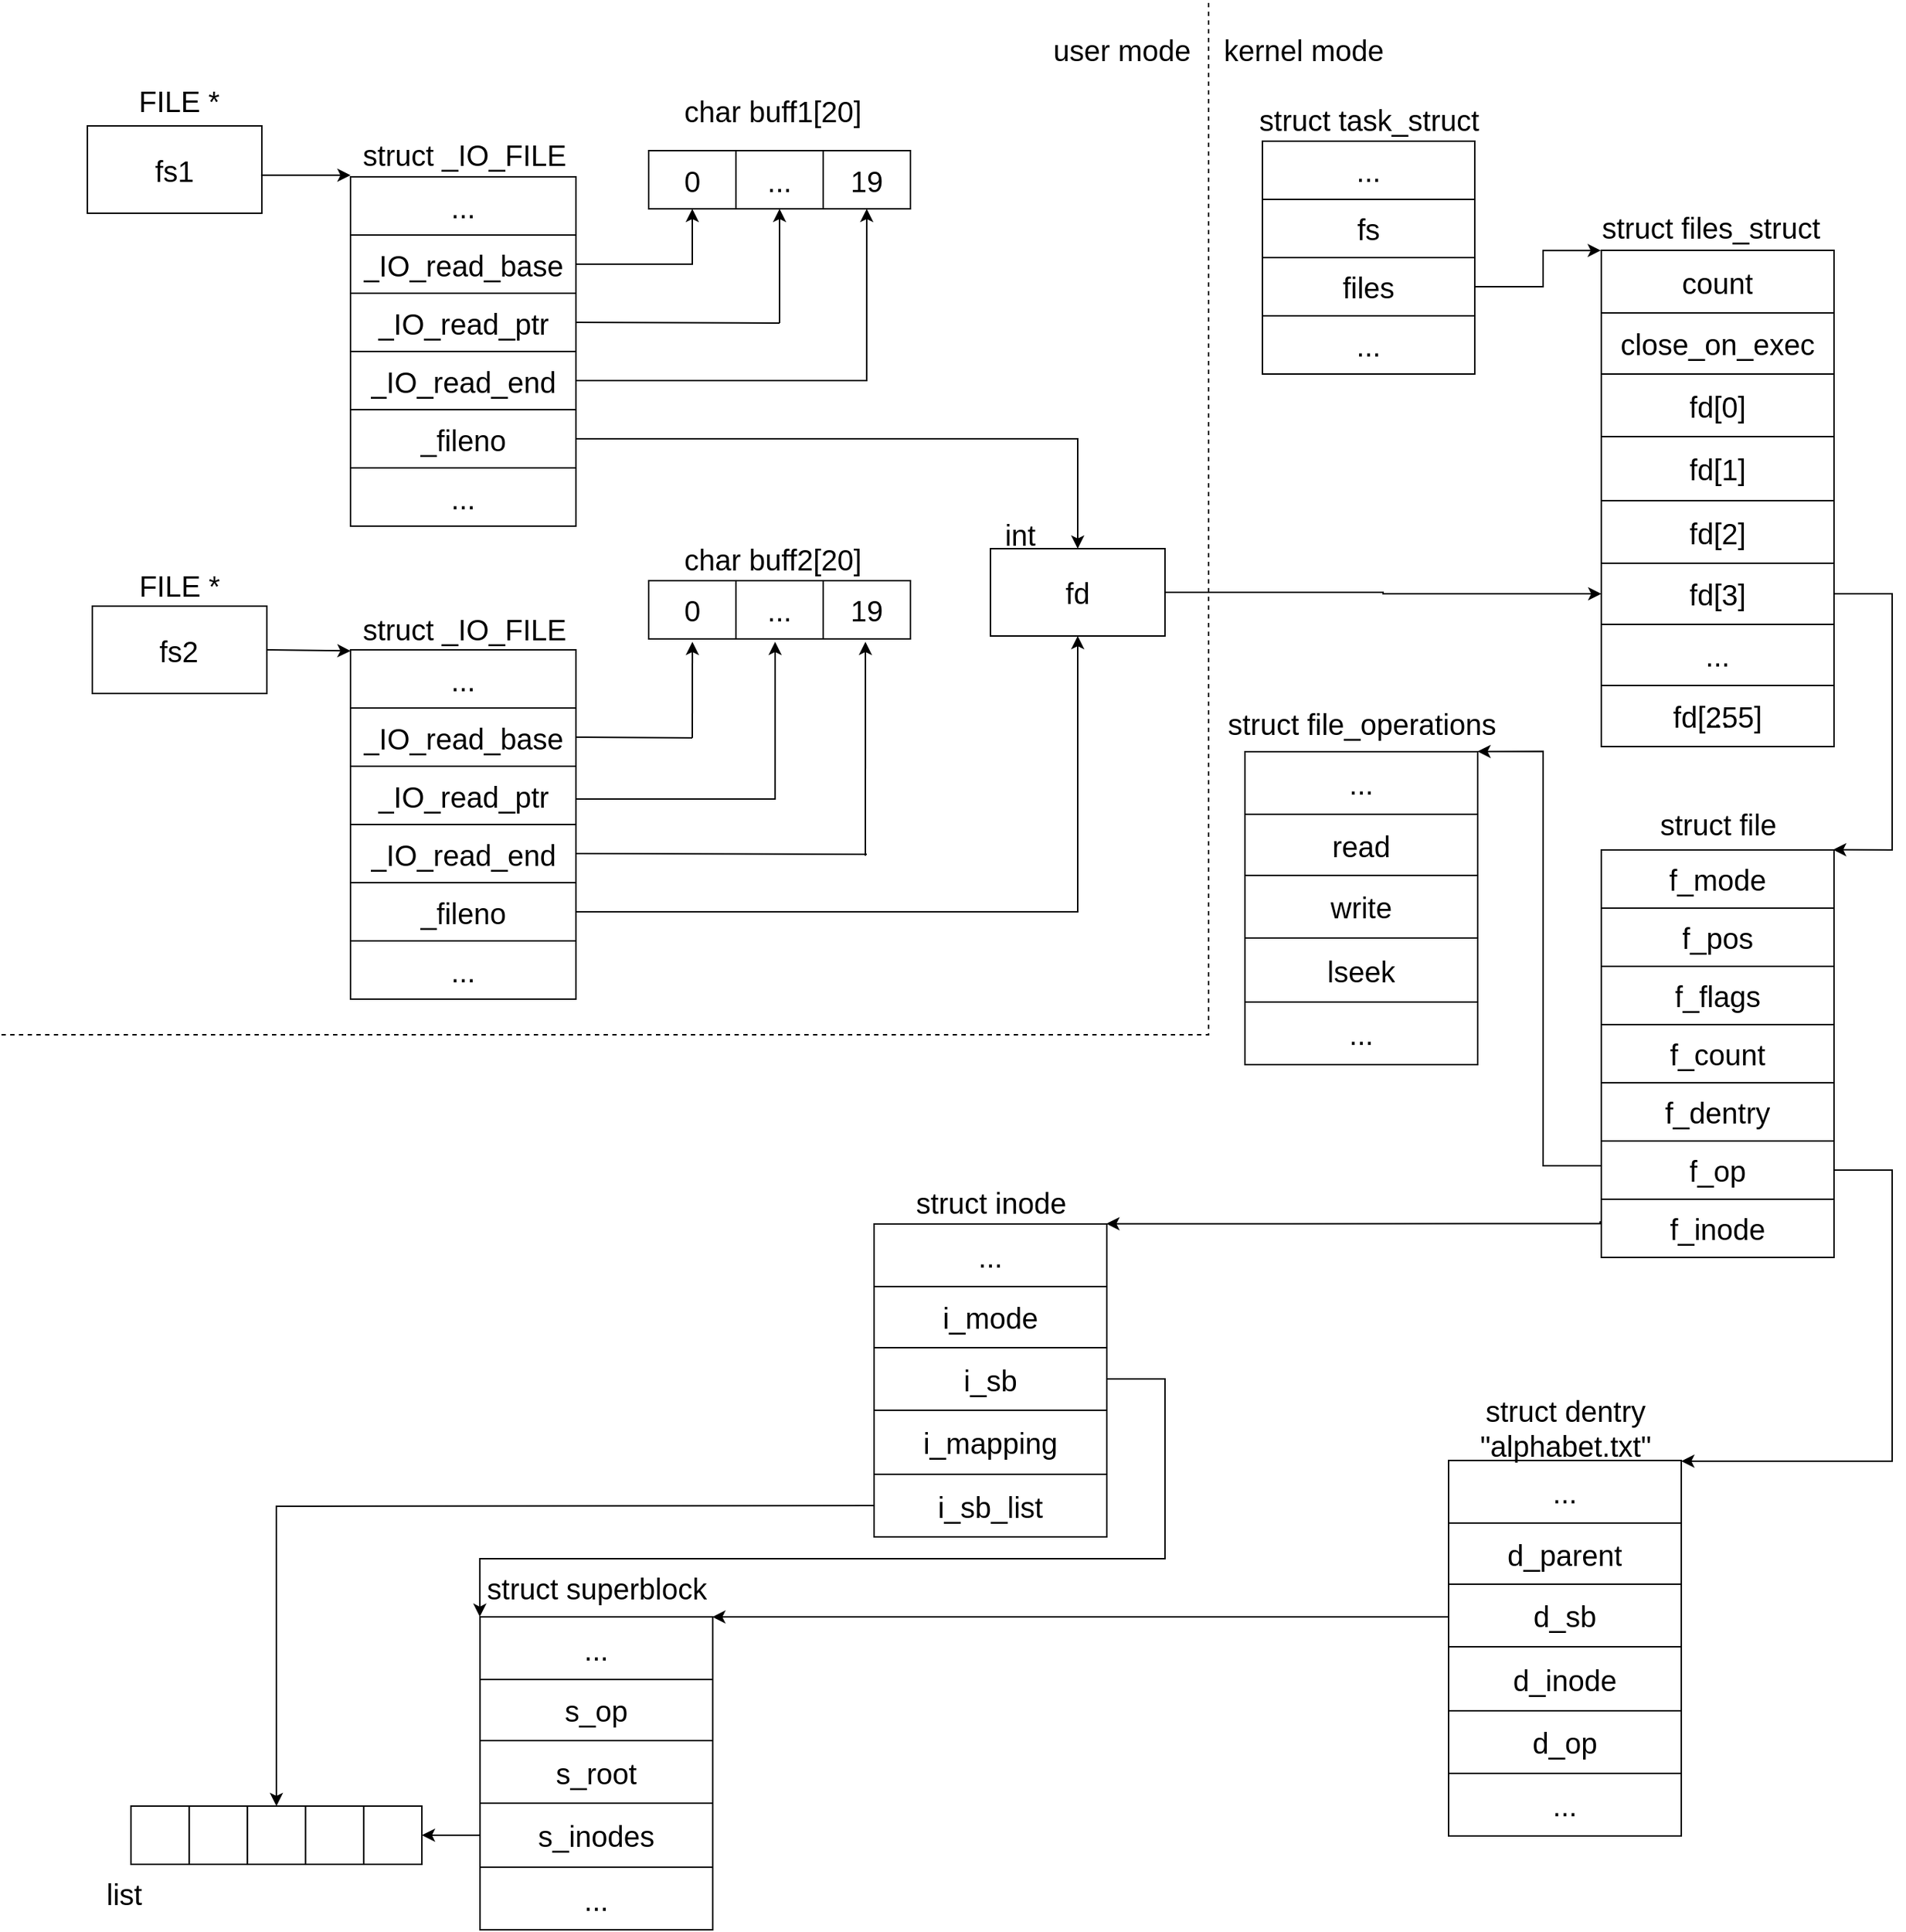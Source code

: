 <mxfile version="21.3.6" type="device" pages="4">
  <diagram id="SSKm2xIL4Dohzdr4j1Dc" name="1">
    <mxGraphModel dx="2385" dy="1478" grid="1" gridSize="10" guides="1" tooltips="1" connect="1" arrows="1" fold="1" page="1" pageScale="1" pageWidth="850" pageHeight="1100" math="0" shadow="0">
      <root>
        <mxCell id="0" />
        <mxCell id="1" parent="0" />
        <mxCell id="kq8_SQ-GargZZkEVNTPD-1" value="&lt;div&gt;fs1&lt;/div&gt;" style="rounded=0;whiteSpace=wrap;html=1;fontSize=20;" parent="1" vertex="1">
          <mxGeometry x="259.07" y="495.5" width="120" height="60" as="geometry" />
        </mxCell>
        <mxCell id="kq8_SQ-GargZZkEVNTPD-3" value="" style="shape=table;html=1;whiteSpace=wrap;startSize=0;container=1;collapsible=0;childLayout=tableLayout;fontSize=20;" parent="1" vertex="1">
          <mxGeometry x="440" y="530.5" width="155" height="240" as="geometry" />
        </mxCell>
        <mxCell id="kq8_SQ-GargZZkEVNTPD-4" value="" style="shape=partialRectangle;html=1;whiteSpace=wrap;collapsible=0;dropTarget=0;pointerEvents=0;fillColor=none;top=0;left=0;bottom=0;right=0;points=[[0,0.5],[1,0.5]];portConstraint=eastwest;fontSize=20;" parent="kq8_SQ-GargZZkEVNTPD-3" vertex="1">
          <mxGeometry width="155" height="40" as="geometry" />
        </mxCell>
        <mxCell id="kq8_SQ-GargZZkEVNTPD-5" value="..." style="shape=partialRectangle;html=1;whiteSpace=wrap;connectable=0;overflow=hidden;fillColor=none;top=0;left=0;bottom=0;right=0;fontSize=20;" parent="kq8_SQ-GargZZkEVNTPD-4" vertex="1">
          <mxGeometry width="155" height="40" as="geometry">
            <mxRectangle width="155" height="40" as="alternateBounds" />
          </mxGeometry>
        </mxCell>
        <mxCell id="kq8_SQ-GargZZkEVNTPD-6" value="" style="shape=partialRectangle;html=1;whiteSpace=wrap;collapsible=0;dropTarget=0;pointerEvents=0;fillColor=none;top=0;left=0;bottom=0;right=0;points=[[0,0.5],[1,0.5]];portConstraint=eastwest;fontSize=20;" parent="kq8_SQ-GargZZkEVNTPD-3" vertex="1">
          <mxGeometry y="40" width="155" height="40" as="geometry" />
        </mxCell>
        <mxCell id="kq8_SQ-GargZZkEVNTPD-7" value="_IO_read_base" style="shape=partialRectangle;html=1;whiteSpace=wrap;connectable=0;overflow=hidden;fillColor=none;top=0;left=0;bottom=0;right=0;fontSize=20;" parent="kq8_SQ-GargZZkEVNTPD-6" vertex="1">
          <mxGeometry width="155" height="40" as="geometry">
            <mxRectangle width="155" height="40" as="alternateBounds" />
          </mxGeometry>
        </mxCell>
        <mxCell id="kq8_SQ-GargZZkEVNTPD-8" value="" style="shape=partialRectangle;html=1;whiteSpace=wrap;collapsible=0;dropTarget=0;pointerEvents=0;fillColor=none;top=0;left=0;bottom=0;right=0;points=[[0,0.5],[1,0.5]];portConstraint=eastwest;fontSize=20;" parent="kq8_SQ-GargZZkEVNTPD-3" vertex="1">
          <mxGeometry y="80" width="155" height="40" as="geometry" />
        </mxCell>
        <mxCell id="kq8_SQ-GargZZkEVNTPD-9" value="_IO_read_ptr" style="shape=partialRectangle;html=1;whiteSpace=wrap;connectable=0;overflow=hidden;fillColor=none;top=0;left=0;bottom=0;right=0;fontSize=20;" parent="kq8_SQ-GargZZkEVNTPD-8" vertex="1">
          <mxGeometry width="155" height="40" as="geometry">
            <mxRectangle width="155" height="40" as="alternateBounds" />
          </mxGeometry>
        </mxCell>
        <mxCell id="kq8_SQ-GargZZkEVNTPD-10" value="" style="shape=partialRectangle;html=1;whiteSpace=wrap;collapsible=0;dropTarget=0;pointerEvents=0;fillColor=none;top=0;left=0;bottom=0;right=0;points=[[0,0.5],[1,0.5]];portConstraint=eastwest;fontSize=20;" parent="kq8_SQ-GargZZkEVNTPD-3" vertex="1">
          <mxGeometry y="120" width="155" height="40" as="geometry" />
        </mxCell>
        <mxCell id="kq8_SQ-GargZZkEVNTPD-11" value="_IO_read_end" style="shape=partialRectangle;html=1;whiteSpace=wrap;connectable=0;overflow=hidden;fillColor=none;top=0;left=0;bottom=0;right=0;fontSize=20;" parent="kq8_SQ-GargZZkEVNTPD-10" vertex="1">
          <mxGeometry width="155" height="40" as="geometry">
            <mxRectangle width="155" height="40" as="alternateBounds" />
          </mxGeometry>
        </mxCell>
        <mxCell id="kq8_SQ-GargZZkEVNTPD-14" value="" style="shape=partialRectangle;html=1;whiteSpace=wrap;collapsible=0;dropTarget=0;pointerEvents=0;fillColor=none;top=0;left=0;bottom=0;right=0;points=[[0,0.5],[1,0.5]];portConstraint=eastwest;fontSize=20;" parent="kq8_SQ-GargZZkEVNTPD-3" vertex="1">
          <mxGeometry y="160" width="155" height="40" as="geometry" />
        </mxCell>
        <mxCell id="kq8_SQ-GargZZkEVNTPD-15" value="_fileno" style="shape=partialRectangle;html=1;whiteSpace=wrap;connectable=0;overflow=hidden;fillColor=none;top=0;left=0;bottom=0;right=0;fontSize=20;" parent="kq8_SQ-GargZZkEVNTPD-14" vertex="1">
          <mxGeometry width="155" height="40" as="geometry">
            <mxRectangle width="155" height="40" as="alternateBounds" />
          </mxGeometry>
        </mxCell>
        <mxCell id="kq8_SQ-GargZZkEVNTPD-16" value="" style="shape=partialRectangle;html=1;whiteSpace=wrap;collapsible=0;dropTarget=0;pointerEvents=0;fillColor=none;top=0;left=0;bottom=0;right=0;points=[[0,0.5],[1,0.5]];portConstraint=eastwest;fontSize=20;" parent="kq8_SQ-GargZZkEVNTPD-3" vertex="1">
          <mxGeometry y="200" width="155" height="40" as="geometry" />
        </mxCell>
        <mxCell id="kq8_SQ-GargZZkEVNTPD-17" value="..." style="shape=partialRectangle;html=1;whiteSpace=wrap;connectable=0;overflow=hidden;fillColor=none;top=0;left=0;bottom=0;right=0;fontSize=20;" parent="kq8_SQ-GargZZkEVNTPD-16" vertex="1">
          <mxGeometry width="155" height="40" as="geometry">
            <mxRectangle width="155" height="40" as="alternateBounds" />
          </mxGeometry>
        </mxCell>
        <mxCell id="kq8_SQ-GargZZkEVNTPD-18" value="" style="shape=table;html=1;whiteSpace=wrap;startSize=0;container=1;collapsible=0;childLayout=tableLayout;fontSize=20;" parent="1" vertex="1">
          <mxGeometry x="440" y="855.5" width="155" height="240" as="geometry" />
        </mxCell>
        <mxCell id="kq8_SQ-GargZZkEVNTPD-19" value="" style="shape=partialRectangle;html=1;whiteSpace=wrap;collapsible=0;dropTarget=0;pointerEvents=0;fillColor=none;top=0;left=0;bottom=0;right=0;points=[[0,0.5],[1,0.5]];portConstraint=eastwest;fontSize=20;" parent="kq8_SQ-GargZZkEVNTPD-18" vertex="1">
          <mxGeometry width="155" height="40" as="geometry" />
        </mxCell>
        <mxCell id="kq8_SQ-GargZZkEVNTPD-20" value="..." style="shape=partialRectangle;html=1;whiteSpace=wrap;connectable=0;overflow=hidden;fillColor=none;top=0;left=0;bottom=0;right=0;fontSize=20;" parent="kq8_SQ-GargZZkEVNTPD-19" vertex="1">
          <mxGeometry width="155" height="40" as="geometry">
            <mxRectangle width="155" height="40" as="alternateBounds" />
          </mxGeometry>
        </mxCell>
        <mxCell id="kq8_SQ-GargZZkEVNTPD-21" value="" style="shape=partialRectangle;html=1;whiteSpace=wrap;collapsible=0;dropTarget=0;pointerEvents=0;fillColor=none;top=0;left=0;bottom=0;right=0;points=[[0,0.5],[1,0.5]];portConstraint=eastwest;fontSize=20;" parent="kq8_SQ-GargZZkEVNTPD-18" vertex="1">
          <mxGeometry y="40" width="155" height="40" as="geometry" />
        </mxCell>
        <mxCell id="kq8_SQ-GargZZkEVNTPD-22" value="_IO_read_base" style="shape=partialRectangle;html=1;whiteSpace=wrap;connectable=0;overflow=hidden;fillColor=none;top=0;left=0;bottom=0;right=0;fontSize=20;" parent="kq8_SQ-GargZZkEVNTPD-21" vertex="1">
          <mxGeometry width="155" height="40" as="geometry">
            <mxRectangle width="155" height="40" as="alternateBounds" />
          </mxGeometry>
        </mxCell>
        <mxCell id="kq8_SQ-GargZZkEVNTPD-23" value="" style="shape=partialRectangle;html=1;whiteSpace=wrap;collapsible=0;dropTarget=0;pointerEvents=0;fillColor=none;top=0;left=0;bottom=0;right=0;points=[[0,0.5],[1,0.5]];portConstraint=eastwest;fontSize=20;" parent="kq8_SQ-GargZZkEVNTPD-18" vertex="1">
          <mxGeometry y="80" width="155" height="40" as="geometry" />
        </mxCell>
        <mxCell id="kq8_SQ-GargZZkEVNTPD-24" value="_IO_read_ptr" style="shape=partialRectangle;html=1;whiteSpace=wrap;connectable=0;overflow=hidden;fillColor=none;top=0;left=0;bottom=0;right=0;fontSize=20;" parent="kq8_SQ-GargZZkEVNTPD-23" vertex="1">
          <mxGeometry width="155" height="40" as="geometry">
            <mxRectangle width="155" height="40" as="alternateBounds" />
          </mxGeometry>
        </mxCell>
        <mxCell id="kq8_SQ-GargZZkEVNTPD-25" value="" style="shape=partialRectangle;html=1;whiteSpace=wrap;collapsible=0;dropTarget=0;pointerEvents=0;fillColor=none;top=0;left=0;bottom=0;right=0;points=[[0,0.5],[1,0.5]];portConstraint=eastwest;fontSize=20;" parent="kq8_SQ-GargZZkEVNTPD-18" vertex="1">
          <mxGeometry y="120" width="155" height="40" as="geometry" />
        </mxCell>
        <mxCell id="kq8_SQ-GargZZkEVNTPD-26" value="_IO_read_end" style="shape=partialRectangle;html=1;whiteSpace=wrap;connectable=0;overflow=hidden;fillColor=none;top=0;left=0;bottom=0;right=0;fontSize=20;" parent="kq8_SQ-GargZZkEVNTPD-25" vertex="1">
          <mxGeometry width="155" height="40" as="geometry">
            <mxRectangle width="155" height="40" as="alternateBounds" />
          </mxGeometry>
        </mxCell>
        <mxCell id="kq8_SQ-GargZZkEVNTPD-29" value="" style="shape=partialRectangle;html=1;whiteSpace=wrap;collapsible=0;dropTarget=0;pointerEvents=0;fillColor=none;top=0;left=0;bottom=0;right=0;points=[[0,0.5],[1,0.5]];portConstraint=eastwest;fontSize=20;" parent="kq8_SQ-GargZZkEVNTPD-18" vertex="1">
          <mxGeometry y="160" width="155" height="40" as="geometry" />
        </mxCell>
        <mxCell id="kq8_SQ-GargZZkEVNTPD-30" value="_fileno" style="shape=partialRectangle;html=1;whiteSpace=wrap;connectable=0;overflow=hidden;fillColor=none;top=0;left=0;bottom=0;right=0;fontSize=20;" parent="kq8_SQ-GargZZkEVNTPD-29" vertex="1">
          <mxGeometry width="155" height="40" as="geometry">
            <mxRectangle width="155" height="40" as="alternateBounds" />
          </mxGeometry>
        </mxCell>
        <mxCell id="kq8_SQ-GargZZkEVNTPD-31" value="" style="shape=partialRectangle;html=1;whiteSpace=wrap;collapsible=0;dropTarget=0;pointerEvents=0;fillColor=none;top=0;left=0;bottom=0;right=0;points=[[0,0.5],[1,0.5]];portConstraint=eastwest;fontSize=20;" parent="kq8_SQ-GargZZkEVNTPD-18" vertex="1">
          <mxGeometry y="200" width="155" height="40" as="geometry" />
        </mxCell>
        <mxCell id="kq8_SQ-GargZZkEVNTPD-32" value="..." style="shape=partialRectangle;html=1;whiteSpace=wrap;connectable=0;overflow=hidden;fillColor=none;top=0;left=0;bottom=0;right=0;fontSize=20;" parent="kq8_SQ-GargZZkEVNTPD-31" vertex="1">
          <mxGeometry width="155" height="40" as="geometry">
            <mxRectangle width="155" height="40" as="alternateBounds" />
          </mxGeometry>
        </mxCell>
        <mxCell id="kq8_SQ-GargZZkEVNTPD-33" value="" style="shape=table;html=1;whiteSpace=wrap;startSize=0;container=1;collapsible=0;childLayout=tableLayout;fontSize=20;" parent="1" vertex="1">
          <mxGeometry x="645" y="512.5" width="180" height="40" as="geometry" />
        </mxCell>
        <mxCell id="kq8_SQ-GargZZkEVNTPD-34" value="" style="shape=partialRectangle;html=1;whiteSpace=wrap;collapsible=0;dropTarget=0;pointerEvents=0;fillColor=none;top=0;left=0;bottom=0;right=0;points=[[0,0.5],[1,0.5]];portConstraint=eastwest;fontSize=20;" parent="kq8_SQ-GargZZkEVNTPD-33" vertex="1">
          <mxGeometry width="180" height="40" as="geometry" />
        </mxCell>
        <mxCell id="kq8_SQ-GargZZkEVNTPD-35" value="0" style="shape=partialRectangle;html=1;whiteSpace=wrap;connectable=0;overflow=hidden;fillColor=none;top=0;left=0;bottom=0;right=0;fontSize=20;" parent="kq8_SQ-GargZZkEVNTPD-34" vertex="1">
          <mxGeometry width="60" height="40" as="geometry" />
        </mxCell>
        <mxCell id="kq8_SQ-GargZZkEVNTPD-36" value="..." style="shape=partialRectangle;html=1;whiteSpace=wrap;connectable=0;overflow=hidden;fillColor=none;top=0;left=0;bottom=0;right=0;fontSize=20;" parent="kq8_SQ-GargZZkEVNTPD-34" vertex="1">
          <mxGeometry x="60" width="60" height="40" as="geometry" />
        </mxCell>
        <mxCell id="kq8_SQ-GargZZkEVNTPD-37" value="19" style="shape=partialRectangle;html=1;whiteSpace=wrap;connectable=0;overflow=hidden;fillColor=none;top=0;left=0;bottom=0;right=0;fontSize=20;" parent="kq8_SQ-GargZZkEVNTPD-34" vertex="1">
          <mxGeometry x="120" width="60" height="40" as="geometry" />
        </mxCell>
        <mxCell id="kq8_SQ-GargZZkEVNTPD-38" value="" style="shape=table;html=1;whiteSpace=wrap;startSize=0;container=1;collapsible=0;childLayout=tableLayout;fontSize=20;" parent="1" vertex="1">
          <mxGeometry x="645" y="808" width="180" height="40" as="geometry" />
        </mxCell>
        <mxCell id="kq8_SQ-GargZZkEVNTPD-39" value="" style="shape=partialRectangle;html=1;whiteSpace=wrap;collapsible=0;dropTarget=0;pointerEvents=0;fillColor=none;top=0;left=0;bottom=0;right=0;points=[[0,0.5],[1,0.5]];portConstraint=eastwest;fontSize=20;" parent="kq8_SQ-GargZZkEVNTPD-38" vertex="1">
          <mxGeometry width="180" height="40" as="geometry" />
        </mxCell>
        <mxCell id="kq8_SQ-GargZZkEVNTPD-40" value="0" style="shape=partialRectangle;html=1;whiteSpace=wrap;connectable=0;overflow=hidden;fillColor=none;top=0;left=0;bottom=0;right=0;fontSize=20;" parent="kq8_SQ-GargZZkEVNTPD-39" vertex="1">
          <mxGeometry width="60" height="40" as="geometry" />
        </mxCell>
        <mxCell id="kq8_SQ-GargZZkEVNTPD-41" value="..." style="shape=partialRectangle;html=1;whiteSpace=wrap;connectable=0;overflow=hidden;fillColor=none;top=0;left=0;bottom=0;right=0;fontSize=20;" parent="kq8_SQ-GargZZkEVNTPD-39" vertex="1">
          <mxGeometry x="60" width="60" height="40" as="geometry" />
        </mxCell>
        <mxCell id="kq8_SQ-GargZZkEVNTPD-42" value="19" style="shape=partialRectangle;html=1;whiteSpace=wrap;connectable=0;overflow=hidden;fillColor=none;top=0;left=0;bottom=0;right=0;fontSize=20;" parent="kq8_SQ-GargZZkEVNTPD-39" vertex="1">
          <mxGeometry x="120" width="60" height="40" as="geometry" />
        </mxCell>
        <mxCell id="kq8_SQ-GargZZkEVNTPD-43" style="edgeStyle=orthogonalEdgeStyle;rounded=0;orthogonalLoop=1;jettySize=auto;html=1;exitX=1;exitY=0.5;exitDx=0;exitDy=0;entryX=0.833;entryY=1;entryDx=0;entryDy=0;entryPerimeter=0;fontSize=20;" parent="1" source="kq8_SQ-GargZZkEVNTPD-10" target="kq8_SQ-GargZZkEVNTPD-34" edge="1">
          <mxGeometry relative="1" as="geometry" />
        </mxCell>
        <mxCell id="iJ2ZOIomXJrVEbFCfYVp-3" style="edgeStyle=orthogonalEdgeStyle;rounded=0;orthogonalLoop=1;jettySize=auto;html=1;entryX=0;entryY=0.5;entryDx=0;entryDy=0;exitX=1;exitY=0.5;exitDx=0;exitDy=0;" parent="1" source="kq8_SQ-GargZZkEVNTPD-44" target="kq8_SQ-GargZZkEVNTPD-68" edge="1">
          <mxGeometry relative="1" as="geometry">
            <mxPoint x="1060" y="816" as="sourcePoint" />
          </mxGeometry>
        </mxCell>
        <mxCell id="kq8_SQ-GargZZkEVNTPD-44" value="fd" style="rounded=0;whiteSpace=wrap;html=1;fontSize=20;" parent="1" vertex="1">
          <mxGeometry x="880" y="786" width="120" height="60" as="geometry" />
        </mxCell>
        <mxCell id="kq8_SQ-GargZZkEVNTPD-45" value="struct _IO_FILE" style="text;html=1;align=center;verticalAlign=middle;resizable=0;points=[];autosize=1;strokeColor=none;fontSize=20;" parent="1" vertex="1">
          <mxGeometry x="437.5" y="820.5" width="160" height="40" as="geometry" />
        </mxCell>
        <mxCell id="kq8_SQ-GargZZkEVNTPD-46" value="struct _IO_FILE" style="text;html=1;align=center;verticalAlign=middle;resizable=0;points=[];autosize=1;strokeColor=none;fontSize=20;" parent="1" vertex="1">
          <mxGeometry x="437.5" y="495" width="160" height="40" as="geometry" />
        </mxCell>
        <mxCell id="kq8_SQ-GargZZkEVNTPD-47" value="&amp;nbsp;FILE *" style="text;html=1;align=center;verticalAlign=middle;resizable=0;points=[];autosize=1;strokeColor=none;fontSize=20;" parent="1" vertex="1">
          <mxGeometry x="279.07" y="463" width="80" height="30" as="geometry" />
        </mxCell>
        <mxCell id="kq8_SQ-GargZZkEVNTPD-49" value="" style="shape=table;html=1;whiteSpace=wrap;startSize=0;container=1;collapsible=0;childLayout=tableLayout;fontSize=20;" parent="1" vertex="1">
          <mxGeometry x="1067" y="506" width="146" height="160" as="geometry" />
        </mxCell>
        <mxCell id="kq8_SQ-GargZZkEVNTPD-50" value="" style="shape=partialRectangle;html=1;whiteSpace=wrap;collapsible=0;dropTarget=0;pointerEvents=0;fillColor=none;top=0;left=0;bottom=0;right=0;points=[[0,0.5],[1,0.5]];portConstraint=eastwest;fontSize=20;" parent="kq8_SQ-GargZZkEVNTPD-49" vertex="1">
          <mxGeometry width="146" height="40" as="geometry" />
        </mxCell>
        <mxCell id="kq8_SQ-GargZZkEVNTPD-51" value="..." style="shape=partialRectangle;html=1;whiteSpace=wrap;connectable=0;overflow=hidden;fillColor=none;top=0;left=0;bottom=0;right=0;fontSize=20;" parent="kq8_SQ-GargZZkEVNTPD-50" vertex="1">
          <mxGeometry width="146" height="40" as="geometry">
            <mxRectangle width="146" height="40" as="alternateBounds" />
          </mxGeometry>
        </mxCell>
        <mxCell id="kq8_SQ-GargZZkEVNTPD-52" value="" style="shape=partialRectangle;html=1;whiteSpace=wrap;collapsible=0;dropTarget=0;pointerEvents=0;fillColor=none;top=0;left=0;bottom=0;right=0;points=[[0,0.5],[1,0.5]];portConstraint=eastwest;fontSize=20;" parent="kq8_SQ-GargZZkEVNTPD-49" vertex="1">
          <mxGeometry y="40" width="146" height="40" as="geometry" />
        </mxCell>
        <mxCell id="kq8_SQ-GargZZkEVNTPD-53" value="fs" style="shape=partialRectangle;html=1;whiteSpace=wrap;connectable=0;overflow=hidden;fillColor=none;top=0;left=0;bottom=0;right=0;fontSize=20;" parent="kq8_SQ-GargZZkEVNTPD-52" vertex="1">
          <mxGeometry width="146" height="40" as="geometry">
            <mxRectangle width="146" height="40" as="alternateBounds" />
          </mxGeometry>
        </mxCell>
        <mxCell id="kq8_SQ-GargZZkEVNTPD-54" value="" style="shape=partialRectangle;html=1;whiteSpace=wrap;collapsible=0;dropTarget=0;pointerEvents=0;fillColor=none;top=0;left=0;bottom=0;right=0;points=[[0,0.5],[1,0.5]];portConstraint=eastwest;fontSize=20;" parent="kq8_SQ-GargZZkEVNTPD-49" vertex="1">
          <mxGeometry y="80" width="146" height="40" as="geometry" />
        </mxCell>
        <mxCell id="kq8_SQ-GargZZkEVNTPD-55" value="files" style="shape=partialRectangle;html=1;whiteSpace=wrap;connectable=0;overflow=hidden;fillColor=none;top=0;left=0;bottom=0;right=0;fontSize=20;" parent="kq8_SQ-GargZZkEVNTPD-54" vertex="1">
          <mxGeometry width="146" height="40" as="geometry">
            <mxRectangle width="146" height="40" as="alternateBounds" />
          </mxGeometry>
        </mxCell>
        <mxCell id="Y-qIrCYslb639fhrFCr_-6" style="shape=partialRectangle;html=1;whiteSpace=wrap;collapsible=0;dropTarget=0;pointerEvents=0;fillColor=none;top=0;left=0;bottom=0;right=0;points=[[0,0.5],[1,0.5]];portConstraint=eastwest;fontSize=20;" parent="kq8_SQ-GargZZkEVNTPD-49" vertex="1">
          <mxGeometry y="120" width="146" height="40" as="geometry" />
        </mxCell>
        <mxCell id="Y-qIrCYslb639fhrFCr_-7" value="..." style="shape=partialRectangle;html=1;whiteSpace=wrap;connectable=0;overflow=hidden;fillColor=none;top=0;left=0;bottom=0;right=0;fontSize=20;" parent="Y-qIrCYslb639fhrFCr_-6" vertex="1">
          <mxGeometry width="146" height="40" as="geometry">
            <mxRectangle width="146" height="40" as="alternateBounds" />
          </mxGeometry>
        </mxCell>
        <mxCell id="kq8_SQ-GargZZkEVNTPD-56" value="struct task_struct" style="text;html=1;align=center;verticalAlign=middle;resizable=0;points=[];autosize=1;strokeColor=none;fontSize=20;" parent="1" vertex="1">
          <mxGeometry x="1055" y="476" width="170" height="30" as="geometry" />
        </mxCell>
        <mxCell id="kq8_SQ-GargZZkEVNTPD-57" value="" style="shape=table;html=1;whiteSpace=wrap;startSize=0;container=1;collapsible=0;childLayout=tableLayout;fontSize=20;" parent="1" vertex="1">
          <mxGeometry x="1300" y="581" width="160" height="341" as="geometry" />
        </mxCell>
        <mxCell id="kq8_SQ-GargZZkEVNTPD-58" value="" style="shape=partialRectangle;html=1;whiteSpace=wrap;collapsible=0;dropTarget=0;pointerEvents=0;fillColor=none;top=0;left=0;bottom=0;right=0;points=[[0,0.5],[1,0.5]];portConstraint=eastwest;fontSize=20;" parent="kq8_SQ-GargZZkEVNTPD-57" vertex="1">
          <mxGeometry width="160" height="43" as="geometry" />
        </mxCell>
        <mxCell id="kq8_SQ-GargZZkEVNTPD-59" value="count" style="shape=partialRectangle;html=1;whiteSpace=wrap;connectable=0;overflow=hidden;fillColor=none;top=0;left=0;bottom=0;right=0;fontSize=20;" parent="kq8_SQ-GargZZkEVNTPD-58" vertex="1">
          <mxGeometry width="160" height="43" as="geometry">
            <mxRectangle width="160" height="43" as="alternateBounds" />
          </mxGeometry>
        </mxCell>
        <mxCell id="kq8_SQ-GargZZkEVNTPD-60" value="" style="shape=partialRectangle;html=1;whiteSpace=wrap;collapsible=0;dropTarget=0;pointerEvents=0;fillColor=none;top=0;left=0;bottom=0;right=0;points=[[0,0.5],[1,0.5]];portConstraint=eastwest;fontSize=20;" parent="kq8_SQ-GargZZkEVNTPD-57" vertex="1">
          <mxGeometry y="43" width="160" height="42" as="geometry" />
        </mxCell>
        <mxCell id="kq8_SQ-GargZZkEVNTPD-61" value="close_on_exec" style="shape=partialRectangle;html=1;whiteSpace=wrap;connectable=0;overflow=hidden;fillColor=none;top=0;left=0;bottom=0;right=0;fontSize=20;" parent="kq8_SQ-GargZZkEVNTPD-60" vertex="1">
          <mxGeometry width="160" height="42" as="geometry">
            <mxRectangle width="160" height="42" as="alternateBounds" />
          </mxGeometry>
        </mxCell>
        <mxCell id="kq8_SQ-GargZZkEVNTPD-62" value="" style="shape=partialRectangle;html=1;whiteSpace=wrap;collapsible=0;dropTarget=0;pointerEvents=0;fillColor=none;top=0;left=0;bottom=0;right=0;points=[[0,0.5],[1,0.5]];portConstraint=eastwest;fontSize=20;" parent="kq8_SQ-GargZZkEVNTPD-57" vertex="1">
          <mxGeometry y="85" width="160" height="43" as="geometry" />
        </mxCell>
        <mxCell id="kq8_SQ-GargZZkEVNTPD-63" value="fd[0]" style="shape=partialRectangle;html=1;whiteSpace=wrap;connectable=0;overflow=hidden;fillColor=none;top=0;left=0;bottom=0;right=0;fontSize=20;" parent="kq8_SQ-GargZZkEVNTPD-62" vertex="1">
          <mxGeometry width="160" height="43" as="geometry">
            <mxRectangle width="160" height="43" as="alternateBounds" />
          </mxGeometry>
        </mxCell>
        <mxCell id="kq8_SQ-GargZZkEVNTPD-64" value="" style="shape=partialRectangle;html=1;whiteSpace=wrap;collapsible=0;dropTarget=0;pointerEvents=0;fillColor=none;top=0;left=0;bottom=0;right=0;points=[[0,0.5],[1,0.5]];portConstraint=eastwest;fontSize=20;" parent="kq8_SQ-GargZZkEVNTPD-57" vertex="1">
          <mxGeometry y="128" width="160" height="44" as="geometry" />
        </mxCell>
        <mxCell id="kq8_SQ-GargZZkEVNTPD-65" value="fd[1]" style="shape=partialRectangle;html=1;whiteSpace=wrap;connectable=0;overflow=hidden;fillColor=none;top=0;left=0;bottom=0;right=0;fontSize=20;" parent="kq8_SQ-GargZZkEVNTPD-64" vertex="1">
          <mxGeometry width="160" height="44" as="geometry">
            <mxRectangle width="160" height="44" as="alternateBounds" />
          </mxGeometry>
        </mxCell>
        <mxCell id="kq8_SQ-GargZZkEVNTPD-66" value="" style="shape=partialRectangle;html=1;whiteSpace=wrap;collapsible=0;dropTarget=0;pointerEvents=0;fillColor=none;top=0;left=0;bottom=0;right=0;points=[[0,0.5],[1,0.5]];portConstraint=eastwest;fontSize=20;" parent="kq8_SQ-GargZZkEVNTPD-57" vertex="1">
          <mxGeometry y="172" width="160" height="43" as="geometry" />
        </mxCell>
        <mxCell id="kq8_SQ-GargZZkEVNTPD-67" value="fd[2]" style="shape=partialRectangle;html=1;whiteSpace=wrap;connectable=0;overflow=hidden;fillColor=none;top=0;left=0;bottom=0;right=0;fontSize=20;" parent="kq8_SQ-GargZZkEVNTPD-66" vertex="1">
          <mxGeometry width="160" height="43" as="geometry">
            <mxRectangle width="160" height="43" as="alternateBounds" />
          </mxGeometry>
        </mxCell>
        <mxCell id="kq8_SQ-GargZZkEVNTPD-68" value="" style="shape=partialRectangle;html=1;whiteSpace=wrap;collapsible=0;dropTarget=0;pointerEvents=0;fillColor=none;top=0;left=0;bottom=0;right=0;points=[[0,0.5],[1,0.5]];portConstraint=eastwest;fontSize=20;" parent="kq8_SQ-GargZZkEVNTPD-57" vertex="1">
          <mxGeometry y="215" width="160" height="42" as="geometry" />
        </mxCell>
        <mxCell id="kq8_SQ-GargZZkEVNTPD-69" value="fd[3]" style="shape=partialRectangle;html=1;whiteSpace=wrap;connectable=0;overflow=hidden;fillColor=none;top=0;left=0;bottom=0;right=0;fontSize=20;" parent="kq8_SQ-GargZZkEVNTPD-68" vertex="1">
          <mxGeometry width="160" height="42" as="geometry">
            <mxRectangle width="160" height="42" as="alternateBounds" />
          </mxGeometry>
        </mxCell>
        <mxCell id="kq8_SQ-GargZZkEVNTPD-72" value="" style="shape=partialRectangle;html=1;whiteSpace=wrap;collapsible=0;dropTarget=0;pointerEvents=0;fillColor=none;top=0;left=0;bottom=0;right=0;points=[[0,0.5],[1,0.5]];portConstraint=eastwest;fontSize=20;" parent="kq8_SQ-GargZZkEVNTPD-57" vertex="1">
          <mxGeometry y="257" width="160" height="42" as="geometry" />
        </mxCell>
        <mxCell id="kq8_SQ-GargZZkEVNTPD-73" value="..." style="shape=partialRectangle;html=1;whiteSpace=wrap;connectable=0;overflow=hidden;fillColor=none;top=0;left=0;bottom=0;right=0;fontSize=20;" parent="kq8_SQ-GargZZkEVNTPD-72" vertex="1">
          <mxGeometry width="160" height="42" as="geometry">
            <mxRectangle width="160" height="42" as="alternateBounds" />
          </mxGeometry>
        </mxCell>
        <mxCell id="iJ2ZOIomXJrVEbFCfYVp-11" value="" style="shape=partialRectangle;html=1;whiteSpace=wrap;collapsible=0;dropTarget=0;pointerEvents=0;fillColor=none;top=0;left=0;bottom=0;right=0;points=[[0,0.5],[1,0.5]];portConstraint=eastwest;fontSize=20;" parent="kq8_SQ-GargZZkEVNTPD-57" vertex="1">
          <mxGeometry y="299" width="160" height="42" as="geometry" />
        </mxCell>
        <mxCell id="iJ2ZOIomXJrVEbFCfYVp-12" value="..." style="shape=partialRectangle;html=1;whiteSpace=wrap;connectable=0;overflow=hidden;fillColor=none;top=0;left=0;bottom=0;right=0;fontSize=20;" parent="iJ2ZOIomXJrVEbFCfYVp-11" vertex="1">
          <mxGeometry width="160" height="42" as="geometry">
            <mxRectangle width="160" height="42" as="alternateBounds" />
          </mxGeometry>
        </mxCell>
        <mxCell id="kq8_SQ-GargZZkEVNTPD-74" value="struct files_struct" style="text;html=1;align=center;verticalAlign=middle;resizable=0;points=[];autosize=1;strokeColor=none;fontSize=20;" parent="1" vertex="1">
          <mxGeometry x="1290" y="550" width="170" height="30" as="geometry" />
        </mxCell>
        <mxCell id="kq8_SQ-GargZZkEVNTPD-75" value="" style="shape=table;html=1;whiteSpace=wrap;startSize=0;container=1;collapsible=0;childLayout=tableLayout;fontSize=20;" parent="1" vertex="1">
          <mxGeometry x="1300" y="993" width="160" height="280" as="geometry" />
        </mxCell>
        <mxCell id="Y-qIrCYslb639fhrFCr_-8" style="shape=partialRectangle;html=1;whiteSpace=wrap;collapsible=0;dropTarget=0;pointerEvents=0;fillColor=none;top=0;left=0;bottom=0;right=0;points=[[0,0.5],[1,0.5]];portConstraint=eastwest;fontSize=20;" parent="kq8_SQ-GargZZkEVNTPD-75" vertex="1">
          <mxGeometry width="160" height="40" as="geometry" />
        </mxCell>
        <mxCell id="Y-qIrCYslb639fhrFCr_-9" value="f_mode" style="shape=partialRectangle;html=1;whiteSpace=wrap;connectable=0;overflow=hidden;fillColor=none;top=0;left=0;bottom=0;right=0;fontSize=20;" parent="Y-qIrCYslb639fhrFCr_-8" vertex="1">
          <mxGeometry width="160" height="40" as="geometry">
            <mxRectangle width="160" height="40" as="alternateBounds" />
          </mxGeometry>
        </mxCell>
        <mxCell id="Y-qIrCYslb639fhrFCr_-10" style="shape=partialRectangle;html=1;whiteSpace=wrap;collapsible=0;dropTarget=0;pointerEvents=0;fillColor=none;top=0;left=0;bottom=0;right=0;points=[[0,0.5],[1,0.5]];portConstraint=eastwest;fontSize=20;" parent="kq8_SQ-GargZZkEVNTPD-75" vertex="1">
          <mxGeometry y="40" width="160" height="40" as="geometry" />
        </mxCell>
        <mxCell id="Y-qIrCYslb639fhrFCr_-11" value="f_pos" style="shape=partialRectangle;html=1;whiteSpace=wrap;connectable=0;overflow=hidden;fillColor=none;top=0;left=0;bottom=0;right=0;fontSize=20;" parent="Y-qIrCYslb639fhrFCr_-10" vertex="1">
          <mxGeometry width="160" height="40" as="geometry">
            <mxRectangle width="160" height="40" as="alternateBounds" />
          </mxGeometry>
        </mxCell>
        <mxCell id="Y-qIrCYslb639fhrFCr_-12" style="shape=partialRectangle;html=1;whiteSpace=wrap;collapsible=0;dropTarget=0;pointerEvents=0;fillColor=none;top=0;left=0;bottom=0;right=0;points=[[0,0.5],[1,0.5]];portConstraint=eastwest;fontSize=20;" parent="kq8_SQ-GargZZkEVNTPD-75" vertex="1">
          <mxGeometry y="80" width="160" height="40" as="geometry" />
        </mxCell>
        <mxCell id="Y-qIrCYslb639fhrFCr_-13" value="f_flags" style="shape=partialRectangle;html=1;whiteSpace=wrap;connectable=0;overflow=hidden;fillColor=none;top=0;left=0;bottom=0;right=0;fontSize=20;" parent="Y-qIrCYslb639fhrFCr_-12" vertex="1">
          <mxGeometry width="160" height="40" as="geometry">
            <mxRectangle width="160" height="40" as="alternateBounds" />
          </mxGeometry>
        </mxCell>
        <mxCell id="Y-qIrCYslb639fhrFCr_-14" style="shape=partialRectangle;html=1;whiteSpace=wrap;collapsible=0;dropTarget=0;pointerEvents=0;fillColor=none;top=0;left=0;bottom=0;right=0;points=[[0,0.5],[1,0.5]];portConstraint=eastwest;fontSize=20;" parent="kq8_SQ-GargZZkEVNTPD-75" vertex="1">
          <mxGeometry y="120" width="160" height="40" as="geometry" />
        </mxCell>
        <mxCell id="Y-qIrCYslb639fhrFCr_-15" value="f_count" style="shape=partialRectangle;html=1;whiteSpace=wrap;connectable=0;overflow=hidden;fillColor=none;top=0;left=0;bottom=0;right=0;fontSize=20;" parent="Y-qIrCYslb639fhrFCr_-14" vertex="1">
          <mxGeometry width="160" height="40" as="geometry">
            <mxRectangle width="160" height="40" as="alternateBounds" />
          </mxGeometry>
        </mxCell>
        <mxCell id="kq8_SQ-GargZZkEVNTPD-76" value="" style="shape=partialRectangle;html=1;whiteSpace=wrap;collapsible=0;dropTarget=0;pointerEvents=0;fillColor=none;top=0;left=0;bottom=0;right=0;points=[[0,0.5],[1,0.5]];portConstraint=eastwest;fontSize=20;" parent="kq8_SQ-GargZZkEVNTPD-75" vertex="1">
          <mxGeometry y="160" width="160" height="40" as="geometry" />
        </mxCell>
        <mxCell id="kq8_SQ-GargZZkEVNTPD-77" value="f_dentry" style="shape=partialRectangle;html=1;whiteSpace=wrap;connectable=0;overflow=hidden;fillColor=none;top=0;left=0;bottom=0;right=0;fontSize=20;" parent="kq8_SQ-GargZZkEVNTPD-76" vertex="1">
          <mxGeometry width="160" height="40" as="geometry">
            <mxRectangle width="160" height="40" as="alternateBounds" />
          </mxGeometry>
        </mxCell>
        <mxCell id="kq8_SQ-GargZZkEVNTPD-78" value="" style="shape=partialRectangle;html=1;whiteSpace=wrap;collapsible=0;dropTarget=0;pointerEvents=0;fillColor=none;top=0;left=0;bottom=0;right=0;points=[[0,0.5],[1,0.5]];portConstraint=eastwest;fontSize=20;" parent="kq8_SQ-GargZZkEVNTPD-75" vertex="1">
          <mxGeometry y="200" width="160" height="40" as="geometry" />
        </mxCell>
        <mxCell id="kq8_SQ-GargZZkEVNTPD-79" value="f_op" style="shape=partialRectangle;html=1;whiteSpace=wrap;connectable=0;overflow=hidden;fillColor=none;top=0;left=0;bottom=0;right=0;fontSize=20;" parent="kq8_SQ-GargZZkEVNTPD-78" vertex="1">
          <mxGeometry width="160" height="40" as="geometry">
            <mxRectangle width="160" height="40" as="alternateBounds" />
          </mxGeometry>
        </mxCell>
        <mxCell id="kq8_SQ-GargZZkEVNTPD-80" value="" style="shape=partialRectangle;html=1;whiteSpace=wrap;collapsible=0;dropTarget=0;pointerEvents=0;fillColor=none;top=0;left=0;bottom=0;right=0;points=[[0,0.5],[1,0.5]];portConstraint=eastwest;fontSize=20;" parent="kq8_SQ-GargZZkEVNTPD-75" vertex="1">
          <mxGeometry y="240" width="160" height="40" as="geometry" />
        </mxCell>
        <mxCell id="kq8_SQ-GargZZkEVNTPD-81" value="f_inode" style="shape=partialRectangle;html=1;whiteSpace=wrap;connectable=0;overflow=hidden;fillColor=none;top=0;left=0;bottom=0;right=0;fontSize=20;" parent="kq8_SQ-GargZZkEVNTPD-80" vertex="1">
          <mxGeometry width="160" height="40" as="geometry">
            <mxRectangle width="160" height="40" as="alternateBounds" />
          </mxGeometry>
        </mxCell>
        <mxCell id="kq8_SQ-GargZZkEVNTPD-86" value="struct file" style="text;html=1;align=center;verticalAlign=middle;resizable=0;points=[];autosize=1;strokeColor=none;fontSize=20;" parent="1" vertex="1">
          <mxGeometry x="1330" y="960" width="100" height="30" as="geometry" />
        </mxCell>
        <mxCell id="kq8_SQ-GargZZkEVNTPD-101" value="struct inode" style="text;html=1;align=center;verticalAlign=middle;resizable=0;points=[];autosize=1;strokeColor=none;fontSize=20;" parent="1" vertex="1">
          <mxGeometry x="820" y="1220" width="120" height="30" as="geometry" />
        </mxCell>
        <mxCell id="kq8_SQ-GargZZkEVNTPD-103" value="char buff1[20]" style="text;html=1;align=center;verticalAlign=middle;resizable=0;points=[];autosize=1;strokeColor=none;fontSize=20;" parent="1" vertex="1">
          <mxGeometry x="660" y="470" width="140" height="30" as="geometry" />
        </mxCell>
        <mxCell id="kq8_SQ-GargZZkEVNTPD-104" style="edgeStyle=orthogonalEdgeStyle;rounded=0;orthogonalLoop=1;jettySize=auto;html=1;exitX=1;exitY=0.5;exitDx=0;exitDy=0;fontSize=20;" parent="1" source="kq8_SQ-GargZZkEVNTPD-6" target="kq8_SQ-GargZZkEVNTPD-34" edge="1">
          <mxGeometry relative="1" as="geometry">
            <Array as="points">
              <mxPoint x="675" y="591" />
            </Array>
          </mxGeometry>
        </mxCell>
        <mxCell id="kq8_SQ-GargZZkEVNTPD-105" style="edgeStyle=orthogonalEdgeStyle;rounded=0;orthogonalLoop=1;jettySize=auto;html=1;exitX=1;exitY=0.5;exitDx=0;exitDy=0;entryX=0.483;entryY=1.05;entryDx=0;entryDy=0;entryPerimeter=0;fontSize=20;" parent="1" source="kq8_SQ-GargZZkEVNTPD-23" target="kq8_SQ-GargZZkEVNTPD-39" edge="1">
          <mxGeometry relative="1" as="geometry">
            <Array as="points">
              <mxPoint x="595" y="958" />
              <mxPoint x="732" y="958" />
            </Array>
          </mxGeometry>
        </mxCell>
        <mxCell id="kq8_SQ-GargZZkEVNTPD-106" value="" style="endArrow=classic;html=1;exitX=0.995;exitY=0.565;exitDx=0;exitDy=0;exitPerimeter=0;entryX=0.006;entryY=0.098;entryDx=0;entryDy=0;entryPerimeter=0;" parent="1" source="kq8_SQ-GargZZkEVNTPD-1" edge="1">
          <mxGeometry width="50" height="50" relative="1" as="geometry">
            <mxPoint x="424.07" y="573" as="sourcePoint" />
            <mxPoint x="440.0" y="529.42" as="targetPoint" />
          </mxGeometry>
        </mxCell>
        <mxCell id="kq8_SQ-GargZZkEVNTPD-107" value="" style="endArrow=classic;html=1;exitX=1;exitY=0.5;exitDx=0;exitDy=0;entryX=-0.016;entryY=0.269;entryDx=0;entryDy=0;entryPerimeter=0;" parent="1" edge="1">
          <mxGeometry width="50" height="50" relative="1" as="geometry">
            <mxPoint x="382.48" y="855.5" as="sourcePoint" />
            <mxPoint x="440" y="856.26" as="targetPoint" />
          </mxGeometry>
        </mxCell>
        <mxCell id="kq8_SQ-GargZZkEVNTPD-108" value="" style="endArrow=none;html=1;exitX=1;exitY=0.5;exitDx=0;exitDy=0;" parent="1" source="kq8_SQ-GargZZkEVNTPD-8" edge="1">
          <mxGeometry width="50" height="50" relative="1" as="geometry">
            <mxPoint x="665" y="688" as="sourcePoint" />
            <mxPoint x="735" y="631" as="targetPoint" />
          </mxGeometry>
        </mxCell>
        <mxCell id="kq8_SQ-GargZZkEVNTPD-109" value="" style="endArrow=classic;html=1;entryX=0.5;entryY=1.001;entryDx=0;entryDy=0;entryPerimeter=0;" parent="1" target="kq8_SQ-GargZZkEVNTPD-34" edge="1">
          <mxGeometry width="50" height="50" relative="1" as="geometry">
            <mxPoint x="735" y="631" as="sourcePoint" />
            <mxPoint x="735" y="556" as="targetPoint" />
          </mxGeometry>
        </mxCell>
        <mxCell id="kq8_SQ-GargZZkEVNTPD-110" value="" style="endArrow=none;html=1;exitX=1;exitY=0.5;exitDx=0;exitDy=0;" parent="1" source="kq8_SQ-GargZZkEVNTPD-21" edge="1">
          <mxGeometry width="50" height="50" relative="1" as="geometry">
            <mxPoint x="725" y="848" as="sourcePoint" />
            <mxPoint x="675" y="916" as="targetPoint" />
          </mxGeometry>
        </mxCell>
        <mxCell id="kq8_SQ-GargZZkEVNTPD-111" value="" style="endArrow=classic;html=1;entryX=0.167;entryY=1.05;entryDx=0;entryDy=0;entryPerimeter=0;" parent="1" target="kq8_SQ-GargZZkEVNTPD-39" edge="1">
          <mxGeometry width="50" height="50" relative="1" as="geometry">
            <mxPoint x="675" y="916" as="sourcePoint" />
            <mxPoint x="775" y="798" as="targetPoint" />
          </mxGeometry>
        </mxCell>
        <mxCell id="kq8_SQ-GargZZkEVNTPD-112" value="" style="endArrow=none;html=1;exitX=1;exitY=0.5;exitDx=0;exitDy=0;" parent="1" source="kq8_SQ-GargZZkEVNTPD-25" edge="1">
          <mxGeometry width="50" height="50" relative="1" as="geometry">
            <mxPoint x="625" y="858" as="sourcePoint" />
            <mxPoint x="795" y="996" as="targetPoint" />
          </mxGeometry>
        </mxCell>
        <mxCell id="kq8_SQ-GargZZkEVNTPD-113" value="" style="endArrow=classic;html=1;entryX=0.828;entryY=1.05;entryDx=0;entryDy=0;entryPerimeter=0;" parent="1" target="kq8_SQ-GargZZkEVNTPD-39" edge="1">
          <mxGeometry width="50" height="50" relative="1" as="geometry">
            <mxPoint x="794" y="997" as="sourcePoint" />
            <mxPoint x="675" y="808" as="targetPoint" />
          </mxGeometry>
        </mxCell>
        <mxCell id="kq8_SQ-GargZZkEVNTPD-114" value="" style="endArrow=classic;html=1;exitX=1;exitY=0.5;exitDx=0;exitDy=0;edgeStyle=orthogonalEdgeStyle;rounded=0;entryX=0.5;entryY=0;entryDx=0;entryDy=0;" parent="1" source="kq8_SQ-GargZZkEVNTPD-14" target="kq8_SQ-GargZZkEVNTPD-44" edge="1">
          <mxGeometry width="50" height="50" relative="1" as="geometry">
            <mxPoint x="555" y="788" as="sourcePoint" />
            <mxPoint x="1040" y="490" as="targetPoint" />
            <Array as="points">
              <mxPoint x="940" y="711" />
            </Array>
          </mxGeometry>
        </mxCell>
        <mxCell id="kq8_SQ-GargZZkEVNTPD-133" value="char buff2[20]" style="text;html=1;align=center;verticalAlign=middle;resizable=0;points=[];autosize=1;strokeColor=none;fontSize=20;" parent="1" vertex="1">
          <mxGeometry x="660" y="778" width="140" height="30" as="geometry" />
        </mxCell>
        <mxCell id="kq8_SQ-GargZZkEVNTPD-136" value="" style="endArrow=classic;html=1;rounded=0;edgeStyle=orthogonalEdgeStyle;entryX=1;entryY=0;entryDx=0;entryDy=0;entryPerimeter=0;exitX=1;exitY=0.5;exitDx=0;exitDy=0;" parent="1" source="kq8_SQ-GargZZkEVNTPD-78" target="Y-qIrCYslb639fhrFCr_-17" edge="1">
          <mxGeometry width="50" height="50" relative="1" as="geometry">
            <mxPoint x="1060" y="1210" as="sourcePoint" />
            <mxPoint x="1170" y="1270" as="targetPoint" />
            <Array as="points">
              <mxPoint x="1500" y="1213" />
              <mxPoint x="1500" y="1413" />
              <mxPoint x="1355" y="1413" />
            </Array>
          </mxGeometry>
        </mxCell>
        <mxCell id="kq8_SQ-GargZZkEVNTPD-142" value="" style="endArrow=classic;html=1;entryX=0.996;entryY=-0.004;entryDx=0;entryDy=0;entryPerimeter=0;exitX=1;exitY=0.5;exitDx=0;exitDy=0;rounded=0;" parent="1" source="kq8_SQ-GargZZkEVNTPD-68" target="Y-qIrCYslb639fhrFCr_-8" edge="1">
          <mxGeometry width="50" height="50" relative="1" as="geometry">
            <mxPoint x="1500" y="993" as="sourcePoint" />
            <mxPoint x="1500" y="990" as="targetPoint" />
            <Array as="points">
              <mxPoint x="1500" y="817" />
              <mxPoint x="1500" y="993" />
            </Array>
          </mxGeometry>
        </mxCell>
        <mxCell id="iJ2ZOIomXJrVEbFCfYVp-1" value="" style="endArrow=classic;html=1;exitX=1;exitY=0.5;exitDx=0;exitDy=0;edgeStyle=orthogonalEdgeStyle;rounded=0;entryX=0.5;entryY=1;entryDx=0;entryDy=0;" parent="1" source="kq8_SQ-GargZZkEVNTPD-29" target="kq8_SQ-GargZZkEVNTPD-44" edge="1">
          <mxGeometry width="50" height="50" relative="1" as="geometry">
            <mxPoint x="605" y="720.5" as="sourcePoint" />
            <mxPoint x="950" y="778" as="targetPoint" />
            <Array as="points">
              <mxPoint x="940" y="1036" />
            </Array>
          </mxGeometry>
        </mxCell>
        <mxCell id="iJ2ZOIomXJrVEbFCfYVp-2" style="edgeStyle=orthogonalEdgeStyle;rounded=0;orthogonalLoop=1;jettySize=auto;html=1;exitX=1;exitY=0.5;exitDx=0;exitDy=0;entryX=-0.002;entryY=0.002;entryDx=0;entryDy=0;entryPerimeter=0;" parent="1" source="kq8_SQ-GargZZkEVNTPD-54" target="kq8_SQ-GargZZkEVNTPD-58" edge="1">
          <mxGeometry relative="1" as="geometry">
            <mxPoint x="1280" y="570" as="targetPoint" />
            <Array as="points">
              <mxPoint x="1260" y="606" />
              <mxPoint x="1260" y="581" />
            </Array>
          </mxGeometry>
        </mxCell>
        <mxCell id="iJ2ZOIomXJrVEbFCfYVp-9" value="" style="shape=partialRectangle;html=1;whiteSpace=wrap;collapsible=0;dropTarget=0;pointerEvents=0;fillColor=none;top=0;left=0;bottom=0;right=0;points=[[0,0.5],[1,0.5]];portConstraint=eastwest;fontSize=20;" parent="1" vertex="1">
          <mxGeometry x="1300" y="880" width="160" height="42" as="geometry" />
        </mxCell>
        <mxCell id="iJ2ZOIomXJrVEbFCfYVp-10" value="fd[255]" style="shape=partialRectangle;html=1;whiteSpace=wrap;connectable=0;overflow=hidden;fillColor=none;top=0;left=0;bottom=0;right=0;fontSize=20;" parent="iJ2ZOIomXJrVEbFCfYVp-9" vertex="1">
          <mxGeometry width="160" height="42" as="geometry">
            <mxRectangle width="160" height="42" as="alternateBounds" />
          </mxGeometry>
        </mxCell>
        <mxCell id="CNNNbJApwM_UlZY8HtVQ-1" value="FILE *" style="text;html=1;align=center;verticalAlign=middle;resizable=0;points=[];autosize=1;strokeColor=none;fontSize=20;" parent="1" vertex="1">
          <mxGeometry x="287.48" y="795.5" width="70" height="30" as="geometry" />
        </mxCell>
        <mxCell id="CNNNbJApwM_UlZY8HtVQ-2" value="fs2" style="rounded=0;whiteSpace=wrap;html=1;fontSize=20;" parent="1" vertex="1">
          <mxGeometry x="262.48" y="825.5" width="120" height="60" as="geometry" />
        </mxCell>
        <mxCell id="Y-qIrCYslb639fhrFCr_-2" value="int" style="text;html=1;align=center;verticalAlign=middle;resizable=0;points=[];autosize=1;strokeColor=none;fontSize=20;" parent="1" vertex="1">
          <mxGeometry x="880" y="755.5" width="40" height="40" as="geometry" />
        </mxCell>
        <mxCell id="Y-qIrCYslb639fhrFCr_-3" value="" style="endArrow=none;dashed=1;html=1;rounded=0;" parent="1" edge="1">
          <mxGeometry width="50" height="50" relative="1" as="geometry">
            <mxPoint x="200" y="1120" as="sourcePoint" />
            <mxPoint x="1030" y="410" as="targetPoint" />
            <Array as="points">
              <mxPoint x="1030" y="1120" />
            </Array>
          </mxGeometry>
        </mxCell>
        <mxCell id="Y-qIrCYslb639fhrFCr_-4" value="user mode" style="text;html=1;align=center;verticalAlign=middle;resizable=0;points=[];autosize=1;strokeColor=none;fontSize=20;" parent="1" vertex="1">
          <mxGeometry x="910" y="423" width="120" height="40" as="geometry" />
        </mxCell>
        <mxCell id="Y-qIrCYslb639fhrFCr_-5" value="kernel mode" style="text;html=1;align=center;verticalAlign=middle;resizable=0;points=[];autosize=1;strokeColor=none;fontSize=20;" parent="1" vertex="1">
          <mxGeometry x="1030" y="423" width="130" height="40" as="geometry" />
        </mxCell>
        <mxCell id="Y-qIrCYslb639fhrFCr_-16" value="" style="shape=table;html=1;whiteSpace=wrap;startSize=0;container=1;collapsible=0;childLayout=tableLayout;fontSize=20;" parent="1" vertex="1">
          <mxGeometry x="1195" y="1412.5" width="160" height="258" as="geometry" />
        </mxCell>
        <mxCell id="Y-qIrCYslb639fhrFCr_-17" value="" style="shape=partialRectangle;html=1;whiteSpace=wrap;collapsible=0;dropTarget=0;pointerEvents=0;fillColor=none;top=0;left=0;bottom=0;right=0;points=[[0,0.5],[1,0.5]];portConstraint=eastwest;fontSize=20;" parent="Y-qIrCYslb639fhrFCr_-16" vertex="1">
          <mxGeometry width="160" height="43" as="geometry" />
        </mxCell>
        <mxCell id="Y-qIrCYslb639fhrFCr_-18" value="..." style="shape=partialRectangle;html=1;whiteSpace=wrap;connectable=0;overflow=hidden;fillColor=none;top=0;left=0;bottom=0;right=0;fontSize=20;" parent="Y-qIrCYslb639fhrFCr_-17" vertex="1">
          <mxGeometry width="160" height="43" as="geometry">
            <mxRectangle width="160" height="43" as="alternateBounds" />
          </mxGeometry>
        </mxCell>
        <mxCell id="Y-qIrCYslb639fhrFCr_-19" value="" style="shape=partialRectangle;html=1;whiteSpace=wrap;collapsible=0;dropTarget=0;pointerEvents=0;fillColor=none;top=0;left=0;bottom=0;right=0;points=[[0,0.5],[1,0.5]];portConstraint=eastwest;fontSize=20;" parent="Y-qIrCYslb639fhrFCr_-16" vertex="1">
          <mxGeometry y="43" width="160" height="42" as="geometry" />
        </mxCell>
        <mxCell id="Y-qIrCYslb639fhrFCr_-20" value="d_parent" style="shape=partialRectangle;html=1;whiteSpace=wrap;connectable=0;overflow=hidden;fillColor=none;top=0;left=0;bottom=0;right=0;fontSize=20;" parent="Y-qIrCYslb639fhrFCr_-19" vertex="1">
          <mxGeometry width="160" height="42" as="geometry">
            <mxRectangle width="160" height="42" as="alternateBounds" />
          </mxGeometry>
        </mxCell>
        <mxCell id="Y-qIrCYslb639fhrFCr_-21" value="" style="shape=partialRectangle;html=1;whiteSpace=wrap;collapsible=0;dropTarget=0;pointerEvents=0;fillColor=none;top=0;left=0;bottom=0;right=0;points=[[0,0.5],[1,0.5]];portConstraint=eastwest;fontSize=20;" parent="Y-qIrCYslb639fhrFCr_-16" vertex="1">
          <mxGeometry y="85" width="160" height="43" as="geometry" />
        </mxCell>
        <mxCell id="Y-qIrCYslb639fhrFCr_-22" value="d_sb" style="shape=partialRectangle;html=1;whiteSpace=wrap;connectable=0;overflow=hidden;fillColor=none;top=0;left=0;bottom=0;right=0;fontSize=20;" parent="Y-qIrCYslb639fhrFCr_-21" vertex="1">
          <mxGeometry width="160" height="43" as="geometry">
            <mxRectangle width="160" height="43" as="alternateBounds" />
          </mxGeometry>
        </mxCell>
        <mxCell id="Y-qIrCYslb639fhrFCr_-23" value="" style="shape=partialRectangle;html=1;whiteSpace=wrap;collapsible=0;dropTarget=0;pointerEvents=0;fillColor=none;top=0;left=0;bottom=0;right=0;points=[[0,0.5],[1,0.5]];portConstraint=eastwest;fontSize=20;" parent="Y-qIrCYslb639fhrFCr_-16" vertex="1">
          <mxGeometry y="128" width="160" height="44" as="geometry" />
        </mxCell>
        <mxCell id="Y-qIrCYslb639fhrFCr_-24" value="d_inode" style="shape=partialRectangle;html=1;whiteSpace=wrap;connectable=0;overflow=hidden;fillColor=none;top=0;left=0;bottom=0;right=0;fontSize=20;" parent="Y-qIrCYslb639fhrFCr_-23" vertex="1">
          <mxGeometry width="160" height="44" as="geometry">
            <mxRectangle width="160" height="44" as="alternateBounds" />
          </mxGeometry>
        </mxCell>
        <mxCell id="Y-qIrCYslb639fhrFCr_-25" value="" style="shape=partialRectangle;html=1;whiteSpace=wrap;collapsible=0;dropTarget=0;pointerEvents=0;fillColor=none;top=0;left=0;bottom=0;right=0;points=[[0,0.5],[1,0.5]];portConstraint=eastwest;fontSize=20;" parent="Y-qIrCYslb639fhrFCr_-16" vertex="1">
          <mxGeometry y="172" width="160" height="43" as="geometry" />
        </mxCell>
        <mxCell id="Y-qIrCYslb639fhrFCr_-26" value="d_op" style="shape=partialRectangle;html=1;whiteSpace=wrap;connectable=0;overflow=hidden;fillColor=none;top=0;left=0;bottom=0;right=0;fontSize=20;" parent="Y-qIrCYslb639fhrFCr_-25" vertex="1">
          <mxGeometry width="160" height="43" as="geometry">
            <mxRectangle width="160" height="43" as="alternateBounds" />
          </mxGeometry>
        </mxCell>
        <mxCell id="Y-qIrCYslb639fhrFCr_-75" style="shape=partialRectangle;html=1;whiteSpace=wrap;collapsible=0;dropTarget=0;pointerEvents=0;fillColor=none;top=0;left=0;bottom=0;right=0;points=[[0,0.5],[1,0.5]];portConstraint=eastwest;fontSize=20;" parent="Y-qIrCYslb639fhrFCr_-16" vertex="1">
          <mxGeometry y="215" width="160" height="43" as="geometry" />
        </mxCell>
        <mxCell id="Y-qIrCYslb639fhrFCr_-76" value="..." style="shape=partialRectangle;html=1;whiteSpace=wrap;connectable=0;overflow=hidden;fillColor=none;top=0;left=0;bottom=0;right=0;fontSize=20;" parent="Y-qIrCYslb639fhrFCr_-75" vertex="1">
          <mxGeometry width="160" height="43" as="geometry">
            <mxRectangle width="160" height="43" as="alternateBounds" />
          </mxGeometry>
        </mxCell>
        <mxCell id="Y-qIrCYslb639fhrFCr_-33" value="struct dentry&lt;br&gt;&quot;alphabet.txt&quot;" style="text;html=1;align=center;verticalAlign=middle;resizable=0;points=[];autosize=1;strokeColor=none;fontSize=20;" parent="1" vertex="1">
          <mxGeometry x="1205" y="1360" width="140" height="60" as="geometry" />
        </mxCell>
        <mxCell id="Y-qIrCYslb639fhrFCr_-34" value="" style="shape=table;html=1;whiteSpace=wrap;startSize=0;container=1;collapsible=0;childLayout=tableLayout;fontSize=20;" parent="1" vertex="1">
          <mxGeometry x="1055" y="925.5" width="160" height="215" as="geometry" />
        </mxCell>
        <mxCell id="Y-qIrCYslb639fhrFCr_-35" value="" style="shape=partialRectangle;html=1;whiteSpace=wrap;collapsible=0;dropTarget=0;pointerEvents=0;fillColor=none;top=0;left=0;bottom=0;right=0;points=[[0,0.5],[1,0.5]];portConstraint=eastwest;fontSize=20;" parent="Y-qIrCYslb639fhrFCr_-34" vertex="1">
          <mxGeometry width="160" height="43" as="geometry" />
        </mxCell>
        <mxCell id="Y-qIrCYslb639fhrFCr_-36" value="..." style="shape=partialRectangle;html=1;whiteSpace=wrap;connectable=0;overflow=hidden;fillColor=none;top=0;left=0;bottom=0;right=0;fontSize=20;" parent="Y-qIrCYslb639fhrFCr_-35" vertex="1">
          <mxGeometry width="160" height="43" as="geometry">
            <mxRectangle width="160" height="43" as="alternateBounds" />
          </mxGeometry>
        </mxCell>
        <mxCell id="Y-qIrCYslb639fhrFCr_-37" value="" style="shape=partialRectangle;html=1;whiteSpace=wrap;collapsible=0;dropTarget=0;pointerEvents=0;fillColor=none;top=0;left=0;bottom=0;right=0;points=[[0,0.5],[1,0.5]];portConstraint=eastwest;fontSize=20;" parent="Y-qIrCYslb639fhrFCr_-34" vertex="1">
          <mxGeometry y="43" width="160" height="42" as="geometry" />
        </mxCell>
        <mxCell id="Y-qIrCYslb639fhrFCr_-38" value="read" style="shape=partialRectangle;html=1;whiteSpace=wrap;connectable=0;overflow=hidden;fillColor=none;top=0;left=0;bottom=0;right=0;fontSize=20;" parent="Y-qIrCYslb639fhrFCr_-37" vertex="1">
          <mxGeometry width="160" height="42" as="geometry">
            <mxRectangle width="160" height="42" as="alternateBounds" />
          </mxGeometry>
        </mxCell>
        <mxCell id="Y-qIrCYslb639fhrFCr_-39" value="" style="shape=partialRectangle;html=1;whiteSpace=wrap;collapsible=0;dropTarget=0;pointerEvents=0;fillColor=none;top=0;left=0;bottom=0;right=0;points=[[0,0.5],[1,0.5]];portConstraint=eastwest;fontSize=20;" parent="Y-qIrCYslb639fhrFCr_-34" vertex="1">
          <mxGeometry y="85" width="160" height="43" as="geometry" />
        </mxCell>
        <mxCell id="Y-qIrCYslb639fhrFCr_-40" value="write" style="shape=partialRectangle;html=1;whiteSpace=wrap;connectable=0;overflow=hidden;fillColor=none;top=0;left=0;bottom=0;right=0;fontSize=20;" parent="Y-qIrCYslb639fhrFCr_-39" vertex="1">
          <mxGeometry width="160" height="43" as="geometry">
            <mxRectangle width="160" height="43" as="alternateBounds" />
          </mxGeometry>
        </mxCell>
        <mxCell id="Y-qIrCYslb639fhrFCr_-41" value="" style="shape=partialRectangle;html=1;whiteSpace=wrap;collapsible=0;dropTarget=0;pointerEvents=0;fillColor=none;top=0;left=0;bottom=0;right=0;points=[[0,0.5],[1,0.5]];portConstraint=eastwest;fontSize=20;" parent="Y-qIrCYslb639fhrFCr_-34" vertex="1">
          <mxGeometry y="128" width="160" height="44" as="geometry" />
        </mxCell>
        <mxCell id="Y-qIrCYslb639fhrFCr_-42" value="lseek" style="shape=partialRectangle;html=1;whiteSpace=wrap;connectable=0;overflow=hidden;fillColor=none;top=0;left=0;bottom=0;right=0;fontSize=20;" parent="Y-qIrCYslb639fhrFCr_-41" vertex="1">
          <mxGeometry width="160" height="44" as="geometry">
            <mxRectangle width="160" height="44" as="alternateBounds" />
          </mxGeometry>
        </mxCell>
        <mxCell id="Y-qIrCYslb639fhrFCr_-43" value="" style="shape=partialRectangle;html=1;whiteSpace=wrap;collapsible=0;dropTarget=0;pointerEvents=0;fillColor=none;top=0;left=0;bottom=0;right=0;points=[[0,0.5],[1,0.5]];portConstraint=eastwest;fontSize=20;" parent="Y-qIrCYslb639fhrFCr_-34" vertex="1">
          <mxGeometry y="172" width="160" height="43" as="geometry" />
        </mxCell>
        <mxCell id="Y-qIrCYslb639fhrFCr_-44" value="..." style="shape=partialRectangle;html=1;whiteSpace=wrap;connectable=0;overflow=hidden;fillColor=none;top=0;left=0;bottom=0;right=0;fontSize=20;" parent="Y-qIrCYslb639fhrFCr_-43" vertex="1">
          <mxGeometry width="160" height="43" as="geometry">
            <mxRectangle width="160" height="43" as="alternateBounds" />
          </mxGeometry>
        </mxCell>
        <mxCell id="Y-qIrCYslb639fhrFCr_-45" value="struct file_operations" style="text;html=1;align=center;verticalAlign=middle;resizable=0;points=[];autosize=1;strokeColor=none;fontSize=20;" parent="1" vertex="1">
          <mxGeometry x="1030" y="885.5" width="210" height="40" as="geometry" />
        </mxCell>
        <mxCell id="Y-qIrCYslb639fhrFCr_-60" value="" style="shape=table;html=1;whiteSpace=wrap;startSize=0;container=1;collapsible=0;childLayout=tableLayout;fontSize=20;" parent="1" vertex="1">
          <mxGeometry x="800" y="1250" width="160" height="215" as="geometry" />
        </mxCell>
        <mxCell id="Y-qIrCYslb639fhrFCr_-61" value="" style="shape=partialRectangle;html=1;whiteSpace=wrap;collapsible=0;dropTarget=0;pointerEvents=0;fillColor=none;top=0;left=0;bottom=0;right=0;points=[[0,0.5],[1,0.5]];portConstraint=eastwest;fontSize=20;" parent="Y-qIrCYslb639fhrFCr_-60" vertex="1">
          <mxGeometry width="160" height="43" as="geometry" />
        </mxCell>
        <mxCell id="Y-qIrCYslb639fhrFCr_-62" value="..." style="shape=partialRectangle;html=1;whiteSpace=wrap;connectable=0;overflow=hidden;fillColor=none;top=0;left=0;bottom=0;right=0;fontSize=20;" parent="Y-qIrCYslb639fhrFCr_-61" vertex="1">
          <mxGeometry width="160" height="43" as="geometry">
            <mxRectangle width="160" height="43" as="alternateBounds" />
          </mxGeometry>
        </mxCell>
        <mxCell id="Y-qIrCYslb639fhrFCr_-63" value="" style="shape=partialRectangle;html=1;whiteSpace=wrap;collapsible=0;dropTarget=0;pointerEvents=0;fillColor=none;top=0;left=0;bottom=0;right=0;points=[[0,0.5],[1,0.5]];portConstraint=eastwest;fontSize=20;" parent="Y-qIrCYslb639fhrFCr_-60" vertex="1">
          <mxGeometry y="43" width="160" height="42" as="geometry" />
        </mxCell>
        <mxCell id="Y-qIrCYslb639fhrFCr_-64" value="i_mode" style="shape=partialRectangle;html=1;whiteSpace=wrap;connectable=0;overflow=hidden;fillColor=none;top=0;left=0;bottom=0;right=0;fontSize=20;" parent="Y-qIrCYslb639fhrFCr_-63" vertex="1">
          <mxGeometry width="160" height="42" as="geometry">
            <mxRectangle width="160" height="42" as="alternateBounds" />
          </mxGeometry>
        </mxCell>
        <mxCell id="Y-qIrCYslb639fhrFCr_-65" value="" style="shape=partialRectangle;html=1;whiteSpace=wrap;collapsible=0;dropTarget=0;pointerEvents=0;fillColor=none;top=0;left=0;bottom=0;right=0;points=[[0,0.5],[1,0.5]];portConstraint=eastwest;fontSize=20;" parent="Y-qIrCYslb639fhrFCr_-60" vertex="1">
          <mxGeometry y="85" width="160" height="43" as="geometry" />
        </mxCell>
        <mxCell id="Y-qIrCYslb639fhrFCr_-66" value="i_sb" style="shape=partialRectangle;html=1;whiteSpace=wrap;connectable=0;overflow=hidden;fillColor=none;top=0;left=0;bottom=0;right=0;fontSize=20;" parent="Y-qIrCYslb639fhrFCr_-65" vertex="1">
          <mxGeometry width="160" height="43" as="geometry">
            <mxRectangle width="160" height="43" as="alternateBounds" />
          </mxGeometry>
        </mxCell>
        <mxCell id="Y-qIrCYslb639fhrFCr_-67" value="" style="shape=partialRectangle;html=1;whiteSpace=wrap;collapsible=0;dropTarget=0;pointerEvents=0;fillColor=none;top=0;left=0;bottom=0;right=0;points=[[0,0.5],[1,0.5]];portConstraint=eastwest;fontSize=20;" parent="Y-qIrCYslb639fhrFCr_-60" vertex="1">
          <mxGeometry y="128" width="160" height="44" as="geometry" />
        </mxCell>
        <mxCell id="Y-qIrCYslb639fhrFCr_-68" value="i_mapping" style="shape=partialRectangle;html=1;whiteSpace=wrap;connectable=0;overflow=hidden;fillColor=none;top=0;left=0;bottom=0;right=0;fontSize=20;" parent="Y-qIrCYslb639fhrFCr_-67" vertex="1">
          <mxGeometry width="160" height="44" as="geometry">
            <mxRectangle width="160" height="44" as="alternateBounds" />
          </mxGeometry>
        </mxCell>
        <mxCell id="Y-qIrCYslb639fhrFCr_-71" value="" style="shape=partialRectangle;html=1;whiteSpace=wrap;collapsible=0;dropTarget=0;pointerEvents=0;fillColor=none;top=0;left=0;bottom=0;right=0;points=[[0,0.5],[1,0.5]];portConstraint=eastwest;fontSize=20;" parent="Y-qIrCYslb639fhrFCr_-60" vertex="1">
          <mxGeometry y="172" width="160" height="43" as="geometry" />
        </mxCell>
        <mxCell id="Y-qIrCYslb639fhrFCr_-72" value="i_sb_list" style="shape=partialRectangle;html=1;whiteSpace=wrap;connectable=0;overflow=hidden;fillColor=none;top=0;left=0;bottom=0;right=0;fontSize=20;" parent="Y-qIrCYslb639fhrFCr_-71" vertex="1">
          <mxGeometry width="160" height="43" as="geometry">
            <mxRectangle width="160" height="43" as="alternateBounds" />
          </mxGeometry>
        </mxCell>
        <mxCell id="Y-qIrCYslb639fhrFCr_-73" style="edgeStyle=orthogonalEdgeStyle;rounded=0;orthogonalLoop=1;jettySize=auto;html=1;entryX=0.999;entryY=-0.004;entryDx=0;entryDy=0;entryPerimeter=0;exitX=0;exitY=0.5;exitDx=0;exitDy=0;" parent="1" source="kq8_SQ-GargZZkEVNTPD-78" target="Y-qIrCYslb639fhrFCr_-35" edge="1">
          <mxGeometry relative="1" as="geometry">
            <Array as="points">
              <mxPoint x="1300" y="1210" />
              <mxPoint x="1260" y="1210" />
              <mxPoint x="1260" y="925" />
            </Array>
          </mxGeometry>
        </mxCell>
        <mxCell id="Y-qIrCYslb639fhrFCr_-80" value="struct superblock" style="text;html=1;align=center;verticalAlign=middle;resizable=0;points=[];autosize=1;strokeColor=none;fontSize=20;" parent="1" vertex="1">
          <mxGeometry x="524.07" y="1480" width="170" height="40" as="geometry" />
        </mxCell>
        <mxCell id="Y-qIrCYslb639fhrFCr_-81" value="" style="shape=table;html=1;whiteSpace=wrap;startSize=0;container=1;collapsible=0;childLayout=tableLayout;fontSize=20;" parent="1" vertex="1">
          <mxGeometry x="529.07" y="1520" width="160" height="215" as="geometry" />
        </mxCell>
        <mxCell id="Y-qIrCYslb639fhrFCr_-82" value="" style="shape=partialRectangle;html=1;whiteSpace=wrap;collapsible=0;dropTarget=0;pointerEvents=0;fillColor=none;top=0;left=0;bottom=0;right=0;points=[[0,0.5],[1,0.5]];portConstraint=eastwest;fontSize=20;" parent="Y-qIrCYslb639fhrFCr_-81" vertex="1">
          <mxGeometry width="160" height="43" as="geometry" />
        </mxCell>
        <mxCell id="Y-qIrCYslb639fhrFCr_-83" value="..." style="shape=partialRectangle;html=1;whiteSpace=wrap;connectable=0;overflow=hidden;fillColor=none;top=0;left=0;bottom=0;right=0;fontSize=20;" parent="Y-qIrCYslb639fhrFCr_-82" vertex="1">
          <mxGeometry width="160" height="43" as="geometry">
            <mxRectangle width="160" height="43" as="alternateBounds" />
          </mxGeometry>
        </mxCell>
        <mxCell id="Y-qIrCYslb639fhrFCr_-84" value="" style="shape=partialRectangle;html=1;whiteSpace=wrap;collapsible=0;dropTarget=0;pointerEvents=0;fillColor=none;top=0;left=0;bottom=0;right=0;points=[[0,0.5],[1,0.5]];portConstraint=eastwest;fontSize=20;" parent="Y-qIrCYslb639fhrFCr_-81" vertex="1">
          <mxGeometry y="43" width="160" height="42" as="geometry" />
        </mxCell>
        <mxCell id="Y-qIrCYslb639fhrFCr_-85" value="s_op" style="shape=partialRectangle;html=1;whiteSpace=wrap;connectable=0;overflow=hidden;fillColor=none;top=0;left=0;bottom=0;right=0;fontSize=20;" parent="Y-qIrCYslb639fhrFCr_-84" vertex="1">
          <mxGeometry width="160" height="42" as="geometry">
            <mxRectangle width="160" height="42" as="alternateBounds" />
          </mxGeometry>
        </mxCell>
        <mxCell id="Y-qIrCYslb639fhrFCr_-86" value="" style="shape=partialRectangle;html=1;whiteSpace=wrap;collapsible=0;dropTarget=0;pointerEvents=0;fillColor=none;top=0;left=0;bottom=0;right=0;points=[[0,0.5],[1,0.5]];portConstraint=eastwest;fontSize=20;" parent="Y-qIrCYslb639fhrFCr_-81" vertex="1">
          <mxGeometry y="85" width="160" height="43" as="geometry" />
        </mxCell>
        <mxCell id="Y-qIrCYslb639fhrFCr_-87" value="s_root" style="shape=partialRectangle;html=1;whiteSpace=wrap;connectable=0;overflow=hidden;fillColor=none;top=0;left=0;bottom=0;right=0;fontSize=20;" parent="Y-qIrCYslb639fhrFCr_-86" vertex="1">
          <mxGeometry width="160" height="43" as="geometry">
            <mxRectangle width="160" height="43" as="alternateBounds" />
          </mxGeometry>
        </mxCell>
        <mxCell id="Y-qIrCYslb639fhrFCr_-88" value="" style="shape=partialRectangle;html=1;whiteSpace=wrap;collapsible=0;dropTarget=0;pointerEvents=0;fillColor=none;top=0;left=0;bottom=0;right=0;points=[[0,0.5],[1,0.5]];portConstraint=eastwest;fontSize=20;" parent="Y-qIrCYslb639fhrFCr_-81" vertex="1">
          <mxGeometry y="128" width="160" height="44" as="geometry" />
        </mxCell>
        <mxCell id="Y-qIrCYslb639fhrFCr_-89" value="s_inodes" style="shape=partialRectangle;html=1;whiteSpace=wrap;connectable=0;overflow=hidden;fillColor=none;top=0;left=0;bottom=0;right=0;fontSize=20;" parent="Y-qIrCYslb639fhrFCr_-88" vertex="1">
          <mxGeometry width="160" height="44" as="geometry">
            <mxRectangle width="160" height="44" as="alternateBounds" />
          </mxGeometry>
        </mxCell>
        <mxCell id="Y-qIrCYslb639fhrFCr_-90" value="" style="shape=partialRectangle;html=1;whiteSpace=wrap;collapsible=0;dropTarget=0;pointerEvents=0;fillColor=none;top=0;left=0;bottom=0;right=0;points=[[0,0.5],[1,0.5]];portConstraint=eastwest;fontSize=20;" parent="Y-qIrCYslb639fhrFCr_-81" vertex="1">
          <mxGeometry y="172" width="160" height="43" as="geometry" />
        </mxCell>
        <mxCell id="Y-qIrCYslb639fhrFCr_-91" value="..." style="shape=partialRectangle;html=1;whiteSpace=wrap;connectable=0;overflow=hidden;fillColor=none;top=0;left=0;bottom=0;right=0;fontSize=20;" parent="Y-qIrCYslb639fhrFCr_-90" vertex="1">
          <mxGeometry width="160" height="43" as="geometry">
            <mxRectangle width="160" height="43" as="alternateBounds" />
          </mxGeometry>
        </mxCell>
        <mxCell id="Y-qIrCYslb639fhrFCr_-94" value="" style="rounded=0;whiteSpace=wrap;html=1;" parent="1" vertex="1">
          <mxGeometry x="449.07" y="1650" width="40" height="40" as="geometry" />
        </mxCell>
        <mxCell id="Y-qIrCYslb639fhrFCr_-95" value="" style="rounded=0;whiteSpace=wrap;html=1;" parent="1" vertex="1">
          <mxGeometry x="409.07" y="1650" width="40" height="40" as="geometry" />
        </mxCell>
        <mxCell id="Y-qIrCYslb639fhrFCr_-96" value="" style="rounded=0;whiteSpace=wrap;html=1;" parent="1" vertex="1">
          <mxGeometry x="369.07" y="1650" width="40" height="40" as="geometry" />
        </mxCell>
        <mxCell id="Y-qIrCYslb639fhrFCr_-97" value="" style="rounded=0;whiteSpace=wrap;html=1;" parent="1" vertex="1">
          <mxGeometry x="329.07" y="1650" width="40" height="40" as="geometry" />
        </mxCell>
        <mxCell id="Y-qIrCYslb639fhrFCr_-98" value="" style="rounded=0;whiteSpace=wrap;html=1;" parent="1" vertex="1">
          <mxGeometry x="289.07" y="1650" width="40" height="40" as="geometry" />
        </mxCell>
        <mxCell id="Y-qIrCYslb639fhrFCr_-99" style="edgeStyle=orthogonalEdgeStyle;rounded=0;orthogonalLoop=1;jettySize=auto;html=1;entryX=1;entryY=0.5;entryDx=0;entryDy=0;" parent="1" source="Y-qIrCYslb639fhrFCr_-88" target="Y-qIrCYslb639fhrFCr_-94" edge="1">
          <mxGeometry relative="1" as="geometry" />
        </mxCell>
        <mxCell id="Y-qIrCYslb639fhrFCr_-100" value="list" style="text;html=1;align=center;verticalAlign=middle;resizable=0;points=[];autosize=1;strokeColor=none;fontSize=20;" parent="1" vertex="1">
          <mxGeometry x="259.07" y="1690" width="50" height="40" as="geometry" />
        </mxCell>
        <mxCell id="Y-qIrCYslb639fhrFCr_-101" value="" style="endArrow=classic;html=1;rounded=0;exitX=0;exitY=0.5;exitDx=0;exitDy=0;entryX=0.5;entryY=0;entryDx=0;entryDy=0;" parent="1" source="Y-qIrCYslb639fhrFCr_-71" target="Y-qIrCYslb639fhrFCr_-96" edge="1">
          <mxGeometry width="50" height="50" relative="1" as="geometry">
            <mxPoint x="840" y="1750" as="sourcePoint" />
            <mxPoint x="890" y="1700" as="targetPoint" />
            <Array as="points">
              <mxPoint x="389" y="1444" />
            </Array>
          </mxGeometry>
        </mxCell>
        <mxCell id="Y-qIrCYslb639fhrFCr_-102" style="edgeStyle=orthogonalEdgeStyle;rounded=0;orthogonalLoop=1;jettySize=auto;html=1;entryX=0.998;entryY=0.001;entryDx=0;entryDy=0;entryPerimeter=0;" parent="1" source="Y-qIrCYslb639fhrFCr_-21" target="Y-qIrCYslb639fhrFCr_-82" edge="1">
          <mxGeometry relative="1" as="geometry">
            <Array as="points">
              <mxPoint x="1180" y="1520" />
              <mxPoint x="1180" y="1520" />
            </Array>
          </mxGeometry>
        </mxCell>
        <mxCell id="Y-qIrCYslb639fhrFCr_-103" style="edgeStyle=orthogonalEdgeStyle;rounded=0;orthogonalLoop=1;jettySize=auto;html=1;entryX=-0.001;entryY=-0.002;entryDx=0;entryDy=0;entryPerimeter=0;exitX=1;exitY=0.5;exitDx=0;exitDy=0;" parent="1" source="Y-qIrCYslb639fhrFCr_-65" target="Y-qIrCYslb639fhrFCr_-82" edge="1">
          <mxGeometry relative="1" as="geometry">
            <Array as="points">
              <mxPoint x="1000" y="1357" />
              <mxPoint x="1000" y="1480" />
              <mxPoint x="529" y="1480" />
            </Array>
          </mxGeometry>
        </mxCell>
        <mxCell id="7ibkXKM8M8PKZyzXRFtw-1" style="edgeStyle=orthogonalEdgeStyle;rounded=0;orthogonalLoop=1;jettySize=auto;html=1;entryX=0.998;entryY=-0.004;entryDx=0;entryDy=0;entryPerimeter=0;exitX=-0.005;exitY=0.378;exitDx=0;exitDy=0;exitPerimeter=0;" parent="1" source="kq8_SQ-GargZZkEVNTPD-80" target="Y-qIrCYslb639fhrFCr_-61" edge="1">
          <mxGeometry relative="1" as="geometry">
            <Array as="points">
              <mxPoint x="1299" y="1250" />
            </Array>
            <mxPoint x="1380.032" y="1293" as="sourcePoint" />
          </mxGeometry>
        </mxCell>
      </root>
    </mxGraphModel>
  </diagram>
  <diagram id="v5yfZ1EOe7qCx0v7LTm4" name="2">
    <mxGraphModel dx="4770" dy="2955" grid="1" gridSize="10" guides="1" tooltips="1" connect="1" arrows="1" fold="1" page="1" pageScale="1" pageWidth="850" pageHeight="1100" math="0" shadow="0">
      <root>
        <mxCell id="Wzbq5Gh0INXp3HHrLbQM-0" />
        <mxCell id="Wzbq5Gh0INXp3HHrLbQM-1" parent="Wzbq5Gh0INXp3HHrLbQM-0" />
        <mxCell id="NCwn9kVPK1L041CViKXX-0" style="edgeStyle=orthogonalEdgeStyle;rounded=0;orthogonalLoop=1;jettySize=auto;html=1;entryX=0;entryY=0.5;entryDx=0;entryDy=0;exitX=1;exitY=0.5;exitDx=0;exitDy=0;" parent="Wzbq5Gh0INXp3HHrLbQM-1" source="NCwn9kVPK1L041CViKXX-1" target="NCwn9kVPK1L041CViKXX-23" edge="1">
          <mxGeometry relative="1" as="geometry">
            <mxPoint x="1060" y="777.5" as="sourcePoint" />
          </mxGeometry>
        </mxCell>
        <mxCell id="NCwn9kVPK1L041CViKXX-1" value="fd1" style="rounded=0;whiteSpace=wrap;html=1;fontSize=20;" parent="Wzbq5Gh0INXp3HHrLbQM-1" vertex="1">
          <mxGeometry x="880" y="748.5" width="120" height="60" as="geometry" />
        </mxCell>
        <mxCell id="NCwn9kVPK1L041CViKXX-2" value="" style="shape=table;html=1;whiteSpace=wrap;startSize=0;container=1;collapsible=0;childLayout=tableLayout;fontSize=20;" parent="Wzbq5Gh0INXp3HHrLbQM-1" vertex="1">
          <mxGeometry x="1082" y="541.5" width="146" height="160" as="geometry" />
        </mxCell>
        <mxCell id="NCwn9kVPK1L041CViKXX-3" value="" style="shape=partialRectangle;html=1;whiteSpace=wrap;collapsible=0;dropTarget=0;pointerEvents=0;fillColor=none;top=0;left=0;bottom=0;right=0;points=[[0,0.5],[1,0.5]];portConstraint=eastwest;fontSize=20;" parent="NCwn9kVPK1L041CViKXX-2" vertex="1">
          <mxGeometry width="146" height="40" as="geometry" />
        </mxCell>
        <mxCell id="NCwn9kVPK1L041CViKXX-4" value="..." style="shape=partialRectangle;html=1;whiteSpace=wrap;connectable=0;overflow=hidden;fillColor=none;top=0;left=0;bottom=0;right=0;fontSize=20;" parent="NCwn9kVPK1L041CViKXX-3" vertex="1">
          <mxGeometry width="146" height="40" as="geometry">
            <mxRectangle width="146" height="40" as="alternateBounds" />
          </mxGeometry>
        </mxCell>
        <mxCell id="NCwn9kVPK1L041CViKXX-5" value="" style="shape=partialRectangle;html=1;whiteSpace=wrap;collapsible=0;dropTarget=0;pointerEvents=0;fillColor=none;top=0;left=0;bottom=0;right=0;points=[[0,0.5],[1,0.5]];portConstraint=eastwest;fontSize=20;" parent="NCwn9kVPK1L041CViKXX-2" vertex="1">
          <mxGeometry y="40" width="146" height="40" as="geometry" />
        </mxCell>
        <mxCell id="NCwn9kVPK1L041CViKXX-6" value="fs" style="shape=partialRectangle;html=1;whiteSpace=wrap;connectable=0;overflow=hidden;fillColor=none;top=0;left=0;bottom=0;right=0;fontSize=20;" parent="NCwn9kVPK1L041CViKXX-5" vertex="1">
          <mxGeometry width="146" height="40" as="geometry">
            <mxRectangle width="146" height="40" as="alternateBounds" />
          </mxGeometry>
        </mxCell>
        <mxCell id="NCwn9kVPK1L041CViKXX-7" value="" style="shape=partialRectangle;html=1;whiteSpace=wrap;collapsible=0;dropTarget=0;pointerEvents=0;fillColor=none;top=0;left=0;bottom=0;right=0;points=[[0,0.5],[1,0.5]];portConstraint=eastwest;fontSize=20;" parent="NCwn9kVPK1L041CViKXX-2" vertex="1">
          <mxGeometry y="80" width="146" height="40" as="geometry" />
        </mxCell>
        <mxCell id="NCwn9kVPK1L041CViKXX-8" value="files" style="shape=partialRectangle;html=1;whiteSpace=wrap;connectable=0;overflow=hidden;fillColor=none;top=0;left=0;bottom=0;right=0;fontSize=20;" parent="NCwn9kVPK1L041CViKXX-7" vertex="1">
          <mxGeometry width="146" height="40" as="geometry">
            <mxRectangle width="146" height="40" as="alternateBounds" />
          </mxGeometry>
        </mxCell>
        <mxCell id="NCwn9kVPK1L041CViKXX-9" style="shape=partialRectangle;html=1;whiteSpace=wrap;collapsible=0;dropTarget=0;pointerEvents=0;fillColor=none;top=0;left=0;bottom=0;right=0;points=[[0,0.5],[1,0.5]];portConstraint=eastwest;fontSize=20;" parent="NCwn9kVPK1L041CViKXX-2" vertex="1">
          <mxGeometry y="120" width="146" height="40" as="geometry" />
        </mxCell>
        <mxCell id="NCwn9kVPK1L041CViKXX-10" value="..." style="shape=partialRectangle;html=1;whiteSpace=wrap;connectable=0;overflow=hidden;fillColor=none;top=0;left=0;bottom=0;right=0;fontSize=20;" parent="NCwn9kVPK1L041CViKXX-9" vertex="1">
          <mxGeometry width="146" height="40" as="geometry">
            <mxRectangle width="146" height="40" as="alternateBounds" />
          </mxGeometry>
        </mxCell>
        <mxCell id="NCwn9kVPK1L041CViKXX-11" value="struct task_struct" style="text;html=1;align=center;verticalAlign=middle;resizable=0;points=[];autosize=1;strokeColor=none;fontSize=20;" parent="Wzbq5Gh0INXp3HHrLbQM-1" vertex="1">
          <mxGeometry x="1070" y="511.5" width="170" height="30" as="geometry" />
        </mxCell>
        <mxCell id="NCwn9kVPK1L041CViKXX-12" value="" style="shape=table;html=1;whiteSpace=wrap;startSize=0;container=1;collapsible=0;childLayout=tableLayout;fontSize=20;" parent="Wzbq5Gh0INXp3HHrLbQM-1" vertex="1">
          <mxGeometry x="1300" y="542.5" width="160" height="299" as="geometry" />
        </mxCell>
        <mxCell id="NCwn9kVPK1L041CViKXX-13" value="" style="shape=partialRectangle;html=1;whiteSpace=wrap;collapsible=0;dropTarget=0;pointerEvents=0;fillColor=none;top=0;left=0;bottom=0;right=0;points=[[0,0.5],[1,0.5]];portConstraint=eastwest;fontSize=20;" parent="NCwn9kVPK1L041CViKXX-12" vertex="1">
          <mxGeometry width="160" height="43" as="geometry" />
        </mxCell>
        <mxCell id="NCwn9kVPK1L041CViKXX-14" value="count" style="shape=partialRectangle;html=1;whiteSpace=wrap;connectable=0;overflow=hidden;fillColor=none;top=0;left=0;bottom=0;right=0;fontSize=20;" parent="NCwn9kVPK1L041CViKXX-13" vertex="1">
          <mxGeometry width="160" height="43" as="geometry">
            <mxRectangle width="160" height="43" as="alternateBounds" />
          </mxGeometry>
        </mxCell>
        <mxCell id="NCwn9kVPK1L041CViKXX-15" value="" style="shape=partialRectangle;html=1;whiteSpace=wrap;collapsible=0;dropTarget=0;pointerEvents=0;fillColor=none;top=0;left=0;bottom=0;right=0;points=[[0,0.5],[1,0.5]];portConstraint=eastwest;fontSize=20;" parent="NCwn9kVPK1L041CViKXX-12" vertex="1">
          <mxGeometry y="43" width="160" height="42" as="geometry" />
        </mxCell>
        <mxCell id="NCwn9kVPK1L041CViKXX-16" value="close_on_exec" style="shape=partialRectangle;html=1;whiteSpace=wrap;connectable=0;overflow=hidden;fillColor=none;top=0;left=0;bottom=0;right=0;fontSize=20;" parent="NCwn9kVPK1L041CViKXX-15" vertex="1">
          <mxGeometry width="160" height="42" as="geometry">
            <mxRectangle width="160" height="42" as="alternateBounds" />
          </mxGeometry>
        </mxCell>
        <mxCell id="NCwn9kVPK1L041CViKXX-17" value="" style="shape=partialRectangle;html=1;whiteSpace=wrap;collapsible=0;dropTarget=0;pointerEvents=0;fillColor=none;top=0;left=0;bottom=0;right=0;points=[[0,0.5],[1,0.5]];portConstraint=eastwest;fontSize=20;" parent="NCwn9kVPK1L041CViKXX-12" vertex="1">
          <mxGeometry y="85" width="160" height="43" as="geometry" />
        </mxCell>
        <mxCell id="NCwn9kVPK1L041CViKXX-18" value="fd[0]" style="shape=partialRectangle;html=1;whiteSpace=wrap;connectable=0;overflow=hidden;fillColor=none;top=0;left=0;bottom=0;right=0;fontSize=20;" parent="NCwn9kVPK1L041CViKXX-17" vertex="1">
          <mxGeometry width="160" height="43" as="geometry">
            <mxRectangle width="160" height="43" as="alternateBounds" />
          </mxGeometry>
        </mxCell>
        <mxCell id="NCwn9kVPK1L041CViKXX-19" value="" style="shape=partialRectangle;html=1;whiteSpace=wrap;collapsible=0;dropTarget=0;pointerEvents=0;fillColor=none;top=0;left=0;bottom=0;right=0;points=[[0,0.5],[1,0.5]];portConstraint=eastwest;fontSize=20;" parent="NCwn9kVPK1L041CViKXX-12" vertex="1">
          <mxGeometry y="128" width="160" height="44" as="geometry" />
        </mxCell>
        <mxCell id="NCwn9kVPK1L041CViKXX-20" value="fd[1]" style="shape=partialRectangle;html=1;whiteSpace=wrap;connectable=0;overflow=hidden;fillColor=none;top=0;left=0;bottom=0;right=0;fontSize=20;" parent="NCwn9kVPK1L041CViKXX-19" vertex="1">
          <mxGeometry width="160" height="44" as="geometry">
            <mxRectangle width="160" height="44" as="alternateBounds" />
          </mxGeometry>
        </mxCell>
        <mxCell id="NCwn9kVPK1L041CViKXX-21" value="" style="shape=partialRectangle;html=1;whiteSpace=wrap;collapsible=0;dropTarget=0;pointerEvents=0;fillColor=none;top=0;left=0;bottom=0;right=0;points=[[0,0.5],[1,0.5]];portConstraint=eastwest;fontSize=20;" parent="NCwn9kVPK1L041CViKXX-12" vertex="1">
          <mxGeometry y="172" width="160" height="43" as="geometry" />
        </mxCell>
        <mxCell id="NCwn9kVPK1L041CViKXX-22" value="fd[2]" style="shape=partialRectangle;html=1;whiteSpace=wrap;connectable=0;overflow=hidden;fillColor=none;top=0;left=0;bottom=0;right=0;fontSize=20;" parent="NCwn9kVPK1L041CViKXX-21" vertex="1">
          <mxGeometry width="160" height="43" as="geometry">
            <mxRectangle width="160" height="43" as="alternateBounds" />
          </mxGeometry>
        </mxCell>
        <mxCell id="NCwn9kVPK1L041CViKXX-23" value="" style="shape=partialRectangle;html=1;whiteSpace=wrap;collapsible=0;dropTarget=0;pointerEvents=0;fillColor=none;top=0;left=0;bottom=0;right=0;points=[[0,0.5],[1,0.5]];portConstraint=eastwest;fontSize=20;" parent="NCwn9kVPK1L041CViKXX-12" vertex="1">
          <mxGeometry y="215" width="160" height="42" as="geometry" />
        </mxCell>
        <mxCell id="NCwn9kVPK1L041CViKXX-24" value="fd[3]" style="shape=partialRectangle;html=1;whiteSpace=wrap;connectable=0;overflow=hidden;fillColor=none;top=0;left=0;bottom=0;right=0;fontSize=20;" parent="NCwn9kVPK1L041CViKXX-23" vertex="1">
          <mxGeometry width="160" height="42" as="geometry">
            <mxRectangle width="160" height="42" as="alternateBounds" />
          </mxGeometry>
        </mxCell>
        <mxCell id="NCwn9kVPK1L041CViKXX-25" style="shape=partialRectangle;html=1;whiteSpace=wrap;collapsible=0;dropTarget=0;pointerEvents=0;fillColor=none;top=0;left=0;bottom=0;right=0;points=[[0,0.5],[1,0.5]];portConstraint=eastwest;fontSize=20;" parent="NCwn9kVPK1L041CViKXX-12" vertex="1">
          <mxGeometry y="257" width="160" height="42" as="geometry" />
        </mxCell>
        <mxCell id="NCwn9kVPK1L041CViKXX-26" value="fd[4]" style="shape=partialRectangle;html=1;whiteSpace=wrap;connectable=0;overflow=hidden;fillColor=none;top=0;left=0;bottom=0;right=0;fontSize=20;" parent="NCwn9kVPK1L041CViKXX-25" vertex="1">
          <mxGeometry width="160" height="42" as="geometry">
            <mxRectangle width="160" height="42" as="alternateBounds" />
          </mxGeometry>
        </mxCell>
        <mxCell id="NCwn9kVPK1L041CViKXX-27" value="struct files_struct" style="text;html=1;align=center;verticalAlign=middle;resizable=0;points=[];autosize=1;strokeColor=none;fontSize=20;" parent="Wzbq5Gh0INXp3HHrLbQM-1" vertex="1">
          <mxGeometry x="1290" y="511.5" width="170" height="30" as="geometry" />
        </mxCell>
        <mxCell id="NCwn9kVPK1L041CViKXX-28" value="" style="endArrow=classic;html=1;entryX=0.99;entryY=0;entryDx=0;entryDy=0;entryPerimeter=0;exitX=1;exitY=0.5;exitDx=0;exitDy=0;rounded=0;" parent="Wzbq5Gh0INXp3HHrLbQM-1" source="NCwn9kVPK1L041CViKXX-23" edge="1" target="NCwn9kVPK1L041CViKXX-158">
          <mxGeometry width="50" height="50" relative="1" as="geometry">
            <mxPoint x="1500" y="993" as="sourcePoint" />
            <mxPoint x="1459.36" y="992.84" as="targetPoint" />
            <Array as="points">
              <mxPoint x="1500" y="778" />
              <mxPoint x="1500" y="993" />
              <mxPoint x="1500" y="1022" />
            </Array>
          </mxGeometry>
        </mxCell>
        <mxCell id="NCwn9kVPK1L041CViKXX-29" style="edgeStyle=orthogonalEdgeStyle;rounded=0;orthogonalLoop=1;jettySize=auto;html=1;exitX=1;exitY=0.5;exitDx=0;exitDy=0;entryX=-0.002;entryY=0.002;entryDx=0;entryDy=0;entryPerimeter=0;" parent="Wzbq5Gh0INXp3HHrLbQM-1" source="NCwn9kVPK1L041CViKXX-7" target="NCwn9kVPK1L041CViKXX-13" edge="1">
          <mxGeometry relative="1" as="geometry">
            <mxPoint x="1280" y="531.5" as="targetPoint" />
            <Array as="points">
              <mxPoint x="1228" y="640" />
              <mxPoint x="1260" y="640" />
              <mxPoint x="1260" y="543" />
            </Array>
          </mxGeometry>
        </mxCell>
        <mxCell id="NCwn9kVPK1L041CViKXX-30" value="int" style="text;html=1;align=center;verticalAlign=middle;resizable=0;points=[];autosize=1;strokeColor=none;fontSize=20;" parent="Wzbq5Gh0INXp3HHrLbQM-1" vertex="1">
          <mxGeometry x="920" y="714" width="40" height="40" as="geometry" />
        </mxCell>
        <mxCell id="NCwn9kVPK1L041CViKXX-31" value="" style="endArrow=none;dashed=1;html=1;rounded=0;" parent="Wzbq5Gh0INXp3HHrLbQM-1" edge="1">
          <mxGeometry width="50" height="50" relative="1" as="geometry">
            <mxPoint x="540" y="890" as="sourcePoint" />
            <mxPoint x="1030" y="450" as="targetPoint" />
            <Array as="points">
              <mxPoint x="1030" y="890" />
            </Array>
          </mxGeometry>
        </mxCell>
        <mxCell id="NCwn9kVPK1L041CViKXX-32" value="user mode" style="text;html=1;align=center;verticalAlign=middle;resizable=0;points=[];autosize=1;strokeColor=none;fontSize=20;" parent="Wzbq5Gh0INXp3HHrLbQM-1" vertex="1">
          <mxGeometry x="910" y="460" width="120" height="40" as="geometry" />
        </mxCell>
        <mxCell id="NCwn9kVPK1L041CViKXX-33" value="kernel mode" style="text;html=1;align=center;verticalAlign=middle;resizable=0;points=[];autosize=1;strokeColor=none;fontSize=20;" parent="Wzbq5Gh0INXp3HHrLbQM-1" vertex="1">
          <mxGeometry x="1030" y="460" width="130" height="40" as="geometry" />
        </mxCell>
        <mxCell id="NCwn9kVPK1L041CViKXX-34" style="edgeStyle=orthogonalEdgeStyle;rounded=0;orthogonalLoop=1;jettySize=auto;html=1;entryX=0;entryY=0.5;entryDx=0;entryDy=0;" parent="Wzbq5Gh0INXp3HHrLbQM-1" source="NCwn9kVPK1L041CViKXX-35" target="NCwn9kVPK1L041CViKXX-25" edge="1">
          <mxGeometry relative="1" as="geometry" />
        </mxCell>
        <mxCell id="NCwn9kVPK1L041CViKXX-35" value="fd2" style="rounded=0;whiteSpace=wrap;html=1;fontSize=20;" parent="Wzbq5Gh0INXp3HHrLbQM-1" vertex="1">
          <mxGeometry x="715" y="790.5" width="120" height="60" as="geometry" />
        </mxCell>
        <mxCell id="NCwn9kVPK1L041CViKXX-36" value="int" style="text;html=1;align=center;verticalAlign=middle;resizable=0;points=[];autosize=1;strokeColor=none;fontSize=20;" parent="Wzbq5Gh0INXp3HHrLbQM-1" vertex="1">
          <mxGeometry x="755" y="754" width="40" height="40" as="geometry" />
        </mxCell>
        <mxCell id="NCwn9kVPK1L041CViKXX-37" value="struct inode" style="text;html=1;align=center;verticalAlign=middle;resizable=0;points=[];autosize=1;strokeColor=none;fontSize=20;" parent="Wzbq5Gh0INXp3HHrLbQM-1" vertex="1">
          <mxGeometry x="837" y="1325" width="120" height="30" as="geometry" />
        </mxCell>
        <mxCell id="NCwn9kVPK1L041CViKXX-38" value="" style="endArrow=classic;html=1;rounded=0;edgeStyle=orthogonalEdgeStyle;entryX=1;entryY=0;entryDx=0;entryDy=0;entryPerimeter=0;exitX=1;exitY=0.5;exitDx=0;exitDy=0;" parent="Wzbq5Gh0INXp3HHrLbQM-1" target="NCwn9kVPK1L041CViKXX-40" edge="1" source="NCwn9kVPK1L041CViKXX-168">
          <mxGeometry width="50" height="50" relative="1" as="geometry">
            <mxPoint x="1460" y="1213" as="sourcePoint" />
            <mxPoint x="1170" y="1270" as="targetPoint" />
            <Array as="points">
              <mxPoint x="1460" y="1170" />
              <mxPoint x="1500" y="1170" />
              <mxPoint x="1500" y="1420" />
            </Array>
          </mxGeometry>
        </mxCell>
        <mxCell id="NCwn9kVPK1L041CViKXX-39" value="" style="shape=table;html=1;whiteSpace=wrap;startSize=0;container=1;collapsible=0;childLayout=tableLayout;fontSize=20;" parent="Wzbq5Gh0INXp3HHrLbQM-1" vertex="1">
          <mxGeometry x="1310" y="1460" width="155" height="260" as="geometry" />
        </mxCell>
        <mxCell id="NCwn9kVPK1L041CViKXX-40" value="" style="shape=partialRectangle;html=1;whiteSpace=wrap;collapsible=0;dropTarget=0;pointerEvents=0;fillColor=none;top=0;left=0;bottom=0;right=0;points=[[0,0.5],[1,0.5]];portConstraint=eastwest;fontSize=20;" parent="NCwn9kVPK1L041CViKXX-39" vertex="1">
          <mxGeometry width="155" height="43" as="geometry" />
        </mxCell>
        <mxCell id="NCwn9kVPK1L041CViKXX-41" value="..." style="shape=partialRectangle;html=1;whiteSpace=wrap;connectable=0;overflow=hidden;fillColor=none;top=0;left=0;bottom=0;right=0;fontSize=20;" parent="NCwn9kVPK1L041CViKXX-40" vertex="1">
          <mxGeometry width="155" height="43" as="geometry">
            <mxRectangle width="155" height="43" as="alternateBounds" />
          </mxGeometry>
        </mxCell>
        <mxCell id="NCwn9kVPK1L041CViKXX-42" value="" style="shape=partialRectangle;html=1;whiteSpace=wrap;collapsible=0;dropTarget=0;pointerEvents=0;fillColor=none;top=0;left=0;bottom=0;right=0;points=[[0,0.5],[1,0.5]];portConstraint=eastwest;fontSize=20;" parent="NCwn9kVPK1L041CViKXX-39" vertex="1">
          <mxGeometry y="43" width="155" height="43" as="geometry" />
        </mxCell>
        <mxCell id="NCwn9kVPK1L041CViKXX-43" value="d_parent" style="shape=partialRectangle;html=1;whiteSpace=wrap;connectable=0;overflow=hidden;fillColor=none;top=0;left=0;bottom=0;right=0;fontSize=20;" parent="NCwn9kVPK1L041CViKXX-42" vertex="1">
          <mxGeometry width="155" height="43" as="geometry">
            <mxRectangle width="155" height="43" as="alternateBounds" />
          </mxGeometry>
        </mxCell>
        <mxCell id="NCwn9kVPK1L041CViKXX-44" value="" style="shape=partialRectangle;html=1;whiteSpace=wrap;collapsible=0;dropTarget=0;pointerEvents=0;fillColor=none;top=0;left=0;bottom=0;right=0;points=[[0,0.5],[1,0.5]];portConstraint=eastwest;fontSize=20;" parent="NCwn9kVPK1L041CViKXX-39" vertex="1">
          <mxGeometry y="86" width="155" height="43" as="geometry" />
        </mxCell>
        <mxCell id="NCwn9kVPK1L041CViKXX-45" value="d_sb" style="shape=partialRectangle;html=1;whiteSpace=wrap;connectable=0;overflow=hidden;fillColor=none;top=0;left=0;bottom=0;right=0;fontSize=20;" parent="NCwn9kVPK1L041CViKXX-44" vertex="1">
          <mxGeometry width="155" height="43" as="geometry">
            <mxRectangle width="155" height="43" as="alternateBounds" />
          </mxGeometry>
        </mxCell>
        <mxCell id="NCwn9kVPK1L041CViKXX-46" value="" style="shape=partialRectangle;html=1;whiteSpace=wrap;collapsible=0;dropTarget=0;pointerEvents=0;fillColor=none;top=0;left=0;bottom=0;right=0;points=[[0,0.5],[1,0.5]];portConstraint=eastwest;fontSize=20;" parent="NCwn9kVPK1L041CViKXX-39" vertex="1">
          <mxGeometry y="129" width="155" height="44" as="geometry" />
        </mxCell>
        <mxCell id="NCwn9kVPK1L041CViKXX-47" value="d_inode" style="shape=partialRectangle;html=1;whiteSpace=wrap;connectable=0;overflow=hidden;fillColor=none;top=0;left=0;bottom=0;right=0;fontSize=20;" parent="NCwn9kVPK1L041CViKXX-46" vertex="1">
          <mxGeometry width="155" height="44" as="geometry">
            <mxRectangle width="155" height="44" as="alternateBounds" />
          </mxGeometry>
        </mxCell>
        <mxCell id="NCwn9kVPK1L041CViKXX-48" value="" style="shape=partialRectangle;html=1;whiteSpace=wrap;collapsible=0;dropTarget=0;pointerEvents=0;fillColor=none;top=0;left=0;bottom=0;right=0;points=[[0,0.5],[1,0.5]];portConstraint=eastwest;fontSize=20;" parent="NCwn9kVPK1L041CViKXX-39" vertex="1">
          <mxGeometry y="173" width="155" height="44" as="geometry" />
        </mxCell>
        <mxCell id="NCwn9kVPK1L041CViKXX-49" value="d_op" style="shape=partialRectangle;html=1;whiteSpace=wrap;connectable=0;overflow=hidden;fillColor=none;top=0;left=0;bottom=0;right=0;fontSize=20;" parent="NCwn9kVPK1L041CViKXX-48" vertex="1">
          <mxGeometry width="155" height="44" as="geometry">
            <mxRectangle width="155" height="44" as="alternateBounds" />
          </mxGeometry>
        </mxCell>
        <mxCell id="NCwn9kVPK1L041CViKXX-50" style="shape=partialRectangle;html=1;whiteSpace=wrap;collapsible=0;dropTarget=0;pointerEvents=0;fillColor=none;top=0;left=0;bottom=0;right=0;points=[[0,0.5],[1,0.5]];portConstraint=eastwest;fontSize=20;" parent="NCwn9kVPK1L041CViKXX-39" vertex="1">
          <mxGeometry y="217" width="155" height="43" as="geometry" />
        </mxCell>
        <mxCell id="NCwn9kVPK1L041CViKXX-51" value="..." style="shape=partialRectangle;html=1;whiteSpace=wrap;connectable=0;overflow=hidden;fillColor=none;top=0;left=0;bottom=0;right=0;fontSize=20;" parent="NCwn9kVPK1L041CViKXX-50" vertex="1">
          <mxGeometry width="155" height="43" as="geometry">
            <mxRectangle width="155" height="43" as="alternateBounds" />
          </mxGeometry>
        </mxCell>
        <mxCell id="NCwn9kVPK1L041CViKXX-52" value="struct dentry&lt;br&gt;&quot;q.txt&quot;" style="text;html=1;align=center;verticalAlign=middle;resizable=0;points=[];autosize=1;strokeColor=none;fontSize=20;" parent="Wzbq5Gh0INXp3HHrLbQM-1" vertex="1">
          <mxGeometry x="1320" y="1400" width="130" height="60" as="geometry" />
        </mxCell>
        <mxCell id="NCwn9kVPK1L041CViKXX-53" value="" style="shape=table;html=1;whiteSpace=wrap;startSize=0;container=1;collapsible=0;childLayout=tableLayout;fontSize=20;" parent="Wzbq5Gh0INXp3HHrLbQM-1" vertex="1">
          <mxGeometry x="567" y="1240" width="160" height="215" as="geometry" />
        </mxCell>
        <mxCell id="NCwn9kVPK1L041CViKXX-54" value="" style="shape=partialRectangle;html=1;whiteSpace=wrap;collapsible=0;dropTarget=0;pointerEvents=0;fillColor=none;top=0;left=0;bottom=0;right=0;points=[[0,0.5],[1,0.5]];portConstraint=eastwest;fontSize=20;" parent="NCwn9kVPK1L041CViKXX-53" vertex="1">
          <mxGeometry width="160" height="43" as="geometry" />
        </mxCell>
        <mxCell id="NCwn9kVPK1L041CViKXX-55" value="..." style="shape=partialRectangle;html=1;whiteSpace=wrap;connectable=0;overflow=hidden;fillColor=none;top=0;left=0;bottom=0;right=0;fontSize=20;" parent="NCwn9kVPK1L041CViKXX-54" vertex="1">
          <mxGeometry width="160" height="43" as="geometry">
            <mxRectangle width="160" height="43" as="alternateBounds" />
          </mxGeometry>
        </mxCell>
        <mxCell id="NCwn9kVPK1L041CViKXX-56" value="" style="shape=partialRectangle;html=1;whiteSpace=wrap;collapsible=0;dropTarget=0;pointerEvents=0;fillColor=none;top=0;left=0;bottom=0;right=0;points=[[0,0.5],[1,0.5]];portConstraint=eastwest;fontSize=20;" parent="NCwn9kVPK1L041CViKXX-53" vertex="1">
          <mxGeometry y="43" width="160" height="42" as="geometry" />
        </mxCell>
        <mxCell id="NCwn9kVPK1L041CViKXX-57" value="read" style="shape=partialRectangle;html=1;whiteSpace=wrap;connectable=0;overflow=hidden;fillColor=none;top=0;left=0;bottom=0;right=0;fontSize=20;" parent="NCwn9kVPK1L041CViKXX-56" vertex="1">
          <mxGeometry width="160" height="42" as="geometry">
            <mxRectangle width="160" height="42" as="alternateBounds" />
          </mxGeometry>
        </mxCell>
        <mxCell id="NCwn9kVPK1L041CViKXX-58" value="" style="shape=partialRectangle;html=1;whiteSpace=wrap;collapsible=0;dropTarget=0;pointerEvents=0;fillColor=none;top=0;left=0;bottom=0;right=0;points=[[0,0.5],[1,0.5]];portConstraint=eastwest;fontSize=20;" parent="NCwn9kVPK1L041CViKXX-53" vertex="1">
          <mxGeometry y="85" width="160" height="43" as="geometry" />
        </mxCell>
        <mxCell id="NCwn9kVPK1L041CViKXX-59" value="write" style="shape=partialRectangle;html=1;whiteSpace=wrap;connectable=0;overflow=hidden;fillColor=none;top=0;left=0;bottom=0;right=0;fontSize=20;" parent="NCwn9kVPK1L041CViKXX-58" vertex="1">
          <mxGeometry width="160" height="43" as="geometry">
            <mxRectangle width="160" height="43" as="alternateBounds" />
          </mxGeometry>
        </mxCell>
        <mxCell id="NCwn9kVPK1L041CViKXX-60" value="" style="shape=partialRectangle;html=1;whiteSpace=wrap;collapsible=0;dropTarget=0;pointerEvents=0;fillColor=none;top=0;left=0;bottom=0;right=0;points=[[0,0.5],[1,0.5]];portConstraint=eastwest;fontSize=20;" parent="NCwn9kVPK1L041CViKXX-53" vertex="1">
          <mxGeometry y="128" width="160" height="44" as="geometry" />
        </mxCell>
        <mxCell id="NCwn9kVPK1L041CViKXX-61" value="lseek" style="shape=partialRectangle;html=1;whiteSpace=wrap;connectable=0;overflow=hidden;fillColor=none;top=0;left=0;bottom=0;right=0;fontSize=20;" parent="NCwn9kVPK1L041CViKXX-60" vertex="1">
          <mxGeometry width="160" height="44" as="geometry">
            <mxRectangle width="160" height="44" as="alternateBounds" />
          </mxGeometry>
        </mxCell>
        <mxCell id="NCwn9kVPK1L041CViKXX-62" value="" style="shape=partialRectangle;html=1;whiteSpace=wrap;collapsible=0;dropTarget=0;pointerEvents=0;fillColor=none;top=0;left=0;bottom=0;right=0;points=[[0,0.5],[1,0.5]];portConstraint=eastwest;fontSize=20;" parent="NCwn9kVPK1L041CViKXX-53" vertex="1">
          <mxGeometry y="172" width="160" height="43" as="geometry" />
        </mxCell>
        <mxCell id="NCwn9kVPK1L041CViKXX-63" value="..." style="shape=partialRectangle;html=1;whiteSpace=wrap;connectable=0;overflow=hidden;fillColor=none;top=0;left=0;bottom=0;right=0;fontSize=20;" parent="NCwn9kVPK1L041CViKXX-62" vertex="1">
          <mxGeometry width="160" height="43" as="geometry">
            <mxRectangle width="160" height="43" as="alternateBounds" />
          </mxGeometry>
        </mxCell>
        <mxCell id="NCwn9kVPK1L041CViKXX-64" value="struct file_operations" style="text;html=1;align=center;verticalAlign=middle;resizable=0;points=[];autosize=1;strokeColor=none;fontSize=20;" parent="Wzbq5Gh0INXp3HHrLbQM-1" vertex="1">
          <mxGeometry x="542" y="1200" width="210" height="40" as="geometry" />
        </mxCell>
        <mxCell id="NCwn9kVPK1L041CViKXX-79" value="" style="shape=table;html=1;whiteSpace=wrap;startSize=0;container=1;collapsible=0;childLayout=tableLayout;fontSize=20;" parent="Wzbq5Gh0INXp3HHrLbQM-1" vertex="1">
          <mxGeometry x="817" y="1355" width="160" height="215" as="geometry" />
        </mxCell>
        <mxCell id="NCwn9kVPK1L041CViKXX-80" value="" style="shape=partialRectangle;html=1;whiteSpace=wrap;collapsible=0;dropTarget=0;pointerEvents=0;fillColor=none;top=0;left=0;bottom=0;right=0;points=[[0,0.5],[1,0.5]];portConstraint=eastwest;fontSize=20;" parent="NCwn9kVPK1L041CViKXX-79" vertex="1">
          <mxGeometry width="160" height="43" as="geometry" />
        </mxCell>
        <mxCell id="NCwn9kVPK1L041CViKXX-81" value="..." style="shape=partialRectangle;html=1;whiteSpace=wrap;connectable=0;overflow=hidden;fillColor=none;top=0;left=0;bottom=0;right=0;fontSize=20;" parent="NCwn9kVPK1L041CViKXX-80" vertex="1">
          <mxGeometry width="160" height="43" as="geometry">
            <mxRectangle width="160" height="43" as="alternateBounds" />
          </mxGeometry>
        </mxCell>
        <mxCell id="NCwn9kVPK1L041CViKXX-82" value="" style="shape=partialRectangle;html=1;whiteSpace=wrap;collapsible=0;dropTarget=0;pointerEvents=0;fillColor=none;top=0;left=0;bottom=0;right=0;points=[[0,0.5],[1,0.5]];portConstraint=eastwest;fontSize=20;" parent="NCwn9kVPK1L041CViKXX-79" vertex="1">
          <mxGeometry y="43" width="160" height="42" as="geometry" />
        </mxCell>
        <mxCell id="NCwn9kVPK1L041CViKXX-83" value="i_mode" style="shape=partialRectangle;html=1;whiteSpace=wrap;connectable=0;overflow=hidden;fillColor=none;top=0;left=0;bottom=0;right=0;fontSize=20;" parent="NCwn9kVPK1L041CViKXX-82" vertex="1">
          <mxGeometry width="160" height="42" as="geometry">
            <mxRectangle width="160" height="42" as="alternateBounds" />
          </mxGeometry>
        </mxCell>
        <mxCell id="NCwn9kVPK1L041CViKXX-84" value="" style="shape=partialRectangle;html=1;whiteSpace=wrap;collapsible=0;dropTarget=0;pointerEvents=0;fillColor=none;top=0;left=0;bottom=0;right=0;points=[[0,0.5],[1,0.5]];portConstraint=eastwest;fontSize=20;" parent="NCwn9kVPK1L041CViKXX-79" vertex="1">
          <mxGeometry y="85" width="160" height="43" as="geometry" />
        </mxCell>
        <mxCell id="NCwn9kVPK1L041CViKXX-85" value="i_sb" style="shape=partialRectangle;html=1;whiteSpace=wrap;connectable=0;overflow=hidden;fillColor=none;top=0;left=0;bottom=0;right=0;fontSize=20;" parent="NCwn9kVPK1L041CViKXX-84" vertex="1">
          <mxGeometry width="160" height="43" as="geometry">
            <mxRectangle width="160" height="43" as="alternateBounds" />
          </mxGeometry>
        </mxCell>
        <mxCell id="NCwn9kVPK1L041CViKXX-86" value="" style="shape=partialRectangle;html=1;whiteSpace=wrap;collapsible=0;dropTarget=0;pointerEvents=0;fillColor=none;top=0;left=0;bottom=0;right=0;points=[[0,0.5],[1,0.5]];portConstraint=eastwest;fontSize=20;" parent="NCwn9kVPK1L041CViKXX-79" vertex="1">
          <mxGeometry y="128" width="160" height="44" as="geometry" />
        </mxCell>
        <mxCell id="NCwn9kVPK1L041CViKXX-87" value="i_mapping" style="shape=partialRectangle;html=1;whiteSpace=wrap;connectable=0;overflow=hidden;fillColor=none;top=0;left=0;bottom=0;right=0;fontSize=20;" parent="NCwn9kVPK1L041CViKXX-86" vertex="1">
          <mxGeometry width="160" height="44" as="geometry">
            <mxRectangle width="160" height="44" as="alternateBounds" />
          </mxGeometry>
        </mxCell>
        <mxCell id="NCwn9kVPK1L041CViKXX-88" value="" style="shape=partialRectangle;html=1;whiteSpace=wrap;collapsible=0;dropTarget=0;pointerEvents=0;fillColor=none;top=0;left=0;bottom=0;right=0;points=[[0,0.5],[1,0.5]];portConstraint=eastwest;fontSize=20;" parent="NCwn9kVPK1L041CViKXX-79" vertex="1">
          <mxGeometry y="172" width="160" height="43" as="geometry" />
        </mxCell>
        <mxCell id="NCwn9kVPK1L041CViKXX-89" value="i_sb_list" style="shape=partialRectangle;html=1;whiteSpace=wrap;connectable=0;overflow=hidden;fillColor=none;top=0;left=0;bottom=0;right=0;fontSize=20;" parent="NCwn9kVPK1L041CViKXX-88" vertex="1">
          <mxGeometry width="160" height="43" as="geometry">
            <mxRectangle width="160" height="43" as="alternateBounds" />
          </mxGeometry>
        </mxCell>
        <mxCell id="NCwn9kVPK1L041CViKXX-90" style="edgeStyle=orthogonalEdgeStyle;rounded=0;orthogonalLoop=1;jettySize=auto;html=1;entryX=0.999;entryY=-0.004;entryDx=0;entryDy=0;entryPerimeter=0;exitX=0;exitY=0.5;exitDx=0;exitDy=0;" parent="Wzbq5Gh0INXp3HHrLbQM-1" target="NCwn9kVPK1L041CViKXX-54" edge="1" source="NCwn9kVPK1L041CViKXX-170">
          <mxGeometry relative="1" as="geometry">
            <Array as="points">
              <mxPoint x="1305" y="1240" />
            </Array>
            <mxPoint x="1305" y="1314.857" as="sourcePoint" />
          </mxGeometry>
        </mxCell>
        <mxCell id="NCwn9kVPK1L041CViKXX-92" value="struct superblock" style="text;html=1;align=center;verticalAlign=middle;resizable=0;points=[];autosize=1;strokeColor=none;fontSize=20;" parent="Wzbq5Gh0INXp3HHrLbQM-1" vertex="1">
          <mxGeometry x="1032" y="1600" width="170" height="40" as="geometry" />
        </mxCell>
        <mxCell id="NCwn9kVPK1L041CViKXX-93" value="" style="shape=table;html=1;whiteSpace=wrap;startSize=0;container=1;collapsible=0;childLayout=tableLayout;fontSize=20;" parent="Wzbq5Gh0INXp3HHrLbQM-1" vertex="1">
          <mxGeometry x="1037" y="1640" width="160" height="215" as="geometry" />
        </mxCell>
        <mxCell id="NCwn9kVPK1L041CViKXX-94" value="" style="shape=partialRectangle;html=1;whiteSpace=wrap;collapsible=0;dropTarget=0;pointerEvents=0;fillColor=none;top=0;left=0;bottom=0;right=0;points=[[0,0.5],[1,0.5]];portConstraint=eastwest;fontSize=20;" parent="NCwn9kVPK1L041CViKXX-93" vertex="1">
          <mxGeometry width="160" height="43" as="geometry" />
        </mxCell>
        <mxCell id="NCwn9kVPK1L041CViKXX-95" value="..." style="shape=partialRectangle;html=1;whiteSpace=wrap;connectable=0;overflow=hidden;fillColor=none;top=0;left=0;bottom=0;right=0;fontSize=20;" parent="NCwn9kVPK1L041CViKXX-94" vertex="1">
          <mxGeometry width="160" height="43" as="geometry">
            <mxRectangle width="160" height="43" as="alternateBounds" />
          </mxGeometry>
        </mxCell>
        <mxCell id="NCwn9kVPK1L041CViKXX-96" value="" style="shape=partialRectangle;html=1;whiteSpace=wrap;collapsible=0;dropTarget=0;pointerEvents=0;fillColor=none;top=0;left=0;bottom=0;right=0;points=[[0,0.5],[1,0.5]];portConstraint=eastwest;fontSize=20;" parent="NCwn9kVPK1L041CViKXX-93" vertex="1">
          <mxGeometry y="43" width="160" height="42" as="geometry" />
        </mxCell>
        <mxCell id="NCwn9kVPK1L041CViKXX-97" value="s_op" style="shape=partialRectangle;html=1;whiteSpace=wrap;connectable=0;overflow=hidden;fillColor=none;top=0;left=0;bottom=0;right=0;fontSize=20;" parent="NCwn9kVPK1L041CViKXX-96" vertex="1">
          <mxGeometry width="160" height="42" as="geometry">
            <mxRectangle width="160" height="42" as="alternateBounds" />
          </mxGeometry>
        </mxCell>
        <mxCell id="NCwn9kVPK1L041CViKXX-98" value="" style="shape=partialRectangle;html=1;whiteSpace=wrap;collapsible=0;dropTarget=0;pointerEvents=0;fillColor=none;top=0;left=0;bottom=0;right=0;points=[[0,0.5],[1,0.5]];portConstraint=eastwest;fontSize=20;" parent="NCwn9kVPK1L041CViKXX-93" vertex="1">
          <mxGeometry y="85" width="160" height="43" as="geometry" />
        </mxCell>
        <mxCell id="NCwn9kVPK1L041CViKXX-99" value="s_root" style="shape=partialRectangle;html=1;whiteSpace=wrap;connectable=0;overflow=hidden;fillColor=none;top=0;left=0;bottom=0;right=0;fontSize=20;" parent="NCwn9kVPK1L041CViKXX-98" vertex="1">
          <mxGeometry width="160" height="43" as="geometry">
            <mxRectangle width="160" height="43" as="alternateBounds" />
          </mxGeometry>
        </mxCell>
        <mxCell id="NCwn9kVPK1L041CViKXX-100" value="" style="shape=partialRectangle;html=1;whiteSpace=wrap;collapsible=0;dropTarget=0;pointerEvents=0;fillColor=none;top=0;left=0;bottom=0;right=0;points=[[0,0.5],[1,0.5]];portConstraint=eastwest;fontSize=20;" parent="NCwn9kVPK1L041CViKXX-93" vertex="1">
          <mxGeometry y="128" width="160" height="44" as="geometry" />
        </mxCell>
        <mxCell id="NCwn9kVPK1L041CViKXX-101" value="s_inodes" style="shape=partialRectangle;html=1;whiteSpace=wrap;connectable=0;overflow=hidden;fillColor=none;top=0;left=0;bottom=0;right=0;fontSize=20;" parent="NCwn9kVPK1L041CViKXX-100" vertex="1">
          <mxGeometry width="160" height="44" as="geometry">
            <mxRectangle width="160" height="44" as="alternateBounds" />
          </mxGeometry>
        </mxCell>
        <mxCell id="NCwn9kVPK1L041CViKXX-102" value="" style="shape=partialRectangle;html=1;whiteSpace=wrap;collapsible=0;dropTarget=0;pointerEvents=0;fillColor=none;top=0;left=0;bottom=0;right=0;points=[[0,0.5],[1,0.5]];portConstraint=eastwest;fontSize=20;" parent="NCwn9kVPK1L041CViKXX-93" vertex="1">
          <mxGeometry y="172" width="160" height="43" as="geometry" />
        </mxCell>
        <mxCell id="NCwn9kVPK1L041CViKXX-103" value="..." style="shape=partialRectangle;html=1;whiteSpace=wrap;connectable=0;overflow=hidden;fillColor=none;top=0;left=0;bottom=0;right=0;fontSize=20;" parent="NCwn9kVPK1L041CViKXX-102" vertex="1">
          <mxGeometry width="160" height="43" as="geometry">
            <mxRectangle width="160" height="43" as="alternateBounds" />
          </mxGeometry>
        </mxCell>
        <mxCell id="NCwn9kVPK1L041CViKXX-106" value="" style="rounded=0;whiteSpace=wrap;html=1;" parent="Wzbq5Gh0INXp3HHrLbQM-1" vertex="1">
          <mxGeometry x="957" y="1770" width="40" height="40" as="geometry" />
        </mxCell>
        <mxCell id="NCwn9kVPK1L041CViKXX-107" value="" style="rounded=0;whiteSpace=wrap;html=1;" parent="Wzbq5Gh0INXp3HHrLbQM-1" vertex="1">
          <mxGeometry x="917" y="1770" width="40" height="40" as="geometry" />
        </mxCell>
        <mxCell id="NCwn9kVPK1L041CViKXX-108" value="" style="rounded=0;whiteSpace=wrap;html=1;" parent="Wzbq5Gh0INXp3HHrLbQM-1" vertex="1">
          <mxGeometry x="877" y="1770" width="40" height="40" as="geometry" />
        </mxCell>
        <mxCell id="NCwn9kVPK1L041CViKXX-109" value="" style="rounded=0;whiteSpace=wrap;html=1;" parent="Wzbq5Gh0INXp3HHrLbQM-1" vertex="1">
          <mxGeometry x="837" y="1770" width="40" height="40" as="geometry" />
        </mxCell>
        <mxCell id="NCwn9kVPK1L041CViKXX-110" value="" style="rounded=0;whiteSpace=wrap;html=1;" parent="Wzbq5Gh0INXp3HHrLbQM-1" vertex="1">
          <mxGeometry x="797" y="1770" width="40" height="40" as="geometry" />
        </mxCell>
        <mxCell id="NCwn9kVPK1L041CViKXX-111" style="edgeStyle=orthogonalEdgeStyle;rounded=0;orthogonalLoop=1;jettySize=auto;html=1;entryX=1;entryY=0.5;entryDx=0;entryDy=0;" parent="Wzbq5Gh0INXp3HHrLbQM-1" source="NCwn9kVPK1L041CViKXX-100" target="NCwn9kVPK1L041CViKXX-106" edge="1">
          <mxGeometry relative="1" as="geometry" />
        </mxCell>
        <mxCell id="NCwn9kVPK1L041CViKXX-112" value="list" style="text;html=1;align=center;verticalAlign=middle;resizable=0;points=[];autosize=1;strokeColor=none;fontSize=20;" parent="Wzbq5Gh0INXp3HHrLbQM-1" vertex="1">
          <mxGeometry x="767" y="1827" width="50" height="40" as="geometry" />
        </mxCell>
        <mxCell id="NCwn9kVPK1L041CViKXX-113" value="" style="endArrow=classic;html=1;rounded=0;exitX=0.5;exitY=0.995;exitDx=0;exitDy=0;exitPerimeter=0;entryX=0.5;entryY=0;entryDx=0;entryDy=0;" parent="Wzbq5Gh0INXp3HHrLbQM-1" source="NCwn9kVPK1L041CViKXX-88" target="NCwn9kVPK1L041CViKXX-108" edge="1">
          <mxGeometry width="50" height="50" relative="1" as="geometry">
            <mxPoint x="842" y="1775" as="sourcePoint" />
            <mxPoint x="892" y="1725" as="targetPoint" />
          </mxGeometry>
        </mxCell>
        <mxCell id="NCwn9kVPK1L041CViKXX-114" style="edgeStyle=orthogonalEdgeStyle;rounded=0;orthogonalLoop=1;jettySize=auto;html=1;entryX=0.998;entryY=0.001;entryDx=0;entryDy=0;entryPerimeter=0;" parent="Wzbq5Gh0INXp3HHrLbQM-1" source="NCwn9kVPK1L041CViKXX-44" target="NCwn9kVPK1L041CViKXX-94" edge="1">
          <mxGeometry relative="1" as="geometry">
            <Array as="points">
              <mxPoint x="1255" y="1568" />
              <mxPoint x="1255" y="1640" />
            </Array>
          </mxGeometry>
        </mxCell>
        <mxCell id="NCwn9kVPK1L041CViKXX-115" style="edgeStyle=orthogonalEdgeStyle;rounded=0;orthogonalLoop=1;jettySize=auto;html=1;entryX=-0.001;entryY=-0.002;entryDx=0;entryDy=0;entryPerimeter=0;" parent="Wzbq5Gh0INXp3HHrLbQM-1" source="NCwn9kVPK1L041CViKXX-84" target="NCwn9kVPK1L041CViKXX-94" edge="1">
          <mxGeometry relative="1" as="geometry">
            <Array as="points">
              <mxPoint x="1012" y="1462" />
              <mxPoint x="1012" y="1640" />
            </Array>
          </mxGeometry>
        </mxCell>
        <mxCell id="NCwn9kVPK1L041CViKXX-133" style="edgeStyle=orthogonalEdgeStyle;rounded=0;orthogonalLoop=1;jettySize=auto;html=1;entryX=1.001;entryY=0.003;entryDx=0;entryDy=0;entryPerimeter=0;exitX=0;exitY=0.5;exitDx=0;exitDy=0;" parent="Wzbq5Gh0INXp3HHrLbQM-1" target="NCwn9kVPK1L041CViKXX-80" edge="1" source="NCwn9kVPK1L041CViKXX-174">
          <mxGeometry relative="1" as="geometry">
            <mxPoint x="1305" y="1400" as="sourcePoint" />
            <mxPoint x="985" y="1434" as="targetPoint" />
            <Array as="points">
              <mxPoint x="1295" y="1282" />
              <mxPoint x="1295" y="1355" />
            </Array>
          </mxGeometry>
        </mxCell>
        <mxCell id="NCwn9kVPK1L041CViKXX-134" value="" style="shape=table;html=1;whiteSpace=wrap;startSize=0;container=1;collapsible=0;childLayout=tableLayout;fontSize=20;" parent="Wzbq5Gh0INXp3HHrLbQM-1" vertex="1">
          <mxGeometry x="1072" y="863" width="160" height="280" as="geometry" />
        </mxCell>
        <mxCell id="NCwn9kVPK1L041CViKXX-135" style="shape=partialRectangle;html=1;whiteSpace=wrap;collapsible=0;dropTarget=0;pointerEvents=0;fillColor=none;top=0;left=0;bottom=0;right=0;points=[[0,0.5],[1,0.5]];portConstraint=eastwest;fontSize=20;" parent="NCwn9kVPK1L041CViKXX-134" vertex="1">
          <mxGeometry width="160" height="40" as="geometry" />
        </mxCell>
        <mxCell id="NCwn9kVPK1L041CViKXX-136" value="f_mode" style="shape=partialRectangle;html=1;whiteSpace=wrap;connectable=0;overflow=hidden;fillColor=none;top=0;left=0;bottom=0;right=0;fontSize=20;" parent="NCwn9kVPK1L041CViKXX-135" vertex="1">
          <mxGeometry width="160" height="40" as="geometry">
            <mxRectangle width="160" height="40" as="alternateBounds" />
          </mxGeometry>
        </mxCell>
        <mxCell id="NCwn9kVPK1L041CViKXX-137" style="shape=partialRectangle;html=1;whiteSpace=wrap;collapsible=0;dropTarget=0;pointerEvents=0;fillColor=none;top=0;left=0;bottom=0;right=0;points=[[0,0.5],[1,0.5]];portConstraint=eastwest;fontSize=20;" parent="NCwn9kVPK1L041CViKXX-134" vertex="1">
          <mxGeometry y="40" width="160" height="40" as="geometry" />
        </mxCell>
        <mxCell id="NCwn9kVPK1L041CViKXX-138" value="f_pos" style="shape=partialRectangle;html=1;whiteSpace=wrap;connectable=0;overflow=hidden;fillColor=none;top=0;left=0;bottom=0;right=0;fontSize=20;" parent="NCwn9kVPK1L041CViKXX-137" vertex="1">
          <mxGeometry width="160" height="40" as="geometry">
            <mxRectangle width="160" height="40" as="alternateBounds" />
          </mxGeometry>
        </mxCell>
        <mxCell id="NCwn9kVPK1L041CViKXX-139" style="shape=partialRectangle;html=1;whiteSpace=wrap;collapsible=0;dropTarget=0;pointerEvents=0;fillColor=none;top=0;left=0;bottom=0;right=0;points=[[0,0.5],[1,0.5]];portConstraint=eastwest;fontSize=20;" parent="NCwn9kVPK1L041CViKXX-134" vertex="1">
          <mxGeometry y="80" width="160" height="40" as="geometry" />
        </mxCell>
        <mxCell id="NCwn9kVPK1L041CViKXX-140" value="f_flags" style="shape=partialRectangle;html=1;whiteSpace=wrap;connectable=0;overflow=hidden;fillColor=none;top=0;left=0;bottom=0;right=0;fontSize=20;" parent="NCwn9kVPK1L041CViKXX-139" vertex="1">
          <mxGeometry width="160" height="40" as="geometry">
            <mxRectangle width="160" height="40" as="alternateBounds" />
          </mxGeometry>
        </mxCell>
        <mxCell id="NCwn9kVPK1L041CViKXX-141" style="shape=partialRectangle;html=1;whiteSpace=wrap;collapsible=0;dropTarget=0;pointerEvents=0;fillColor=none;top=0;left=0;bottom=0;right=0;points=[[0,0.5],[1,0.5]];portConstraint=eastwest;fontSize=20;" parent="NCwn9kVPK1L041CViKXX-134" vertex="1">
          <mxGeometry y="120" width="160" height="40" as="geometry" />
        </mxCell>
        <mxCell id="NCwn9kVPK1L041CViKXX-142" value="f_count" style="shape=partialRectangle;html=1;whiteSpace=wrap;connectable=0;overflow=hidden;fillColor=none;top=0;left=0;bottom=0;right=0;fontSize=20;" parent="NCwn9kVPK1L041CViKXX-141" vertex="1">
          <mxGeometry width="160" height="40" as="geometry">
            <mxRectangle width="160" height="40" as="alternateBounds" />
          </mxGeometry>
        </mxCell>
        <mxCell id="NCwn9kVPK1L041CViKXX-145" value="" style="shape=partialRectangle;html=1;whiteSpace=wrap;collapsible=0;dropTarget=0;pointerEvents=0;fillColor=none;top=0;left=0;bottom=0;right=0;points=[[0,0.5],[1,0.5]];portConstraint=eastwest;fontSize=20;" parent="NCwn9kVPK1L041CViKXX-134" vertex="1">
          <mxGeometry y="160" width="160" height="40" as="geometry" />
        </mxCell>
        <mxCell id="NCwn9kVPK1L041CViKXX-146" value="f_dentry" style="shape=partialRectangle;html=1;whiteSpace=wrap;connectable=0;overflow=hidden;fillColor=none;top=0;left=0;bottom=0;right=0;fontSize=20;" parent="NCwn9kVPK1L041CViKXX-145" vertex="1">
          <mxGeometry width="160" height="40" as="geometry">
            <mxRectangle width="160" height="40" as="alternateBounds" />
          </mxGeometry>
        </mxCell>
        <mxCell id="NCwn9kVPK1L041CViKXX-147" value="" style="shape=partialRectangle;html=1;whiteSpace=wrap;collapsible=0;dropTarget=0;pointerEvents=0;fillColor=none;top=0;left=0;bottom=0;right=0;points=[[0,0.5],[1,0.5]];portConstraint=eastwest;fontSize=20;" parent="NCwn9kVPK1L041CViKXX-134" vertex="1">
          <mxGeometry y="200" width="160" height="40" as="geometry" />
        </mxCell>
        <mxCell id="NCwn9kVPK1L041CViKXX-148" value="f_op" style="shape=partialRectangle;html=1;whiteSpace=wrap;connectable=0;overflow=hidden;fillColor=none;top=0;left=0;bottom=0;right=0;fontSize=20;" parent="NCwn9kVPK1L041CViKXX-147" vertex="1">
          <mxGeometry width="160" height="40" as="geometry">
            <mxRectangle width="160" height="40" as="alternateBounds" />
          </mxGeometry>
        </mxCell>
        <mxCell id="NCwn9kVPK1L041CViKXX-151" value="" style="shape=partialRectangle;html=1;whiteSpace=wrap;collapsible=0;dropTarget=0;pointerEvents=0;fillColor=none;top=0;left=0;bottom=0;right=0;points=[[0,0.5],[1,0.5]];portConstraint=eastwest;fontSize=20;" parent="NCwn9kVPK1L041CViKXX-134" vertex="1">
          <mxGeometry y="240" width="160" height="40" as="geometry" />
        </mxCell>
        <mxCell id="NCwn9kVPK1L041CViKXX-152" value="f_inode" style="shape=partialRectangle;html=1;whiteSpace=wrap;connectable=0;overflow=hidden;fillColor=none;top=0;left=0;bottom=0;right=0;fontSize=20;" parent="NCwn9kVPK1L041CViKXX-151" vertex="1">
          <mxGeometry width="160" height="40" as="geometry">
            <mxRectangle width="160" height="40" as="alternateBounds" />
          </mxGeometry>
        </mxCell>
        <mxCell id="NCwn9kVPK1L041CViKXX-153" value="struct file" style="text;html=1;align=center;verticalAlign=middle;resizable=0;points=[];autosize=1;strokeColor=none;fontSize=20;" parent="Wzbq5Gh0INXp3HHrLbQM-1" vertex="1">
          <mxGeometry x="1102" y="833" width="100" height="30" as="geometry" />
        </mxCell>
        <mxCell id="NCwn9kVPK1L041CViKXX-154" style="edgeStyle=orthogonalEdgeStyle;rounded=0;orthogonalLoop=1;jettySize=auto;html=1;entryX=0.997;entryY=-0.001;entryDx=0;entryDy=0;entryPerimeter=0;" parent="Wzbq5Gh0INXp3HHrLbQM-1" target="NCwn9kVPK1L041CViKXX-135" edge="1">
          <mxGeometry relative="1" as="geometry">
            <mxPoint x="1460" y="819" as="sourcePoint" />
            <Array as="points">
              <mxPoint x="1480" y="819" />
              <mxPoint x="1480" y="863" />
            </Array>
          </mxGeometry>
        </mxCell>
        <mxCell id="NCwn9kVPK1L041CViKXX-155" value="" style="endArrow=none;html=1;rounded=0;entryX=1;entryY=0.5;entryDx=0;entryDy=0;" parent="Wzbq5Gh0INXp3HHrLbQM-1" target="NCwn9kVPK1L041CViKXX-151" edge="1" source="NCwn9kVPK1L041CViKXX-156">
          <mxGeometry width="50" height="50" relative="1" as="geometry">
            <mxPoint x="1265" y="1397" as="sourcePoint" />
            <mxPoint x="1237.8" y="1270.2" as="targetPoint" />
            <Array as="points">
              <mxPoint x="1265" y="1123" />
            </Array>
          </mxGeometry>
        </mxCell>
        <mxCell id="NCwn9kVPK1L041CViKXX-157" value="" style="shape=table;html=1;whiteSpace=wrap;startSize=0;container=1;collapsible=0;childLayout=tableLayout;fontSize=20;" parent="Wzbq5Gh0INXp3HHrLbQM-1" vertex="1">
          <mxGeometry x="1305" y="1022" width="160" height="280" as="geometry" />
        </mxCell>
        <mxCell id="NCwn9kVPK1L041CViKXX-158" style="shape=partialRectangle;html=1;whiteSpace=wrap;collapsible=0;dropTarget=0;pointerEvents=0;fillColor=none;top=0;left=0;bottom=0;right=0;points=[[0,0.5],[1,0.5]];portConstraint=eastwest;fontSize=20;" parent="NCwn9kVPK1L041CViKXX-157" vertex="1">
          <mxGeometry width="160" height="40" as="geometry" />
        </mxCell>
        <mxCell id="NCwn9kVPK1L041CViKXX-159" value="f_mode" style="shape=partialRectangle;html=1;whiteSpace=wrap;connectable=0;overflow=hidden;fillColor=none;top=0;left=0;bottom=0;right=0;fontSize=20;" parent="NCwn9kVPK1L041CViKXX-158" vertex="1">
          <mxGeometry width="160" height="40" as="geometry">
            <mxRectangle width="160" height="40" as="alternateBounds" />
          </mxGeometry>
        </mxCell>
        <mxCell id="NCwn9kVPK1L041CViKXX-160" style="shape=partialRectangle;html=1;whiteSpace=wrap;collapsible=0;dropTarget=0;pointerEvents=0;fillColor=none;top=0;left=0;bottom=0;right=0;points=[[0,0.5],[1,0.5]];portConstraint=eastwest;fontSize=20;" parent="NCwn9kVPK1L041CViKXX-157" vertex="1">
          <mxGeometry y="40" width="160" height="40" as="geometry" />
        </mxCell>
        <mxCell id="NCwn9kVPK1L041CViKXX-161" value="f_pos" style="shape=partialRectangle;html=1;whiteSpace=wrap;connectable=0;overflow=hidden;fillColor=none;top=0;left=0;bottom=0;right=0;fontSize=20;" parent="NCwn9kVPK1L041CViKXX-160" vertex="1">
          <mxGeometry width="160" height="40" as="geometry">
            <mxRectangle width="160" height="40" as="alternateBounds" />
          </mxGeometry>
        </mxCell>
        <mxCell id="NCwn9kVPK1L041CViKXX-162" style="shape=partialRectangle;html=1;whiteSpace=wrap;collapsible=0;dropTarget=0;pointerEvents=0;fillColor=none;top=0;left=0;bottom=0;right=0;points=[[0,0.5],[1,0.5]];portConstraint=eastwest;fontSize=20;" parent="NCwn9kVPK1L041CViKXX-157" vertex="1">
          <mxGeometry y="80" width="160" height="40" as="geometry" />
        </mxCell>
        <mxCell id="NCwn9kVPK1L041CViKXX-163" value="f_flags" style="shape=partialRectangle;html=1;whiteSpace=wrap;connectable=0;overflow=hidden;fillColor=none;top=0;left=0;bottom=0;right=0;fontSize=20;" parent="NCwn9kVPK1L041CViKXX-162" vertex="1">
          <mxGeometry width="160" height="40" as="geometry">
            <mxRectangle width="160" height="40" as="alternateBounds" />
          </mxGeometry>
        </mxCell>
        <mxCell id="NCwn9kVPK1L041CViKXX-164" style="shape=partialRectangle;html=1;whiteSpace=wrap;collapsible=0;dropTarget=0;pointerEvents=0;fillColor=none;top=0;left=0;bottom=0;right=0;points=[[0,0.5],[1,0.5]];portConstraint=eastwest;fontSize=20;" parent="NCwn9kVPK1L041CViKXX-157" vertex="1">
          <mxGeometry y="120" width="160" height="40" as="geometry" />
        </mxCell>
        <mxCell id="NCwn9kVPK1L041CViKXX-165" value="f_count" style="shape=partialRectangle;html=1;whiteSpace=wrap;connectable=0;overflow=hidden;fillColor=none;top=0;left=0;bottom=0;right=0;fontSize=20;" parent="NCwn9kVPK1L041CViKXX-164" vertex="1">
          <mxGeometry width="160" height="40" as="geometry">
            <mxRectangle width="160" height="40" as="alternateBounds" />
          </mxGeometry>
        </mxCell>
        <mxCell id="NCwn9kVPK1L041CViKXX-168" value="" style="shape=partialRectangle;html=1;whiteSpace=wrap;collapsible=0;dropTarget=0;pointerEvents=0;fillColor=none;top=0;left=0;bottom=0;right=0;points=[[0,0.5],[1,0.5]];portConstraint=eastwest;fontSize=20;" parent="NCwn9kVPK1L041CViKXX-157" vertex="1">
          <mxGeometry y="160" width="160" height="40" as="geometry" />
        </mxCell>
        <mxCell id="NCwn9kVPK1L041CViKXX-169" value="f_dentry" style="shape=partialRectangle;html=1;whiteSpace=wrap;connectable=0;overflow=hidden;fillColor=none;top=0;left=0;bottom=0;right=0;fontSize=20;" parent="NCwn9kVPK1L041CViKXX-168" vertex="1">
          <mxGeometry width="160" height="40" as="geometry">
            <mxRectangle width="160" height="40" as="alternateBounds" />
          </mxGeometry>
        </mxCell>
        <mxCell id="NCwn9kVPK1L041CViKXX-170" value="" style="shape=partialRectangle;html=1;whiteSpace=wrap;collapsible=0;dropTarget=0;pointerEvents=0;fillColor=none;top=0;left=0;bottom=0;right=0;points=[[0,0.5],[1,0.5]];portConstraint=eastwest;fontSize=20;" parent="NCwn9kVPK1L041CViKXX-157" vertex="1">
          <mxGeometry y="200" width="160" height="40" as="geometry" />
        </mxCell>
        <mxCell id="NCwn9kVPK1L041CViKXX-171" value="f_op" style="shape=partialRectangle;html=1;whiteSpace=wrap;connectable=0;overflow=hidden;fillColor=none;top=0;left=0;bottom=0;right=0;fontSize=20;" parent="NCwn9kVPK1L041CViKXX-170" vertex="1">
          <mxGeometry width="160" height="40" as="geometry">
            <mxRectangle width="160" height="40" as="alternateBounds" />
          </mxGeometry>
        </mxCell>
        <mxCell id="NCwn9kVPK1L041CViKXX-174" value="" style="shape=partialRectangle;html=1;whiteSpace=wrap;collapsible=0;dropTarget=0;pointerEvents=0;fillColor=none;top=0;left=0;bottom=0;right=0;points=[[0,0.5],[1,0.5]];portConstraint=eastwest;fontSize=20;" parent="NCwn9kVPK1L041CViKXX-157" vertex="1">
          <mxGeometry y="240" width="160" height="40" as="geometry" />
        </mxCell>
        <mxCell id="NCwn9kVPK1L041CViKXX-175" value="f_inode" style="shape=partialRectangle;html=1;whiteSpace=wrap;connectable=0;overflow=hidden;fillColor=none;top=0;left=0;bottom=0;right=0;fontSize=20;" parent="NCwn9kVPK1L041CViKXX-174" vertex="1">
          <mxGeometry width="160" height="40" as="geometry">
            <mxRectangle width="160" height="40" as="alternateBounds" />
          </mxGeometry>
        </mxCell>
        <mxCell id="NCwn9kVPK1L041CViKXX-176" value="struct file" style="text;html=1;align=center;verticalAlign=middle;resizable=0;points=[];autosize=1;strokeColor=none;fontSize=20;" parent="Wzbq5Gh0INXp3HHrLbQM-1" vertex="1">
          <mxGeometry x="1335" y="990" width="100" height="30" as="geometry" />
        </mxCell>
        <mxCell id="NCwn9kVPK1L041CViKXX-156" value="" style="ellipse;whiteSpace=wrap;html=1;aspect=fixed;fillColor=#000000;" parent="Wzbq5Gh0INXp3HHrLbQM-1" vertex="1">
          <mxGeometry x="1260" y="1350" width="10" height="10" as="geometry" />
        </mxCell>
      </root>
    </mxGraphModel>
  </diagram>
  <diagram id="M7b467xcud6tIVqeoMZQ" name="3">
    <mxGraphModel dx="3816" dy="2364" grid="1" gridSize="10" guides="1" tooltips="1" connect="1" arrows="1" fold="1" page="1" pageScale="1" pageWidth="850" pageHeight="1100" math="0" shadow="0">
      <root>
        <mxCell id="I3vxo7sr0OAjHPlDWidQ-0" />
        <mxCell id="I3vxo7sr0OAjHPlDWidQ-1" parent="I3vxo7sr0OAjHPlDWidQ-0" />
        <mxCell id="P-pLLf7_QrJ8kN1iZcI2-0" value="&lt;div&gt;fs1&lt;/div&gt;" style="rounded=0;whiteSpace=wrap;html=1;fontSize=20;" parent="I3vxo7sr0OAjHPlDWidQ-1" vertex="1">
          <mxGeometry x="259.07" y="495.5" width="120" height="60" as="geometry" />
        </mxCell>
        <mxCell id="P-pLLf7_QrJ8kN1iZcI2-1" value="" style="shape=table;html=1;whiteSpace=wrap;startSize=0;container=1;collapsible=0;childLayout=tableLayout;fontSize=20;" parent="I3vxo7sr0OAjHPlDWidQ-1" vertex="1">
          <mxGeometry x="440" y="530.5" width="155" height="240" as="geometry" />
        </mxCell>
        <mxCell id="P-pLLf7_QrJ8kN1iZcI2-2" value="" style="shape=partialRectangle;html=1;whiteSpace=wrap;collapsible=0;dropTarget=0;pointerEvents=0;fillColor=none;top=0;left=0;bottom=0;right=0;points=[[0,0.5],[1,0.5]];portConstraint=eastwest;fontSize=20;" parent="P-pLLf7_QrJ8kN1iZcI2-1" vertex="1">
          <mxGeometry width="155" height="40" as="geometry" />
        </mxCell>
        <mxCell id="P-pLLf7_QrJ8kN1iZcI2-3" value="..." style="shape=partialRectangle;html=1;whiteSpace=wrap;connectable=0;overflow=hidden;fillColor=none;top=0;left=0;bottom=0;right=0;fontSize=20;" parent="P-pLLf7_QrJ8kN1iZcI2-2" vertex="1">
          <mxGeometry width="155" height="40" as="geometry">
            <mxRectangle width="155" height="40" as="alternateBounds" />
          </mxGeometry>
        </mxCell>
        <mxCell id="P-pLLf7_QrJ8kN1iZcI2-4" value="" style="shape=partialRectangle;html=1;whiteSpace=wrap;collapsible=0;dropTarget=0;pointerEvents=0;fillColor=none;top=0;left=0;bottom=0;right=0;points=[[0,0.5],[1,0.5]];portConstraint=eastwest;fontSize=20;" parent="P-pLLf7_QrJ8kN1iZcI2-1" vertex="1">
          <mxGeometry y="40" width="155" height="40" as="geometry" />
        </mxCell>
        <mxCell id="P-pLLf7_QrJ8kN1iZcI2-5" value="_IO_write_base" style="shape=partialRectangle;html=1;whiteSpace=wrap;connectable=0;overflow=hidden;fillColor=none;top=0;left=0;bottom=0;right=0;fontSize=20;" parent="P-pLLf7_QrJ8kN1iZcI2-4" vertex="1">
          <mxGeometry width="155" height="40" as="geometry">
            <mxRectangle width="155" height="40" as="alternateBounds" />
          </mxGeometry>
        </mxCell>
        <mxCell id="P-pLLf7_QrJ8kN1iZcI2-6" value="" style="shape=partialRectangle;html=1;whiteSpace=wrap;collapsible=0;dropTarget=0;pointerEvents=0;fillColor=none;top=0;left=0;bottom=0;right=0;points=[[0,0.5],[1,0.5]];portConstraint=eastwest;fontSize=20;" parent="P-pLLf7_QrJ8kN1iZcI2-1" vertex="1">
          <mxGeometry y="80" width="155" height="40" as="geometry" />
        </mxCell>
        <mxCell id="P-pLLf7_QrJ8kN1iZcI2-7" value="_IO_write_ptr" style="shape=partialRectangle;html=1;whiteSpace=wrap;connectable=0;overflow=hidden;fillColor=none;top=0;left=0;bottom=0;right=0;fontSize=20;" parent="P-pLLf7_QrJ8kN1iZcI2-6" vertex="1">
          <mxGeometry width="155" height="40" as="geometry">
            <mxRectangle width="155" height="40" as="alternateBounds" />
          </mxGeometry>
        </mxCell>
        <mxCell id="P-pLLf7_QrJ8kN1iZcI2-8" value="" style="shape=partialRectangle;html=1;whiteSpace=wrap;collapsible=0;dropTarget=0;pointerEvents=0;fillColor=none;top=0;left=0;bottom=0;right=0;points=[[0,0.5],[1,0.5]];portConstraint=eastwest;fontSize=20;" parent="P-pLLf7_QrJ8kN1iZcI2-1" vertex="1">
          <mxGeometry y="120" width="155" height="40" as="geometry" />
        </mxCell>
        <mxCell id="P-pLLf7_QrJ8kN1iZcI2-9" value="_IO_write_end" style="shape=partialRectangle;html=1;whiteSpace=wrap;connectable=0;overflow=hidden;fillColor=none;top=0;left=0;bottom=0;right=0;fontSize=20;" parent="P-pLLf7_QrJ8kN1iZcI2-8" vertex="1">
          <mxGeometry width="155" height="40" as="geometry">
            <mxRectangle width="155" height="40" as="alternateBounds" />
          </mxGeometry>
        </mxCell>
        <mxCell id="P-pLLf7_QrJ8kN1iZcI2-10" value="" style="shape=partialRectangle;html=1;whiteSpace=wrap;collapsible=0;dropTarget=0;pointerEvents=0;fillColor=none;top=0;left=0;bottom=0;right=0;points=[[0,0.5],[1,0.5]];portConstraint=eastwest;fontSize=20;" parent="P-pLLf7_QrJ8kN1iZcI2-1" vertex="1">
          <mxGeometry y="160" width="155" height="40" as="geometry" />
        </mxCell>
        <mxCell id="P-pLLf7_QrJ8kN1iZcI2-11" value="_fileno" style="shape=partialRectangle;html=1;whiteSpace=wrap;connectable=0;overflow=hidden;fillColor=none;top=0;left=0;bottom=0;right=0;fontSize=20;" parent="P-pLLf7_QrJ8kN1iZcI2-10" vertex="1">
          <mxGeometry width="155" height="40" as="geometry">
            <mxRectangle width="155" height="40" as="alternateBounds" />
          </mxGeometry>
        </mxCell>
        <mxCell id="P-pLLf7_QrJ8kN1iZcI2-12" value="" style="shape=partialRectangle;html=1;whiteSpace=wrap;collapsible=0;dropTarget=0;pointerEvents=0;fillColor=none;top=0;left=0;bottom=0;right=0;points=[[0,0.5],[1,0.5]];portConstraint=eastwest;fontSize=20;" parent="P-pLLf7_QrJ8kN1iZcI2-1" vertex="1">
          <mxGeometry y="200" width="155" height="40" as="geometry" />
        </mxCell>
        <mxCell id="P-pLLf7_QrJ8kN1iZcI2-13" value="..." style="shape=partialRectangle;html=1;whiteSpace=wrap;connectable=0;overflow=hidden;fillColor=none;top=0;left=0;bottom=0;right=0;fontSize=20;" parent="P-pLLf7_QrJ8kN1iZcI2-12" vertex="1">
          <mxGeometry width="155" height="40" as="geometry">
            <mxRectangle width="155" height="40" as="alternateBounds" />
          </mxGeometry>
        </mxCell>
        <mxCell id="P-pLLf7_QrJ8kN1iZcI2-14" value="" style="shape=table;html=1;whiteSpace=wrap;startSize=0;container=1;collapsible=0;childLayout=tableLayout;fontSize=20;" parent="I3vxo7sr0OAjHPlDWidQ-1" vertex="1">
          <mxGeometry x="440" y="855.5" width="155" height="240" as="geometry" />
        </mxCell>
        <mxCell id="P-pLLf7_QrJ8kN1iZcI2-15" value="" style="shape=partialRectangle;html=1;whiteSpace=wrap;collapsible=0;dropTarget=0;pointerEvents=0;fillColor=none;top=0;left=0;bottom=0;right=0;points=[[0,0.5],[1,0.5]];portConstraint=eastwest;fontSize=20;" parent="P-pLLf7_QrJ8kN1iZcI2-14" vertex="1">
          <mxGeometry width="155" height="40" as="geometry" />
        </mxCell>
        <mxCell id="P-pLLf7_QrJ8kN1iZcI2-16" value="..." style="shape=partialRectangle;html=1;whiteSpace=wrap;connectable=0;overflow=hidden;fillColor=none;top=0;left=0;bottom=0;right=0;fontSize=20;" parent="P-pLLf7_QrJ8kN1iZcI2-15" vertex="1">
          <mxGeometry width="155" height="40" as="geometry">
            <mxRectangle width="155" height="40" as="alternateBounds" />
          </mxGeometry>
        </mxCell>
        <mxCell id="P-pLLf7_QrJ8kN1iZcI2-17" value="" style="shape=partialRectangle;html=1;whiteSpace=wrap;collapsible=0;dropTarget=0;pointerEvents=0;fillColor=none;top=0;left=0;bottom=0;right=0;points=[[0,0.5],[1,0.5]];portConstraint=eastwest;fontSize=20;" parent="P-pLLf7_QrJ8kN1iZcI2-14" vertex="1">
          <mxGeometry y="40" width="155" height="40" as="geometry" />
        </mxCell>
        <mxCell id="P-pLLf7_QrJ8kN1iZcI2-18" value="_IO_write_base" style="shape=partialRectangle;html=1;whiteSpace=wrap;connectable=0;overflow=hidden;fillColor=none;top=0;left=0;bottom=0;right=0;fontSize=20;" parent="P-pLLf7_QrJ8kN1iZcI2-17" vertex="1">
          <mxGeometry width="155" height="40" as="geometry">
            <mxRectangle width="155" height="40" as="alternateBounds" />
          </mxGeometry>
        </mxCell>
        <mxCell id="P-pLLf7_QrJ8kN1iZcI2-19" value="" style="shape=partialRectangle;html=1;whiteSpace=wrap;collapsible=0;dropTarget=0;pointerEvents=0;fillColor=none;top=0;left=0;bottom=0;right=0;points=[[0,0.5],[1,0.5]];portConstraint=eastwest;fontSize=20;" parent="P-pLLf7_QrJ8kN1iZcI2-14" vertex="1">
          <mxGeometry y="80" width="155" height="40" as="geometry" />
        </mxCell>
        <mxCell id="P-pLLf7_QrJ8kN1iZcI2-20" value="_IO_write_ptr" style="shape=partialRectangle;html=1;whiteSpace=wrap;connectable=0;overflow=hidden;fillColor=none;top=0;left=0;bottom=0;right=0;fontSize=20;" parent="P-pLLf7_QrJ8kN1iZcI2-19" vertex="1">
          <mxGeometry width="155" height="40" as="geometry">
            <mxRectangle width="155" height="40" as="alternateBounds" />
          </mxGeometry>
        </mxCell>
        <mxCell id="P-pLLf7_QrJ8kN1iZcI2-21" value="" style="shape=partialRectangle;html=1;whiteSpace=wrap;collapsible=0;dropTarget=0;pointerEvents=0;fillColor=none;top=0;left=0;bottom=0;right=0;points=[[0,0.5],[1,0.5]];portConstraint=eastwest;fontSize=20;" parent="P-pLLf7_QrJ8kN1iZcI2-14" vertex="1">
          <mxGeometry y="120" width="155" height="40" as="geometry" />
        </mxCell>
        <mxCell id="P-pLLf7_QrJ8kN1iZcI2-22" value="_IO_write_end" style="shape=partialRectangle;html=1;whiteSpace=wrap;connectable=0;overflow=hidden;fillColor=none;top=0;left=0;bottom=0;right=0;fontSize=20;" parent="P-pLLf7_QrJ8kN1iZcI2-21" vertex="1">
          <mxGeometry width="155" height="40" as="geometry">
            <mxRectangle width="155" height="40" as="alternateBounds" />
          </mxGeometry>
        </mxCell>
        <mxCell id="P-pLLf7_QrJ8kN1iZcI2-23" value="" style="shape=partialRectangle;html=1;whiteSpace=wrap;collapsible=0;dropTarget=0;pointerEvents=0;fillColor=none;top=0;left=0;bottom=0;right=0;points=[[0,0.5],[1,0.5]];portConstraint=eastwest;fontSize=20;" parent="P-pLLf7_QrJ8kN1iZcI2-14" vertex="1">
          <mxGeometry y="160" width="155" height="40" as="geometry" />
        </mxCell>
        <mxCell id="P-pLLf7_QrJ8kN1iZcI2-24" value="_fileno" style="shape=partialRectangle;html=1;whiteSpace=wrap;connectable=0;overflow=hidden;fillColor=none;top=0;left=0;bottom=0;right=0;fontSize=20;" parent="P-pLLf7_QrJ8kN1iZcI2-23" vertex="1">
          <mxGeometry width="155" height="40" as="geometry">
            <mxRectangle width="155" height="40" as="alternateBounds" />
          </mxGeometry>
        </mxCell>
        <mxCell id="P-pLLf7_QrJ8kN1iZcI2-25" value="" style="shape=partialRectangle;html=1;whiteSpace=wrap;collapsible=0;dropTarget=0;pointerEvents=0;fillColor=none;top=0;left=0;bottom=0;right=0;points=[[0,0.5],[1,0.5]];portConstraint=eastwest;fontSize=20;" parent="P-pLLf7_QrJ8kN1iZcI2-14" vertex="1">
          <mxGeometry y="200" width="155" height="40" as="geometry" />
        </mxCell>
        <mxCell id="P-pLLf7_QrJ8kN1iZcI2-26" value="..." style="shape=partialRectangle;html=1;whiteSpace=wrap;connectable=0;overflow=hidden;fillColor=none;top=0;left=0;bottom=0;right=0;fontSize=20;" parent="P-pLLf7_QrJ8kN1iZcI2-25" vertex="1">
          <mxGeometry width="155" height="40" as="geometry">
            <mxRectangle width="155" height="40" as="alternateBounds" />
          </mxGeometry>
        </mxCell>
        <mxCell id="P-pLLf7_QrJ8kN1iZcI2-27" value="" style="shape=table;html=1;whiteSpace=wrap;startSize=0;container=1;collapsible=0;childLayout=tableLayout;fontSize=20;" parent="I3vxo7sr0OAjHPlDWidQ-1" vertex="1">
          <mxGeometry x="645" y="512.5" width="180" height="40" as="geometry" />
        </mxCell>
        <mxCell id="P-pLLf7_QrJ8kN1iZcI2-28" value="" style="shape=partialRectangle;html=1;whiteSpace=wrap;collapsible=0;dropTarget=0;pointerEvents=0;fillColor=none;top=0;left=0;bottom=0;right=0;points=[[0,0.5],[1,0.5]];portConstraint=eastwest;fontSize=20;" parent="P-pLLf7_QrJ8kN1iZcI2-27" vertex="1">
          <mxGeometry width="180" height="40" as="geometry" />
        </mxCell>
        <mxCell id="P-pLLf7_QrJ8kN1iZcI2-29" value="0" style="shape=partialRectangle;html=1;whiteSpace=wrap;connectable=0;overflow=hidden;fillColor=none;top=0;left=0;bottom=0;right=0;fontSize=20;" parent="P-pLLf7_QrJ8kN1iZcI2-28" vertex="1">
          <mxGeometry width="60" height="40" as="geometry">
            <mxRectangle width="60" height="40" as="alternateBounds" />
          </mxGeometry>
        </mxCell>
        <mxCell id="P-pLLf7_QrJ8kN1iZcI2-30" value="..." style="shape=partialRectangle;html=1;whiteSpace=wrap;connectable=0;overflow=hidden;fillColor=none;top=0;left=0;bottom=0;right=0;fontSize=20;" parent="P-pLLf7_QrJ8kN1iZcI2-28" vertex="1">
          <mxGeometry x="60" width="60" height="40" as="geometry">
            <mxRectangle width="60" height="40" as="alternateBounds" />
          </mxGeometry>
        </mxCell>
        <mxCell id="P-pLLf7_QrJ8kN1iZcI2-31" value="4095" style="shape=partialRectangle;html=1;whiteSpace=wrap;connectable=0;overflow=hidden;fillColor=none;top=0;left=0;bottom=0;right=0;fontSize=20;" parent="P-pLLf7_QrJ8kN1iZcI2-28" vertex="1">
          <mxGeometry x="120" width="60" height="40" as="geometry">
            <mxRectangle width="60" height="40" as="alternateBounds" />
          </mxGeometry>
        </mxCell>
        <mxCell id="P-pLLf7_QrJ8kN1iZcI2-32" value="" style="shape=table;html=1;whiteSpace=wrap;startSize=0;container=1;collapsible=0;childLayout=tableLayout;fontSize=20;" parent="I3vxo7sr0OAjHPlDWidQ-1" vertex="1">
          <mxGeometry x="645" y="808" width="180" height="40" as="geometry" />
        </mxCell>
        <mxCell id="P-pLLf7_QrJ8kN1iZcI2-33" value="" style="shape=partialRectangle;html=1;whiteSpace=wrap;collapsible=0;dropTarget=0;pointerEvents=0;fillColor=none;top=0;left=0;bottom=0;right=0;points=[[0,0.5],[1,0.5]];portConstraint=eastwest;fontSize=20;" parent="P-pLLf7_QrJ8kN1iZcI2-32" vertex="1">
          <mxGeometry width="180" height="40" as="geometry" />
        </mxCell>
        <mxCell id="P-pLLf7_QrJ8kN1iZcI2-34" value="0" style="shape=partialRectangle;html=1;whiteSpace=wrap;connectable=0;overflow=hidden;fillColor=none;top=0;left=0;bottom=0;right=0;fontSize=20;" parent="P-pLLf7_QrJ8kN1iZcI2-33" vertex="1">
          <mxGeometry width="60" height="40" as="geometry">
            <mxRectangle width="60" height="40" as="alternateBounds" />
          </mxGeometry>
        </mxCell>
        <mxCell id="P-pLLf7_QrJ8kN1iZcI2-35" value="..." style="shape=partialRectangle;html=1;whiteSpace=wrap;connectable=0;overflow=hidden;fillColor=none;top=0;left=0;bottom=0;right=0;fontSize=20;" parent="P-pLLf7_QrJ8kN1iZcI2-33" vertex="1">
          <mxGeometry x="60" width="60" height="40" as="geometry">
            <mxRectangle width="60" height="40" as="alternateBounds" />
          </mxGeometry>
        </mxCell>
        <mxCell id="P-pLLf7_QrJ8kN1iZcI2-36" value="4095" style="shape=partialRectangle;html=1;whiteSpace=wrap;connectable=0;overflow=hidden;fillColor=none;top=0;left=0;bottom=0;right=0;fontSize=20;" parent="P-pLLf7_QrJ8kN1iZcI2-33" vertex="1">
          <mxGeometry x="120" width="60" height="40" as="geometry">
            <mxRectangle width="60" height="40" as="alternateBounds" />
          </mxGeometry>
        </mxCell>
        <mxCell id="P-pLLf7_QrJ8kN1iZcI2-37" style="edgeStyle=orthogonalEdgeStyle;rounded=0;orthogonalLoop=1;jettySize=auto;html=1;exitX=1;exitY=0.5;exitDx=0;exitDy=0;entryX=0.833;entryY=1;entryDx=0;entryDy=0;entryPerimeter=0;fontSize=20;" parent="I3vxo7sr0OAjHPlDWidQ-1" source="P-pLLf7_QrJ8kN1iZcI2-8" target="P-pLLf7_QrJ8kN1iZcI2-28" edge="1">
          <mxGeometry relative="1" as="geometry" />
        </mxCell>
        <mxCell id="P-pLLf7_QrJ8kN1iZcI2-40" value="struct _IO_FILE" style="text;html=1;align=center;verticalAlign=middle;resizable=0;points=[];autosize=1;strokeColor=none;fontSize=20;" parent="I3vxo7sr0OAjHPlDWidQ-1" vertex="1">
          <mxGeometry x="437.5" y="820.5" width="160" height="40" as="geometry" />
        </mxCell>
        <mxCell id="P-pLLf7_QrJ8kN1iZcI2-41" value="struct _IO_FILE" style="text;html=1;align=center;verticalAlign=middle;resizable=0;points=[];autosize=1;strokeColor=none;fontSize=20;" parent="I3vxo7sr0OAjHPlDWidQ-1" vertex="1">
          <mxGeometry x="437.5" y="495" width="160" height="40" as="geometry" />
        </mxCell>
        <mxCell id="P-pLLf7_QrJ8kN1iZcI2-42" value="&amp;nbsp;FILE *" style="text;html=1;align=center;verticalAlign=middle;resizable=0;points=[];autosize=1;strokeColor=none;fontSize=20;" parent="I3vxo7sr0OAjHPlDWidQ-1" vertex="1">
          <mxGeometry x="279.07" y="463" width="80" height="30" as="geometry" />
        </mxCell>
        <mxCell id="P-pLLf7_QrJ8kN1iZcI2-43" value="" style="shape=table;html=1;whiteSpace=wrap;startSize=0;container=1;collapsible=0;childLayout=tableLayout;fontSize=20;" parent="I3vxo7sr0OAjHPlDWidQ-1" vertex="1">
          <mxGeometry x="1072" y="509" width="146" height="160" as="geometry" />
        </mxCell>
        <mxCell id="P-pLLf7_QrJ8kN1iZcI2-44" value="" style="shape=partialRectangle;html=1;whiteSpace=wrap;collapsible=0;dropTarget=0;pointerEvents=0;fillColor=none;top=0;left=0;bottom=0;right=0;points=[[0,0.5],[1,0.5]];portConstraint=eastwest;fontSize=20;" parent="P-pLLf7_QrJ8kN1iZcI2-43" vertex="1">
          <mxGeometry width="146" height="40" as="geometry" />
        </mxCell>
        <mxCell id="P-pLLf7_QrJ8kN1iZcI2-45" value="..." style="shape=partialRectangle;html=1;whiteSpace=wrap;connectable=0;overflow=hidden;fillColor=none;top=0;left=0;bottom=0;right=0;fontSize=20;" parent="P-pLLf7_QrJ8kN1iZcI2-44" vertex="1">
          <mxGeometry width="146" height="40" as="geometry">
            <mxRectangle width="146" height="40" as="alternateBounds" />
          </mxGeometry>
        </mxCell>
        <mxCell id="P-pLLf7_QrJ8kN1iZcI2-46" value="" style="shape=partialRectangle;html=1;whiteSpace=wrap;collapsible=0;dropTarget=0;pointerEvents=0;fillColor=none;top=0;left=0;bottom=0;right=0;points=[[0,0.5],[1,0.5]];portConstraint=eastwest;fontSize=20;" parent="P-pLLf7_QrJ8kN1iZcI2-43" vertex="1">
          <mxGeometry y="40" width="146" height="40" as="geometry" />
        </mxCell>
        <mxCell id="P-pLLf7_QrJ8kN1iZcI2-47" value="fs" style="shape=partialRectangle;html=1;whiteSpace=wrap;connectable=0;overflow=hidden;fillColor=none;top=0;left=0;bottom=0;right=0;fontSize=20;" parent="P-pLLf7_QrJ8kN1iZcI2-46" vertex="1">
          <mxGeometry width="146" height="40" as="geometry">
            <mxRectangle width="146" height="40" as="alternateBounds" />
          </mxGeometry>
        </mxCell>
        <mxCell id="P-pLLf7_QrJ8kN1iZcI2-48" value="" style="shape=partialRectangle;html=1;whiteSpace=wrap;collapsible=0;dropTarget=0;pointerEvents=0;fillColor=none;top=0;left=0;bottom=0;right=0;points=[[0,0.5],[1,0.5]];portConstraint=eastwest;fontSize=20;" parent="P-pLLf7_QrJ8kN1iZcI2-43" vertex="1">
          <mxGeometry y="80" width="146" height="40" as="geometry" />
        </mxCell>
        <mxCell id="P-pLLf7_QrJ8kN1iZcI2-49" value="files" style="shape=partialRectangle;html=1;whiteSpace=wrap;connectable=0;overflow=hidden;fillColor=none;top=0;left=0;bottom=0;right=0;fontSize=20;" parent="P-pLLf7_QrJ8kN1iZcI2-48" vertex="1">
          <mxGeometry width="146" height="40" as="geometry">
            <mxRectangle width="146" height="40" as="alternateBounds" />
          </mxGeometry>
        </mxCell>
        <mxCell id="P-pLLf7_QrJ8kN1iZcI2-50" style="shape=partialRectangle;html=1;whiteSpace=wrap;collapsible=0;dropTarget=0;pointerEvents=0;fillColor=none;top=0;left=0;bottom=0;right=0;points=[[0,0.5],[1,0.5]];portConstraint=eastwest;fontSize=20;" parent="P-pLLf7_QrJ8kN1iZcI2-43" vertex="1">
          <mxGeometry y="120" width="146" height="40" as="geometry" />
        </mxCell>
        <mxCell id="P-pLLf7_QrJ8kN1iZcI2-51" value="..." style="shape=partialRectangle;html=1;whiteSpace=wrap;connectable=0;overflow=hidden;fillColor=none;top=0;left=0;bottom=0;right=0;fontSize=20;" parent="P-pLLf7_QrJ8kN1iZcI2-50" vertex="1">
          <mxGeometry width="146" height="40" as="geometry">
            <mxRectangle width="146" height="40" as="alternateBounds" />
          </mxGeometry>
        </mxCell>
        <mxCell id="P-pLLf7_QrJ8kN1iZcI2-52" value="struct task_struct" style="text;html=1;align=center;verticalAlign=middle;resizable=0;points=[];autosize=1;strokeColor=none;fontSize=20;" parent="I3vxo7sr0OAjHPlDWidQ-1" vertex="1">
          <mxGeometry x="1060" y="479" width="170" height="30" as="geometry" />
        </mxCell>
        <mxCell id="P-pLLf7_QrJ8kN1iZcI2-53" value="" style="shape=table;html=1;whiteSpace=wrap;startSize=0;container=1;collapsible=0;childLayout=tableLayout;fontSize=20;" parent="I3vxo7sr0OAjHPlDWidQ-1" vertex="1">
          <mxGeometry x="1300" y="541" width="160" height="383" as="geometry" />
        </mxCell>
        <mxCell id="P-pLLf7_QrJ8kN1iZcI2-54" value="" style="shape=partialRectangle;html=1;whiteSpace=wrap;collapsible=0;dropTarget=0;pointerEvents=0;fillColor=none;top=0;left=0;bottom=0;right=0;points=[[0,0.5],[1,0.5]];portConstraint=eastwest;fontSize=20;" parent="P-pLLf7_QrJ8kN1iZcI2-53" vertex="1">
          <mxGeometry width="160" height="43" as="geometry" />
        </mxCell>
        <mxCell id="P-pLLf7_QrJ8kN1iZcI2-55" value="count" style="shape=partialRectangle;html=1;whiteSpace=wrap;connectable=0;overflow=hidden;fillColor=none;top=0;left=0;bottom=0;right=0;fontSize=20;" parent="P-pLLf7_QrJ8kN1iZcI2-54" vertex="1">
          <mxGeometry width="160" height="43" as="geometry">
            <mxRectangle width="160" height="43" as="alternateBounds" />
          </mxGeometry>
        </mxCell>
        <mxCell id="P-pLLf7_QrJ8kN1iZcI2-56" value="" style="shape=partialRectangle;html=1;whiteSpace=wrap;collapsible=0;dropTarget=0;pointerEvents=0;fillColor=none;top=0;left=0;bottom=0;right=0;points=[[0,0.5],[1,0.5]];portConstraint=eastwest;fontSize=20;" parent="P-pLLf7_QrJ8kN1iZcI2-53" vertex="1">
          <mxGeometry y="43" width="160" height="42" as="geometry" />
        </mxCell>
        <mxCell id="P-pLLf7_QrJ8kN1iZcI2-57" value="close_on_exec" style="shape=partialRectangle;html=1;whiteSpace=wrap;connectable=0;overflow=hidden;fillColor=none;top=0;left=0;bottom=0;right=0;fontSize=20;" parent="P-pLLf7_QrJ8kN1iZcI2-56" vertex="1">
          <mxGeometry width="160" height="42" as="geometry">
            <mxRectangle width="160" height="42" as="alternateBounds" />
          </mxGeometry>
        </mxCell>
        <mxCell id="P-pLLf7_QrJ8kN1iZcI2-58" value="" style="shape=partialRectangle;html=1;whiteSpace=wrap;collapsible=0;dropTarget=0;pointerEvents=0;fillColor=none;top=0;left=0;bottom=0;right=0;points=[[0,0.5],[1,0.5]];portConstraint=eastwest;fontSize=20;" parent="P-pLLf7_QrJ8kN1iZcI2-53" vertex="1">
          <mxGeometry y="85" width="160" height="43" as="geometry" />
        </mxCell>
        <mxCell id="P-pLLf7_QrJ8kN1iZcI2-59" value="fd[0]" style="shape=partialRectangle;html=1;whiteSpace=wrap;connectable=0;overflow=hidden;fillColor=none;top=0;left=0;bottom=0;right=0;fontSize=20;" parent="P-pLLf7_QrJ8kN1iZcI2-58" vertex="1">
          <mxGeometry width="160" height="43" as="geometry">
            <mxRectangle width="160" height="43" as="alternateBounds" />
          </mxGeometry>
        </mxCell>
        <mxCell id="P-pLLf7_QrJ8kN1iZcI2-60" value="" style="shape=partialRectangle;html=1;whiteSpace=wrap;collapsible=0;dropTarget=0;pointerEvents=0;fillColor=none;top=0;left=0;bottom=0;right=0;points=[[0,0.5],[1,0.5]];portConstraint=eastwest;fontSize=20;" parent="P-pLLf7_QrJ8kN1iZcI2-53" vertex="1">
          <mxGeometry y="128" width="160" height="44" as="geometry" />
        </mxCell>
        <mxCell id="P-pLLf7_QrJ8kN1iZcI2-61" value="fd[1]" style="shape=partialRectangle;html=1;whiteSpace=wrap;connectable=0;overflow=hidden;fillColor=none;top=0;left=0;bottom=0;right=0;fontSize=20;" parent="P-pLLf7_QrJ8kN1iZcI2-60" vertex="1">
          <mxGeometry width="160" height="44" as="geometry">
            <mxRectangle width="160" height="44" as="alternateBounds" />
          </mxGeometry>
        </mxCell>
        <mxCell id="P-pLLf7_QrJ8kN1iZcI2-62" value="" style="shape=partialRectangle;html=1;whiteSpace=wrap;collapsible=0;dropTarget=0;pointerEvents=0;fillColor=none;top=0;left=0;bottom=0;right=0;points=[[0,0.5],[1,0.5]];portConstraint=eastwest;fontSize=20;" parent="P-pLLf7_QrJ8kN1iZcI2-53" vertex="1">
          <mxGeometry y="172" width="160" height="43" as="geometry" />
        </mxCell>
        <mxCell id="P-pLLf7_QrJ8kN1iZcI2-63" value="fd[2]" style="shape=partialRectangle;html=1;whiteSpace=wrap;connectable=0;overflow=hidden;fillColor=none;top=0;left=0;bottom=0;right=0;fontSize=20;" parent="P-pLLf7_QrJ8kN1iZcI2-62" vertex="1">
          <mxGeometry width="160" height="43" as="geometry">
            <mxRectangle width="160" height="43" as="alternateBounds" />
          </mxGeometry>
        </mxCell>
        <mxCell id="P-pLLf7_QrJ8kN1iZcI2-64" value="" style="shape=partialRectangle;html=1;whiteSpace=wrap;collapsible=0;dropTarget=0;pointerEvents=0;fillColor=none;top=0;left=0;bottom=0;right=0;points=[[0,0.5],[1,0.5]];portConstraint=eastwest;fontSize=20;" parent="P-pLLf7_QrJ8kN1iZcI2-53" vertex="1">
          <mxGeometry y="215" width="160" height="42" as="geometry" />
        </mxCell>
        <mxCell id="P-pLLf7_QrJ8kN1iZcI2-65" value="fd[3]" style="shape=partialRectangle;html=1;whiteSpace=wrap;connectable=0;overflow=hidden;fillColor=none;top=0;left=0;bottom=0;right=0;fontSize=20;" parent="P-pLLf7_QrJ8kN1iZcI2-64" vertex="1">
          <mxGeometry width="160" height="42" as="geometry">
            <mxRectangle width="160" height="42" as="alternateBounds" />
          </mxGeometry>
        </mxCell>
        <mxCell id="_zuLSvai9lDtULfYCTSN-0" style="shape=partialRectangle;html=1;whiteSpace=wrap;collapsible=0;dropTarget=0;pointerEvents=0;fillColor=none;top=0;left=0;bottom=0;right=0;points=[[0,0.5],[1,0.5]];portConstraint=eastwest;fontSize=20;" parent="P-pLLf7_QrJ8kN1iZcI2-53" vertex="1">
          <mxGeometry y="257" width="160" height="42" as="geometry" />
        </mxCell>
        <mxCell id="_zuLSvai9lDtULfYCTSN-1" value="fd[4]" style="shape=partialRectangle;html=1;whiteSpace=wrap;connectable=0;overflow=hidden;fillColor=none;top=0;left=0;bottom=0;right=0;fontSize=20;" parent="_zuLSvai9lDtULfYCTSN-0" vertex="1">
          <mxGeometry width="160" height="42" as="geometry">
            <mxRectangle width="160" height="42" as="alternateBounds" />
          </mxGeometry>
        </mxCell>
        <mxCell id="P-pLLf7_QrJ8kN1iZcI2-66" value="" style="shape=partialRectangle;html=1;whiteSpace=wrap;collapsible=0;dropTarget=0;pointerEvents=0;fillColor=none;top=0;left=0;bottom=0;right=0;points=[[0,0.5],[1,0.5]];portConstraint=eastwest;fontSize=20;" parent="P-pLLf7_QrJ8kN1iZcI2-53" vertex="1">
          <mxGeometry y="299" width="160" height="42" as="geometry" />
        </mxCell>
        <mxCell id="P-pLLf7_QrJ8kN1iZcI2-67" value="..." style="shape=partialRectangle;html=1;whiteSpace=wrap;connectable=0;overflow=hidden;fillColor=none;top=0;left=0;bottom=0;right=0;fontSize=20;" parent="P-pLLf7_QrJ8kN1iZcI2-66" vertex="1">
          <mxGeometry width="160" height="42" as="geometry">
            <mxRectangle width="160" height="42" as="alternateBounds" />
          </mxGeometry>
        </mxCell>
        <mxCell id="P-pLLf7_QrJ8kN1iZcI2-68" value="" style="shape=partialRectangle;html=1;whiteSpace=wrap;collapsible=0;dropTarget=0;pointerEvents=0;fillColor=none;top=0;left=0;bottom=0;right=0;points=[[0,0.5],[1,0.5]];portConstraint=eastwest;fontSize=20;" parent="P-pLLf7_QrJ8kN1iZcI2-53" vertex="1">
          <mxGeometry y="341" width="160" height="42" as="geometry" />
        </mxCell>
        <mxCell id="P-pLLf7_QrJ8kN1iZcI2-69" value="..." style="shape=partialRectangle;html=1;whiteSpace=wrap;connectable=0;overflow=hidden;fillColor=none;top=0;left=0;bottom=0;right=0;fontSize=20;" parent="P-pLLf7_QrJ8kN1iZcI2-68" vertex="1">
          <mxGeometry width="160" height="42" as="geometry">
            <mxRectangle width="160" height="42" as="alternateBounds" />
          </mxGeometry>
        </mxCell>
        <mxCell id="P-pLLf7_QrJ8kN1iZcI2-70" value="struct files_struct" style="text;html=1;align=center;verticalAlign=middle;resizable=0;points=[];autosize=1;strokeColor=none;fontSize=20;" parent="I3vxo7sr0OAjHPlDWidQ-1" vertex="1">
          <mxGeometry x="1290" y="510" width="170" height="30" as="geometry" />
        </mxCell>
        <mxCell id="P-pLLf7_QrJ8kN1iZcI2-71" value="" style="shape=table;html=1;whiteSpace=wrap;startSize=0;container=1;collapsible=0;childLayout=tableLayout;fontSize=20;" parent="I3vxo7sr0OAjHPlDWidQ-1" vertex="1">
          <mxGeometry x="1300" y="993" width="160" height="280" as="geometry" />
        </mxCell>
        <mxCell id="P-pLLf7_QrJ8kN1iZcI2-72" style="shape=partialRectangle;html=1;whiteSpace=wrap;collapsible=0;dropTarget=0;pointerEvents=0;fillColor=none;top=0;left=0;bottom=0;right=0;points=[[0,0.5],[1,0.5]];portConstraint=eastwest;fontSize=20;" parent="P-pLLf7_QrJ8kN1iZcI2-71" vertex="1">
          <mxGeometry width="160" height="40" as="geometry" />
        </mxCell>
        <mxCell id="P-pLLf7_QrJ8kN1iZcI2-73" value="f_mode" style="shape=partialRectangle;html=1;whiteSpace=wrap;connectable=0;overflow=hidden;fillColor=none;top=0;left=0;bottom=0;right=0;fontSize=20;" parent="P-pLLf7_QrJ8kN1iZcI2-72" vertex="1">
          <mxGeometry width="160" height="40" as="geometry">
            <mxRectangle width="160" height="40" as="alternateBounds" />
          </mxGeometry>
        </mxCell>
        <mxCell id="P-pLLf7_QrJ8kN1iZcI2-74" style="shape=partialRectangle;html=1;whiteSpace=wrap;collapsible=0;dropTarget=0;pointerEvents=0;fillColor=none;top=0;left=0;bottom=0;right=0;points=[[0,0.5],[1,0.5]];portConstraint=eastwest;fontSize=20;" parent="P-pLLf7_QrJ8kN1iZcI2-71" vertex="1">
          <mxGeometry y="40" width="160" height="40" as="geometry" />
        </mxCell>
        <mxCell id="P-pLLf7_QrJ8kN1iZcI2-75" value="f_pos" style="shape=partialRectangle;html=1;whiteSpace=wrap;connectable=0;overflow=hidden;fillColor=none;top=0;left=0;bottom=0;right=0;fontSize=20;" parent="P-pLLf7_QrJ8kN1iZcI2-74" vertex="1">
          <mxGeometry width="160" height="40" as="geometry">
            <mxRectangle width="160" height="40" as="alternateBounds" />
          </mxGeometry>
        </mxCell>
        <mxCell id="P-pLLf7_QrJ8kN1iZcI2-76" style="shape=partialRectangle;html=1;whiteSpace=wrap;collapsible=0;dropTarget=0;pointerEvents=0;fillColor=none;top=0;left=0;bottom=0;right=0;points=[[0,0.5],[1,0.5]];portConstraint=eastwest;fontSize=20;" parent="P-pLLf7_QrJ8kN1iZcI2-71" vertex="1">
          <mxGeometry y="80" width="160" height="40" as="geometry" />
        </mxCell>
        <mxCell id="P-pLLf7_QrJ8kN1iZcI2-77" value="f_flags" style="shape=partialRectangle;html=1;whiteSpace=wrap;connectable=0;overflow=hidden;fillColor=none;top=0;left=0;bottom=0;right=0;fontSize=20;" parent="P-pLLf7_QrJ8kN1iZcI2-76" vertex="1">
          <mxGeometry width="160" height="40" as="geometry">
            <mxRectangle width="160" height="40" as="alternateBounds" />
          </mxGeometry>
        </mxCell>
        <mxCell id="P-pLLf7_QrJ8kN1iZcI2-78" style="shape=partialRectangle;html=1;whiteSpace=wrap;collapsible=0;dropTarget=0;pointerEvents=0;fillColor=none;top=0;left=0;bottom=0;right=0;points=[[0,0.5],[1,0.5]];portConstraint=eastwest;fontSize=20;" parent="P-pLLf7_QrJ8kN1iZcI2-71" vertex="1">
          <mxGeometry y="120" width="160" height="40" as="geometry" />
        </mxCell>
        <mxCell id="P-pLLf7_QrJ8kN1iZcI2-79" value="f_count" style="shape=partialRectangle;html=1;whiteSpace=wrap;connectable=0;overflow=hidden;fillColor=none;top=0;left=0;bottom=0;right=0;fontSize=20;" parent="P-pLLf7_QrJ8kN1iZcI2-78" vertex="1">
          <mxGeometry width="160" height="40" as="geometry">
            <mxRectangle width="160" height="40" as="alternateBounds" />
          </mxGeometry>
        </mxCell>
        <mxCell id="P-pLLf7_QrJ8kN1iZcI2-82" value="" style="shape=partialRectangle;html=1;whiteSpace=wrap;collapsible=0;dropTarget=0;pointerEvents=0;fillColor=none;top=0;left=0;bottom=0;right=0;points=[[0,0.5],[1,0.5]];portConstraint=eastwest;fontSize=20;" parent="P-pLLf7_QrJ8kN1iZcI2-71" vertex="1">
          <mxGeometry y="160" width="160" height="40" as="geometry" />
        </mxCell>
        <mxCell id="P-pLLf7_QrJ8kN1iZcI2-83" value="f_dentry" style="shape=partialRectangle;html=1;whiteSpace=wrap;connectable=0;overflow=hidden;fillColor=none;top=0;left=0;bottom=0;right=0;fontSize=20;" parent="P-pLLf7_QrJ8kN1iZcI2-82" vertex="1">
          <mxGeometry width="160" height="40" as="geometry">
            <mxRectangle width="160" height="40" as="alternateBounds" />
          </mxGeometry>
        </mxCell>
        <mxCell id="P-pLLf7_QrJ8kN1iZcI2-84" value="" style="shape=partialRectangle;html=1;whiteSpace=wrap;collapsible=0;dropTarget=0;pointerEvents=0;fillColor=none;top=0;left=0;bottom=0;right=0;points=[[0,0.5],[1,0.5]];portConstraint=eastwest;fontSize=20;" parent="P-pLLf7_QrJ8kN1iZcI2-71" vertex="1">
          <mxGeometry y="200" width="160" height="40" as="geometry" />
        </mxCell>
        <mxCell id="P-pLLf7_QrJ8kN1iZcI2-85" value="f_op" style="shape=partialRectangle;html=1;whiteSpace=wrap;connectable=0;overflow=hidden;fillColor=none;top=0;left=0;bottom=0;right=0;fontSize=20;" parent="P-pLLf7_QrJ8kN1iZcI2-84" vertex="1">
          <mxGeometry width="160" height="40" as="geometry">
            <mxRectangle width="160" height="40" as="alternateBounds" />
          </mxGeometry>
        </mxCell>
        <mxCell id="P-pLLf7_QrJ8kN1iZcI2-88" value="" style="shape=partialRectangle;html=1;whiteSpace=wrap;collapsible=0;dropTarget=0;pointerEvents=0;fillColor=none;top=0;left=0;bottom=0;right=0;points=[[0,0.5],[1,0.5]];portConstraint=eastwest;fontSize=20;" parent="P-pLLf7_QrJ8kN1iZcI2-71" vertex="1">
          <mxGeometry y="240" width="160" height="40" as="geometry" />
        </mxCell>
        <mxCell id="P-pLLf7_QrJ8kN1iZcI2-89" value="f_inode" style="shape=partialRectangle;html=1;whiteSpace=wrap;connectable=0;overflow=hidden;fillColor=none;top=0;left=0;bottom=0;right=0;fontSize=20;" parent="P-pLLf7_QrJ8kN1iZcI2-88" vertex="1">
          <mxGeometry width="160" height="40" as="geometry">
            <mxRectangle width="160" height="40" as="alternateBounds" />
          </mxGeometry>
        </mxCell>
        <mxCell id="P-pLLf7_QrJ8kN1iZcI2-90" value="struct file" style="text;html=1;align=center;verticalAlign=middle;resizable=0;points=[];autosize=1;strokeColor=none;fontSize=20;" parent="I3vxo7sr0OAjHPlDWidQ-1" vertex="1">
          <mxGeometry x="1330" y="960" width="100" height="30" as="geometry" />
        </mxCell>
        <mxCell id="P-pLLf7_QrJ8kN1iZcI2-91" value="struct inode" style="text;html=1;align=center;verticalAlign=middle;resizable=0;points=[];autosize=1;strokeColor=none;fontSize=20;" parent="I3vxo7sr0OAjHPlDWidQ-1" vertex="1">
          <mxGeometry x="830" y="1310" width="120" height="30" as="geometry" />
        </mxCell>
        <mxCell id="P-pLLf7_QrJ8kN1iZcI2-92" value="buff1" style="text;html=1;align=center;verticalAlign=middle;resizable=0;points=[];autosize=1;strokeColor=none;fontSize=20;" parent="I3vxo7sr0OAjHPlDWidQ-1" vertex="1">
          <mxGeometry x="700" y="472.5" width="70" height="40" as="geometry" />
        </mxCell>
        <mxCell id="P-pLLf7_QrJ8kN1iZcI2-93" style="edgeStyle=orthogonalEdgeStyle;rounded=0;orthogonalLoop=1;jettySize=auto;html=1;exitX=1;exitY=0.5;exitDx=0;exitDy=0;fontSize=20;" parent="I3vxo7sr0OAjHPlDWidQ-1" source="P-pLLf7_QrJ8kN1iZcI2-4" target="P-pLLf7_QrJ8kN1iZcI2-28" edge="1">
          <mxGeometry relative="1" as="geometry">
            <Array as="points">
              <mxPoint x="675" y="591" />
            </Array>
          </mxGeometry>
        </mxCell>
        <mxCell id="P-pLLf7_QrJ8kN1iZcI2-94" style="edgeStyle=orthogonalEdgeStyle;rounded=0;orthogonalLoop=1;jettySize=auto;html=1;exitX=1;exitY=0.5;exitDx=0;exitDy=0;entryX=0.483;entryY=1.05;entryDx=0;entryDy=0;entryPerimeter=0;fontSize=20;" parent="I3vxo7sr0OAjHPlDWidQ-1" source="P-pLLf7_QrJ8kN1iZcI2-19" target="P-pLLf7_QrJ8kN1iZcI2-33" edge="1">
          <mxGeometry relative="1" as="geometry">
            <Array as="points">
              <mxPoint x="595" y="958" />
              <mxPoint x="732" y="958" />
            </Array>
          </mxGeometry>
        </mxCell>
        <mxCell id="P-pLLf7_QrJ8kN1iZcI2-95" value="" style="endArrow=classic;html=1;exitX=0.995;exitY=0.565;exitDx=0;exitDy=0;exitPerimeter=0;entryX=0.006;entryY=0.098;entryDx=0;entryDy=0;entryPerimeter=0;" parent="I3vxo7sr0OAjHPlDWidQ-1" source="P-pLLf7_QrJ8kN1iZcI2-0" edge="1">
          <mxGeometry width="50" height="50" relative="1" as="geometry">
            <mxPoint x="424.07" y="573" as="sourcePoint" />
            <mxPoint x="440.0" y="529.42" as="targetPoint" />
          </mxGeometry>
        </mxCell>
        <mxCell id="P-pLLf7_QrJ8kN1iZcI2-96" value="" style="endArrow=classic;html=1;exitX=1;exitY=0.5;exitDx=0;exitDy=0;entryX=-0.016;entryY=0.269;entryDx=0;entryDy=0;entryPerimeter=0;" parent="I3vxo7sr0OAjHPlDWidQ-1" edge="1">
          <mxGeometry width="50" height="50" relative="1" as="geometry">
            <mxPoint x="382.48" y="855.5" as="sourcePoint" />
            <mxPoint x="440" y="856.26" as="targetPoint" />
          </mxGeometry>
        </mxCell>
        <mxCell id="P-pLLf7_QrJ8kN1iZcI2-97" value="" style="endArrow=none;html=1;exitX=1;exitY=0.5;exitDx=0;exitDy=0;" parent="I3vxo7sr0OAjHPlDWidQ-1" source="P-pLLf7_QrJ8kN1iZcI2-6" edge="1">
          <mxGeometry width="50" height="50" relative="1" as="geometry">
            <mxPoint x="665" y="688" as="sourcePoint" />
            <mxPoint x="735" y="631" as="targetPoint" />
          </mxGeometry>
        </mxCell>
        <mxCell id="P-pLLf7_QrJ8kN1iZcI2-98" value="" style="endArrow=classic;html=1;entryX=0.5;entryY=1.001;entryDx=0;entryDy=0;entryPerimeter=0;" parent="I3vxo7sr0OAjHPlDWidQ-1" target="P-pLLf7_QrJ8kN1iZcI2-28" edge="1">
          <mxGeometry width="50" height="50" relative="1" as="geometry">
            <mxPoint x="735" y="631" as="sourcePoint" />
            <mxPoint x="735" y="556" as="targetPoint" />
          </mxGeometry>
        </mxCell>
        <mxCell id="P-pLLf7_QrJ8kN1iZcI2-99" value="" style="endArrow=none;html=1;exitX=1;exitY=0.5;exitDx=0;exitDy=0;" parent="I3vxo7sr0OAjHPlDWidQ-1" source="P-pLLf7_QrJ8kN1iZcI2-17" edge="1">
          <mxGeometry width="50" height="50" relative="1" as="geometry">
            <mxPoint x="725" y="848" as="sourcePoint" />
            <mxPoint x="675" y="916" as="targetPoint" />
          </mxGeometry>
        </mxCell>
        <mxCell id="P-pLLf7_QrJ8kN1iZcI2-100" value="" style="endArrow=classic;html=1;entryX=0.167;entryY=1.05;entryDx=0;entryDy=0;entryPerimeter=0;" parent="I3vxo7sr0OAjHPlDWidQ-1" target="P-pLLf7_QrJ8kN1iZcI2-33" edge="1">
          <mxGeometry width="50" height="50" relative="1" as="geometry">
            <mxPoint x="675" y="916" as="sourcePoint" />
            <mxPoint x="775" y="798" as="targetPoint" />
          </mxGeometry>
        </mxCell>
        <mxCell id="P-pLLf7_QrJ8kN1iZcI2-101" value="" style="endArrow=none;html=1;exitX=1;exitY=0.5;exitDx=0;exitDy=0;" parent="I3vxo7sr0OAjHPlDWidQ-1" source="P-pLLf7_QrJ8kN1iZcI2-21" edge="1">
          <mxGeometry width="50" height="50" relative="1" as="geometry">
            <mxPoint x="625" y="858" as="sourcePoint" />
            <mxPoint x="795" y="996" as="targetPoint" />
          </mxGeometry>
        </mxCell>
        <mxCell id="P-pLLf7_QrJ8kN1iZcI2-102" value="" style="endArrow=classic;html=1;entryX=0.828;entryY=1.05;entryDx=0;entryDy=0;entryPerimeter=0;" parent="I3vxo7sr0OAjHPlDWidQ-1" target="P-pLLf7_QrJ8kN1iZcI2-33" edge="1">
          <mxGeometry width="50" height="50" relative="1" as="geometry">
            <mxPoint x="794" y="997" as="sourcePoint" />
            <mxPoint x="675" y="808" as="targetPoint" />
          </mxGeometry>
        </mxCell>
        <mxCell id="P-pLLf7_QrJ8kN1iZcI2-103" value="" style="endArrow=classic;html=1;exitX=1;exitY=0.5;exitDx=0;exitDy=0;edgeStyle=orthogonalEdgeStyle;rounded=0;entryX=0;entryY=0.5;entryDx=0;entryDy=0;" parent="I3vxo7sr0OAjHPlDWidQ-1" source="P-pLLf7_QrJ8kN1iZcI2-10" target="P-pLLf7_QrJ8kN1iZcI2-64" edge="1">
          <mxGeometry width="50" height="50" relative="1" as="geometry">
            <mxPoint x="555" y="788" as="sourcePoint" />
            <mxPoint x="940" y="786" as="targetPoint" />
            <Array as="points">
              <mxPoint x="940" y="711" />
              <mxPoint x="940" y="777" />
            </Array>
          </mxGeometry>
        </mxCell>
        <mxCell id="P-pLLf7_QrJ8kN1iZcI2-104" value="buff2" style="text;html=1;align=center;verticalAlign=middle;resizable=0;points=[];autosize=1;strokeColor=none;fontSize=20;" parent="I3vxo7sr0OAjHPlDWidQ-1" vertex="1">
          <mxGeometry x="700" y="770.5" width="70" height="40" as="geometry" />
        </mxCell>
        <mxCell id="P-pLLf7_QrJ8kN1iZcI2-105" value="" style="endArrow=classic;html=1;rounded=0;edgeStyle=orthogonalEdgeStyle;entryX=1;entryY=0;entryDx=0;entryDy=0;entryPerimeter=0;exitX=1;exitY=0.5;exitDx=0;exitDy=0;" parent="I3vxo7sr0OAjHPlDWidQ-1" source="P-pLLf7_QrJ8kN1iZcI2-82" target="P-pLLf7_QrJ8kN1iZcI2-118" edge="1">
          <mxGeometry width="50" height="50" relative="1" as="geometry">
            <mxPoint x="1060" y="1210" as="sourcePoint" />
            <mxPoint x="1170" y="1270" as="targetPoint" />
            <Array as="points">
              <mxPoint x="1500" y="1213" />
              <mxPoint x="1500" y="1420" />
            </Array>
          </mxGeometry>
        </mxCell>
        <mxCell id="P-pLLf7_QrJ8kN1iZcI2-106" value="" style="endArrow=classic;html=1;entryX=0.996;entryY=-0.004;entryDx=0;entryDy=0;entryPerimeter=0;exitX=1;exitY=0.5;exitDx=0;exitDy=0;rounded=0;" parent="I3vxo7sr0OAjHPlDWidQ-1" source="P-pLLf7_QrJ8kN1iZcI2-64" target="P-pLLf7_QrJ8kN1iZcI2-72" edge="1">
          <mxGeometry width="50" height="50" relative="1" as="geometry">
            <mxPoint x="1500" y="993" as="sourcePoint" />
            <mxPoint x="1500" y="990" as="targetPoint" />
            <Array as="points">
              <mxPoint x="1500" y="777" />
              <mxPoint x="1500" y="993" />
            </Array>
          </mxGeometry>
        </mxCell>
        <mxCell id="P-pLLf7_QrJ8kN1iZcI2-107" value="" style="endArrow=classic;html=1;exitX=1;exitY=0.5;exitDx=0;exitDy=0;edgeStyle=orthogonalEdgeStyle;rounded=0;entryX=0;entryY=0.5;entryDx=0;entryDy=0;" parent="I3vxo7sr0OAjHPlDWidQ-1" source="P-pLLf7_QrJ8kN1iZcI2-23" target="_zuLSvai9lDtULfYCTSN-0" edge="1">
          <mxGeometry width="50" height="50" relative="1" as="geometry">
            <mxPoint x="605" y="720.5" as="sourcePoint" />
            <mxPoint x="940" y="846" as="targetPoint" />
            <Array as="points">
              <mxPoint x="940" y="1036" />
              <mxPoint x="940" y="819" />
            </Array>
          </mxGeometry>
        </mxCell>
        <mxCell id="P-pLLf7_QrJ8kN1iZcI2-108" style="edgeStyle=orthogonalEdgeStyle;rounded=0;orthogonalLoop=1;jettySize=auto;html=1;exitX=1;exitY=0.5;exitDx=0;exitDy=0;entryX=-0.002;entryY=0.002;entryDx=0;entryDy=0;entryPerimeter=0;" parent="I3vxo7sr0OAjHPlDWidQ-1" source="P-pLLf7_QrJ8kN1iZcI2-48" target="P-pLLf7_QrJ8kN1iZcI2-54" edge="1">
          <mxGeometry relative="1" as="geometry">
            <mxPoint x="1280" y="530" as="targetPoint" />
            <Array as="points">
              <mxPoint x="1260" y="609" />
              <mxPoint x="1260" y="541" />
            </Array>
          </mxGeometry>
        </mxCell>
        <mxCell id="P-pLLf7_QrJ8kN1iZcI2-109" value="" style="shape=partialRectangle;html=1;whiteSpace=wrap;collapsible=0;dropTarget=0;pointerEvents=0;fillColor=none;top=0;left=0;bottom=0;right=0;points=[[0,0.5],[1,0.5]];portConstraint=eastwest;fontSize=20;" parent="I3vxo7sr0OAjHPlDWidQ-1" vertex="1">
          <mxGeometry x="1300" y="840" width="160" height="42" as="geometry" />
        </mxCell>
        <mxCell id="P-pLLf7_QrJ8kN1iZcI2-110" value="fd[255]" style="shape=partialRectangle;html=1;whiteSpace=wrap;connectable=0;overflow=hidden;fillColor=none;top=0;left=0;bottom=0;right=0;fontSize=20;" parent="P-pLLf7_QrJ8kN1iZcI2-109" vertex="1">
          <mxGeometry width="160" height="42" as="geometry">
            <mxRectangle width="160" height="42" as="alternateBounds" />
          </mxGeometry>
        </mxCell>
        <mxCell id="P-pLLf7_QrJ8kN1iZcI2-111" value="FILE *" style="text;html=1;align=center;verticalAlign=middle;resizable=0;points=[];autosize=1;strokeColor=none;fontSize=20;" parent="I3vxo7sr0OAjHPlDWidQ-1" vertex="1">
          <mxGeometry x="287.48" y="795.5" width="70" height="30" as="geometry" />
        </mxCell>
        <mxCell id="P-pLLf7_QrJ8kN1iZcI2-112" value="fs2" style="rounded=0;whiteSpace=wrap;html=1;fontSize=20;" parent="I3vxo7sr0OAjHPlDWidQ-1" vertex="1">
          <mxGeometry x="262.48" y="825.5" width="120" height="60" as="geometry" />
        </mxCell>
        <mxCell id="P-pLLf7_QrJ8kN1iZcI2-114" value="" style="endArrow=none;dashed=1;html=1;rounded=0;" parent="I3vxo7sr0OAjHPlDWidQ-1" edge="1">
          <mxGeometry width="50" height="50" relative="1" as="geometry">
            <mxPoint x="200" y="1120" as="sourcePoint" />
            <mxPoint x="1030" y="370" as="targetPoint" />
            <Array as="points">
              <mxPoint x="1030" y="1120" />
            </Array>
          </mxGeometry>
        </mxCell>
        <mxCell id="P-pLLf7_QrJ8kN1iZcI2-115" value="user mode" style="text;html=1;align=center;verticalAlign=middle;resizable=0;points=[];autosize=1;strokeColor=none;fontSize=20;" parent="I3vxo7sr0OAjHPlDWidQ-1" vertex="1">
          <mxGeometry x="910" y="380" width="120" height="40" as="geometry" />
        </mxCell>
        <mxCell id="P-pLLf7_QrJ8kN1iZcI2-116" value="kernel mode" style="text;html=1;align=center;verticalAlign=middle;resizable=0;points=[];autosize=1;strokeColor=none;fontSize=20;" parent="I3vxo7sr0OAjHPlDWidQ-1" vertex="1">
          <mxGeometry x="1030" y="380" width="130" height="40" as="geometry" />
        </mxCell>
        <mxCell id="P-pLLf7_QrJ8kN1iZcI2-117" value="" style="shape=table;html=1;whiteSpace=wrap;startSize=0;container=1;collapsible=0;childLayout=tableLayout;fontSize=20;" parent="I3vxo7sr0OAjHPlDWidQ-1" vertex="1">
          <mxGeometry x="1300" y="1420" width="160" height="258" as="geometry" />
        </mxCell>
        <mxCell id="P-pLLf7_QrJ8kN1iZcI2-118" value="" style="shape=partialRectangle;html=1;whiteSpace=wrap;collapsible=0;dropTarget=0;pointerEvents=0;fillColor=none;top=0;left=0;bottom=0;right=0;points=[[0,0.5],[1,0.5]];portConstraint=eastwest;fontSize=20;" parent="P-pLLf7_QrJ8kN1iZcI2-117" vertex="1">
          <mxGeometry width="160" height="43" as="geometry" />
        </mxCell>
        <mxCell id="P-pLLf7_QrJ8kN1iZcI2-119" value="..." style="shape=partialRectangle;html=1;whiteSpace=wrap;connectable=0;overflow=hidden;fillColor=none;top=0;left=0;bottom=0;right=0;fontSize=20;" parent="P-pLLf7_QrJ8kN1iZcI2-118" vertex="1">
          <mxGeometry width="160" height="43" as="geometry">
            <mxRectangle width="160" height="43" as="alternateBounds" />
          </mxGeometry>
        </mxCell>
        <mxCell id="P-pLLf7_QrJ8kN1iZcI2-120" value="" style="shape=partialRectangle;html=1;whiteSpace=wrap;collapsible=0;dropTarget=0;pointerEvents=0;fillColor=none;top=0;left=0;bottom=0;right=0;points=[[0,0.5],[1,0.5]];portConstraint=eastwest;fontSize=20;" parent="P-pLLf7_QrJ8kN1iZcI2-117" vertex="1">
          <mxGeometry y="43" width="160" height="42" as="geometry" />
        </mxCell>
        <mxCell id="P-pLLf7_QrJ8kN1iZcI2-121" value="d_parent" style="shape=partialRectangle;html=1;whiteSpace=wrap;connectable=0;overflow=hidden;fillColor=none;top=0;left=0;bottom=0;right=0;fontSize=20;" parent="P-pLLf7_QrJ8kN1iZcI2-120" vertex="1">
          <mxGeometry width="160" height="42" as="geometry">
            <mxRectangle width="160" height="42" as="alternateBounds" />
          </mxGeometry>
        </mxCell>
        <mxCell id="P-pLLf7_QrJ8kN1iZcI2-122" value="" style="shape=partialRectangle;html=1;whiteSpace=wrap;collapsible=0;dropTarget=0;pointerEvents=0;fillColor=none;top=0;left=0;bottom=0;right=0;points=[[0,0.5],[1,0.5]];portConstraint=eastwest;fontSize=20;" parent="P-pLLf7_QrJ8kN1iZcI2-117" vertex="1">
          <mxGeometry y="85" width="160" height="43" as="geometry" />
        </mxCell>
        <mxCell id="P-pLLf7_QrJ8kN1iZcI2-123" value="d_sb" style="shape=partialRectangle;html=1;whiteSpace=wrap;connectable=0;overflow=hidden;fillColor=none;top=0;left=0;bottom=0;right=0;fontSize=20;" parent="P-pLLf7_QrJ8kN1iZcI2-122" vertex="1">
          <mxGeometry width="160" height="43" as="geometry">
            <mxRectangle width="160" height="43" as="alternateBounds" />
          </mxGeometry>
        </mxCell>
        <mxCell id="P-pLLf7_QrJ8kN1iZcI2-124" value="" style="shape=partialRectangle;html=1;whiteSpace=wrap;collapsible=0;dropTarget=0;pointerEvents=0;fillColor=none;top=0;left=0;bottom=0;right=0;points=[[0,0.5],[1,0.5]];portConstraint=eastwest;fontSize=20;" parent="P-pLLf7_QrJ8kN1iZcI2-117" vertex="1">
          <mxGeometry y="128" width="160" height="44" as="geometry" />
        </mxCell>
        <mxCell id="P-pLLf7_QrJ8kN1iZcI2-125" value="d_inode" style="shape=partialRectangle;html=1;whiteSpace=wrap;connectable=0;overflow=hidden;fillColor=none;top=0;left=0;bottom=0;right=0;fontSize=20;" parent="P-pLLf7_QrJ8kN1iZcI2-124" vertex="1">
          <mxGeometry width="160" height="44" as="geometry">
            <mxRectangle width="160" height="44" as="alternateBounds" />
          </mxGeometry>
        </mxCell>
        <mxCell id="P-pLLf7_QrJ8kN1iZcI2-126" value="" style="shape=partialRectangle;html=1;whiteSpace=wrap;collapsible=0;dropTarget=0;pointerEvents=0;fillColor=none;top=0;left=0;bottom=0;right=0;points=[[0,0.5],[1,0.5]];portConstraint=eastwest;fontSize=20;" parent="P-pLLf7_QrJ8kN1iZcI2-117" vertex="1">
          <mxGeometry y="172" width="160" height="43" as="geometry" />
        </mxCell>
        <mxCell id="P-pLLf7_QrJ8kN1iZcI2-127" value="d_op" style="shape=partialRectangle;html=1;whiteSpace=wrap;connectable=0;overflow=hidden;fillColor=none;top=0;left=0;bottom=0;right=0;fontSize=20;" parent="P-pLLf7_QrJ8kN1iZcI2-126" vertex="1">
          <mxGeometry width="160" height="43" as="geometry">
            <mxRectangle width="160" height="43" as="alternateBounds" />
          </mxGeometry>
        </mxCell>
        <mxCell id="P-pLLf7_QrJ8kN1iZcI2-128" style="shape=partialRectangle;html=1;whiteSpace=wrap;collapsible=0;dropTarget=0;pointerEvents=0;fillColor=none;top=0;left=0;bottom=0;right=0;points=[[0,0.5],[1,0.5]];portConstraint=eastwest;fontSize=20;" parent="P-pLLf7_QrJ8kN1iZcI2-117" vertex="1">
          <mxGeometry y="215" width="160" height="43" as="geometry" />
        </mxCell>
        <mxCell id="P-pLLf7_QrJ8kN1iZcI2-129" value="..." style="shape=partialRectangle;html=1;whiteSpace=wrap;connectable=0;overflow=hidden;fillColor=none;top=0;left=0;bottom=0;right=0;fontSize=20;" parent="P-pLLf7_QrJ8kN1iZcI2-128" vertex="1">
          <mxGeometry width="160" height="43" as="geometry">
            <mxRectangle width="160" height="43" as="alternateBounds" />
          </mxGeometry>
        </mxCell>
        <mxCell id="P-pLLf7_QrJ8kN1iZcI2-130" value="struct dentry&lt;br&gt;&quot;q.txt&quot;" style="text;html=1;align=center;verticalAlign=middle;resizable=0;points=[];autosize=1;strokeColor=none;fontSize=20;" parent="I3vxo7sr0OAjHPlDWidQ-1" vertex="1">
          <mxGeometry x="1315" y="1360" width="130" height="60" as="geometry" />
        </mxCell>
        <mxCell id="P-pLLf7_QrJ8kN1iZcI2-131" value="" style="shape=table;html=1;whiteSpace=wrap;startSize=0;container=1;collapsible=0;childLayout=tableLayout;fontSize=20;" parent="I3vxo7sr0OAjHPlDWidQ-1" vertex="1">
          <mxGeometry x="570" y="1215" width="160" height="215" as="geometry" />
        </mxCell>
        <mxCell id="P-pLLf7_QrJ8kN1iZcI2-132" value="" style="shape=partialRectangle;html=1;whiteSpace=wrap;collapsible=0;dropTarget=0;pointerEvents=0;fillColor=none;top=0;left=0;bottom=0;right=0;points=[[0,0.5],[1,0.5]];portConstraint=eastwest;fontSize=20;" parent="P-pLLf7_QrJ8kN1iZcI2-131" vertex="1">
          <mxGeometry width="160" height="43" as="geometry" />
        </mxCell>
        <mxCell id="P-pLLf7_QrJ8kN1iZcI2-133" value="..." style="shape=partialRectangle;html=1;whiteSpace=wrap;connectable=0;overflow=hidden;fillColor=none;top=0;left=0;bottom=0;right=0;fontSize=20;" parent="P-pLLf7_QrJ8kN1iZcI2-132" vertex="1">
          <mxGeometry width="160" height="43" as="geometry">
            <mxRectangle width="160" height="43" as="alternateBounds" />
          </mxGeometry>
        </mxCell>
        <mxCell id="P-pLLf7_QrJ8kN1iZcI2-134" value="" style="shape=partialRectangle;html=1;whiteSpace=wrap;collapsible=0;dropTarget=0;pointerEvents=0;fillColor=none;top=0;left=0;bottom=0;right=0;points=[[0,0.5],[1,0.5]];portConstraint=eastwest;fontSize=20;" parent="P-pLLf7_QrJ8kN1iZcI2-131" vertex="1">
          <mxGeometry y="43" width="160" height="42" as="geometry" />
        </mxCell>
        <mxCell id="P-pLLf7_QrJ8kN1iZcI2-135" value="read" style="shape=partialRectangle;html=1;whiteSpace=wrap;connectable=0;overflow=hidden;fillColor=none;top=0;left=0;bottom=0;right=0;fontSize=20;" parent="P-pLLf7_QrJ8kN1iZcI2-134" vertex="1">
          <mxGeometry width="160" height="42" as="geometry">
            <mxRectangle width="160" height="42" as="alternateBounds" />
          </mxGeometry>
        </mxCell>
        <mxCell id="P-pLLf7_QrJ8kN1iZcI2-136" value="" style="shape=partialRectangle;html=1;whiteSpace=wrap;collapsible=0;dropTarget=0;pointerEvents=0;fillColor=none;top=0;left=0;bottom=0;right=0;points=[[0,0.5],[1,0.5]];portConstraint=eastwest;fontSize=20;" parent="P-pLLf7_QrJ8kN1iZcI2-131" vertex="1">
          <mxGeometry y="85" width="160" height="43" as="geometry" />
        </mxCell>
        <mxCell id="P-pLLf7_QrJ8kN1iZcI2-137" value="write" style="shape=partialRectangle;html=1;whiteSpace=wrap;connectable=0;overflow=hidden;fillColor=none;top=0;left=0;bottom=0;right=0;fontSize=20;" parent="P-pLLf7_QrJ8kN1iZcI2-136" vertex="1">
          <mxGeometry width="160" height="43" as="geometry">
            <mxRectangle width="160" height="43" as="alternateBounds" />
          </mxGeometry>
        </mxCell>
        <mxCell id="P-pLLf7_QrJ8kN1iZcI2-138" value="" style="shape=partialRectangle;html=1;whiteSpace=wrap;collapsible=0;dropTarget=0;pointerEvents=0;fillColor=none;top=0;left=0;bottom=0;right=0;points=[[0,0.5],[1,0.5]];portConstraint=eastwest;fontSize=20;" parent="P-pLLf7_QrJ8kN1iZcI2-131" vertex="1">
          <mxGeometry y="128" width="160" height="44" as="geometry" />
        </mxCell>
        <mxCell id="P-pLLf7_QrJ8kN1iZcI2-139" value="lseek" style="shape=partialRectangle;html=1;whiteSpace=wrap;connectable=0;overflow=hidden;fillColor=none;top=0;left=0;bottom=0;right=0;fontSize=20;" parent="P-pLLf7_QrJ8kN1iZcI2-138" vertex="1">
          <mxGeometry width="160" height="44" as="geometry">
            <mxRectangle width="160" height="44" as="alternateBounds" />
          </mxGeometry>
        </mxCell>
        <mxCell id="P-pLLf7_QrJ8kN1iZcI2-140" value="" style="shape=partialRectangle;html=1;whiteSpace=wrap;collapsible=0;dropTarget=0;pointerEvents=0;fillColor=none;top=0;left=0;bottom=0;right=0;points=[[0,0.5],[1,0.5]];portConstraint=eastwest;fontSize=20;" parent="P-pLLf7_QrJ8kN1iZcI2-131" vertex="1">
          <mxGeometry y="172" width="160" height="43" as="geometry" />
        </mxCell>
        <mxCell id="P-pLLf7_QrJ8kN1iZcI2-141" value="..." style="shape=partialRectangle;html=1;whiteSpace=wrap;connectable=0;overflow=hidden;fillColor=none;top=0;left=0;bottom=0;right=0;fontSize=20;" parent="P-pLLf7_QrJ8kN1iZcI2-140" vertex="1">
          <mxGeometry width="160" height="43" as="geometry">
            <mxRectangle width="160" height="43" as="alternateBounds" />
          </mxGeometry>
        </mxCell>
        <mxCell id="P-pLLf7_QrJ8kN1iZcI2-142" value="struct file_operations" style="text;html=1;align=center;verticalAlign=middle;resizable=0;points=[];autosize=1;strokeColor=none;fontSize=20;" parent="I3vxo7sr0OAjHPlDWidQ-1" vertex="1">
          <mxGeometry x="545" y="1175" width="210" height="40" as="geometry" />
        </mxCell>
        <mxCell id="P-pLLf7_QrJ8kN1iZcI2-157" value="" style="shape=table;html=1;whiteSpace=wrap;startSize=0;container=1;collapsible=0;childLayout=tableLayout;fontSize=20;" parent="I3vxo7sr0OAjHPlDWidQ-1" vertex="1">
          <mxGeometry x="810" y="1340" width="160" height="215" as="geometry" />
        </mxCell>
        <mxCell id="P-pLLf7_QrJ8kN1iZcI2-158" value="" style="shape=partialRectangle;html=1;whiteSpace=wrap;collapsible=0;dropTarget=0;pointerEvents=0;fillColor=none;top=0;left=0;bottom=0;right=0;points=[[0,0.5],[1,0.5]];portConstraint=eastwest;fontSize=20;" parent="P-pLLf7_QrJ8kN1iZcI2-157" vertex="1">
          <mxGeometry width="160" height="43" as="geometry" />
        </mxCell>
        <mxCell id="P-pLLf7_QrJ8kN1iZcI2-159" value="..." style="shape=partialRectangle;html=1;whiteSpace=wrap;connectable=0;overflow=hidden;fillColor=none;top=0;left=0;bottom=0;right=0;fontSize=20;" parent="P-pLLf7_QrJ8kN1iZcI2-158" vertex="1">
          <mxGeometry width="160" height="43" as="geometry">
            <mxRectangle width="160" height="43" as="alternateBounds" />
          </mxGeometry>
        </mxCell>
        <mxCell id="P-pLLf7_QrJ8kN1iZcI2-160" value="" style="shape=partialRectangle;html=1;whiteSpace=wrap;collapsible=0;dropTarget=0;pointerEvents=0;fillColor=none;top=0;left=0;bottom=0;right=0;points=[[0,0.5],[1,0.5]];portConstraint=eastwest;fontSize=20;" parent="P-pLLf7_QrJ8kN1iZcI2-157" vertex="1">
          <mxGeometry y="43" width="160" height="42" as="geometry" />
        </mxCell>
        <mxCell id="P-pLLf7_QrJ8kN1iZcI2-161" value="i_mode" style="shape=partialRectangle;html=1;whiteSpace=wrap;connectable=0;overflow=hidden;fillColor=none;top=0;left=0;bottom=0;right=0;fontSize=20;" parent="P-pLLf7_QrJ8kN1iZcI2-160" vertex="1">
          <mxGeometry width="160" height="42" as="geometry">
            <mxRectangle width="160" height="42" as="alternateBounds" />
          </mxGeometry>
        </mxCell>
        <mxCell id="P-pLLf7_QrJ8kN1iZcI2-162" value="" style="shape=partialRectangle;html=1;whiteSpace=wrap;collapsible=0;dropTarget=0;pointerEvents=0;fillColor=none;top=0;left=0;bottom=0;right=0;points=[[0,0.5],[1,0.5]];portConstraint=eastwest;fontSize=20;" parent="P-pLLf7_QrJ8kN1iZcI2-157" vertex="1">
          <mxGeometry y="85" width="160" height="43" as="geometry" />
        </mxCell>
        <mxCell id="P-pLLf7_QrJ8kN1iZcI2-163" value="i_sb" style="shape=partialRectangle;html=1;whiteSpace=wrap;connectable=0;overflow=hidden;fillColor=none;top=0;left=0;bottom=0;right=0;fontSize=20;" parent="P-pLLf7_QrJ8kN1iZcI2-162" vertex="1">
          <mxGeometry width="160" height="43" as="geometry">
            <mxRectangle width="160" height="43" as="alternateBounds" />
          </mxGeometry>
        </mxCell>
        <mxCell id="P-pLLf7_QrJ8kN1iZcI2-164" value="" style="shape=partialRectangle;html=1;whiteSpace=wrap;collapsible=0;dropTarget=0;pointerEvents=0;fillColor=none;top=0;left=0;bottom=0;right=0;points=[[0,0.5],[1,0.5]];portConstraint=eastwest;fontSize=20;" parent="P-pLLf7_QrJ8kN1iZcI2-157" vertex="1">
          <mxGeometry y="128" width="160" height="44" as="geometry" />
        </mxCell>
        <mxCell id="P-pLLf7_QrJ8kN1iZcI2-165" value="i_mapping" style="shape=partialRectangle;html=1;whiteSpace=wrap;connectable=0;overflow=hidden;fillColor=none;top=0;left=0;bottom=0;right=0;fontSize=20;" parent="P-pLLf7_QrJ8kN1iZcI2-164" vertex="1">
          <mxGeometry width="160" height="44" as="geometry">
            <mxRectangle width="160" height="44" as="alternateBounds" />
          </mxGeometry>
        </mxCell>
        <mxCell id="P-pLLf7_QrJ8kN1iZcI2-166" value="" style="shape=partialRectangle;html=1;whiteSpace=wrap;collapsible=0;dropTarget=0;pointerEvents=0;fillColor=none;top=0;left=0;bottom=0;right=0;points=[[0,0.5],[1,0.5]];portConstraint=eastwest;fontSize=20;" parent="P-pLLf7_QrJ8kN1iZcI2-157" vertex="1">
          <mxGeometry y="172" width="160" height="43" as="geometry" />
        </mxCell>
        <mxCell id="P-pLLf7_QrJ8kN1iZcI2-167" value="i_sb_list" style="shape=partialRectangle;html=1;whiteSpace=wrap;connectable=0;overflow=hidden;fillColor=none;top=0;left=0;bottom=0;right=0;fontSize=20;" parent="P-pLLf7_QrJ8kN1iZcI2-166" vertex="1">
          <mxGeometry width="160" height="43" as="geometry">
            <mxRectangle width="160" height="43" as="alternateBounds" />
          </mxGeometry>
        </mxCell>
        <mxCell id="P-pLLf7_QrJ8kN1iZcI2-168" style="edgeStyle=orthogonalEdgeStyle;rounded=0;orthogonalLoop=1;jettySize=auto;html=1;entryX=0.999;entryY=-0.004;entryDx=0;entryDy=0;entryPerimeter=0;" parent="I3vxo7sr0OAjHPlDWidQ-1" source="P-pLLf7_QrJ8kN1iZcI2-84" target="P-pLLf7_QrJ8kN1iZcI2-132" edge="1">
          <mxGeometry relative="1" as="geometry">
            <Array as="points">
              <mxPoint x="1260" y="1215" />
              <mxPoint x="1260" y="1215" />
            </Array>
          </mxGeometry>
        </mxCell>
        <mxCell id="P-pLLf7_QrJ8kN1iZcI2-170" value="struct superblock" style="text;html=1;align=center;verticalAlign=middle;resizable=0;points=[];autosize=1;strokeColor=none;fontSize=20;" parent="I3vxo7sr0OAjHPlDWidQ-1" vertex="1">
          <mxGeometry x="1025" y="1635" width="170" height="40" as="geometry" />
        </mxCell>
        <mxCell id="P-pLLf7_QrJ8kN1iZcI2-171" value="" style="shape=table;html=1;whiteSpace=wrap;startSize=0;container=1;collapsible=0;childLayout=tableLayout;fontSize=20;" parent="I3vxo7sr0OAjHPlDWidQ-1" vertex="1">
          <mxGeometry x="1030" y="1675" width="160" height="215" as="geometry" />
        </mxCell>
        <mxCell id="P-pLLf7_QrJ8kN1iZcI2-172" value="" style="shape=partialRectangle;html=1;whiteSpace=wrap;collapsible=0;dropTarget=0;pointerEvents=0;fillColor=none;top=0;left=0;bottom=0;right=0;points=[[0,0.5],[1,0.5]];portConstraint=eastwest;fontSize=20;" parent="P-pLLf7_QrJ8kN1iZcI2-171" vertex="1">
          <mxGeometry width="160" height="43" as="geometry" />
        </mxCell>
        <mxCell id="P-pLLf7_QrJ8kN1iZcI2-173" value="..." style="shape=partialRectangle;html=1;whiteSpace=wrap;connectable=0;overflow=hidden;fillColor=none;top=0;left=0;bottom=0;right=0;fontSize=20;" parent="P-pLLf7_QrJ8kN1iZcI2-172" vertex="1">
          <mxGeometry width="160" height="43" as="geometry">
            <mxRectangle width="160" height="43" as="alternateBounds" />
          </mxGeometry>
        </mxCell>
        <mxCell id="P-pLLf7_QrJ8kN1iZcI2-174" value="" style="shape=partialRectangle;html=1;whiteSpace=wrap;collapsible=0;dropTarget=0;pointerEvents=0;fillColor=none;top=0;left=0;bottom=0;right=0;points=[[0,0.5],[1,0.5]];portConstraint=eastwest;fontSize=20;" parent="P-pLLf7_QrJ8kN1iZcI2-171" vertex="1">
          <mxGeometry y="43" width="160" height="42" as="geometry" />
        </mxCell>
        <mxCell id="P-pLLf7_QrJ8kN1iZcI2-175" value="s_op" style="shape=partialRectangle;html=1;whiteSpace=wrap;connectable=0;overflow=hidden;fillColor=none;top=0;left=0;bottom=0;right=0;fontSize=20;" parent="P-pLLf7_QrJ8kN1iZcI2-174" vertex="1">
          <mxGeometry width="160" height="42" as="geometry">
            <mxRectangle width="160" height="42" as="alternateBounds" />
          </mxGeometry>
        </mxCell>
        <mxCell id="P-pLLf7_QrJ8kN1iZcI2-176" value="" style="shape=partialRectangle;html=1;whiteSpace=wrap;collapsible=0;dropTarget=0;pointerEvents=0;fillColor=none;top=0;left=0;bottom=0;right=0;points=[[0,0.5],[1,0.5]];portConstraint=eastwest;fontSize=20;" parent="P-pLLf7_QrJ8kN1iZcI2-171" vertex="1">
          <mxGeometry y="85" width="160" height="43" as="geometry" />
        </mxCell>
        <mxCell id="P-pLLf7_QrJ8kN1iZcI2-177" value="s_root" style="shape=partialRectangle;html=1;whiteSpace=wrap;connectable=0;overflow=hidden;fillColor=none;top=0;left=0;bottom=0;right=0;fontSize=20;" parent="P-pLLf7_QrJ8kN1iZcI2-176" vertex="1">
          <mxGeometry width="160" height="43" as="geometry">
            <mxRectangle width="160" height="43" as="alternateBounds" />
          </mxGeometry>
        </mxCell>
        <mxCell id="P-pLLf7_QrJ8kN1iZcI2-178" value="" style="shape=partialRectangle;html=1;whiteSpace=wrap;collapsible=0;dropTarget=0;pointerEvents=0;fillColor=none;top=0;left=0;bottom=0;right=0;points=[[0,0.5],[1,0.5]];portConstraint=eastwest;fontSize=20;" parent="P-pLLf7_QrJ8kN1iZcI2-171" vertex="1">
          <mxGeometry y="128" width="160" height="44" as="geometry" />
        </mxCell>
        <mxCell id="P-pLLf7_QrJ8kN1iZcI2-179" value="s_inodes" style="shape=partialRectangle;html=1;whiteSpace=wrap;connectable=0;overflow=hidden;fillColor=none;top=0;left=0;bottom=0;right=0;fontSize=20;" parent="P-pLLf7_QrJ8kN1iZcI2-178" vertex="1">
          <mxGeometry width="160" height="44" as="geometry">
            <mxRectangle width="160" height="44" as="alternateBounds" />
          </mxGeometry>
        </mxCell>
        <mxCell id="P-pLLf7_QrJ8kN1iZcI2-180" value="" style="shape=partialRectangle;html=1;whiteSpace=wrap;collapsible=0;dropTarget=0;pointerEvents=0;fillColor=none;top=0;left=0;bottom=0;right=0;points=[[0,0.5],[1,0.5]];portConstraint=eastwest;fontSize=20;" parent="P-pLLf7_QrJ8kN1iZcI2-171" vertex="1">
          <mxGeometry y="172" width="160" height="43" as="geometry" />
        </mxCell>
        <mxCell id="P-pLLf7_QrJ8kN1iZcI2-181" value="..." style="shape=partialRectangle;html=1;whiteSpace=wrap;connectable=0;overflow=hidden;fillColor=none;top=0;left=0;bottom=0;right=0;fontSize=20;" parent="P-pLLf7_QrJ8kN1iZcI2-180" vertex="1">
          <mxGeometry width="160" height="43" as="geometry">
            <mxRectangle width="160" height="43" as="alternateBounds" />
          </mxGeometry>
        </mxCell>
        <mxCell id="P-pLLf7_QrJ8kN1iZcI2-184" value="" style="rounded=0;whiteSpace=wrap;html=1;" parent="I3vxo7sr0OAjHPlDWidQ-1" vertex="1">
          <mxGeometry x="950" y="1805" width="40" height="40" as="geometry" />
        </mxCell>
        <mxCell id="P-pLLf7_QrJ8kN1iZcI2-185" value="" style="rounded=0;whiteSpace=wrap;html=1;" parent="I3vxo7sr0OAjHPlDWidQ-1" vertex="1">
          <mxGeometry x="910" y="1805" width="40" height="40" as="geometry" />
        </mxCell>
        <mxCell id="P-pLLf7_QrJ8kN1iZcI2-186" value="" style="rounded=0;whiteSpace=wrap;html=1;" parent="I3vxo7sr0OAjHPlDWidQ-1" vertex="1">
          <mxGeometry x="870" y="1805" width="40" height="40" as="geometry" />
        </mxCell>
        <mxCell id="P-pLLf7_QrJ8kN1iZcI2-187" value="" style="rounded=0;whiteSpace=wrap;html=1;" parent="I3vxo7sr0OAjHPlDWidQ-1" vertex="1">
          <mxGeometry x="830" y="1805" width="40" height="40" as="geometry" />
        </mxCell>
        <mxCell id="P-pLLf7_QrJ8kN1iZcI2-188" value="" style="rounded=0;whiteSpace=wrap;html=1;" parent="I3vxo7sr0OAjHPlDWidQ-1" vertex="1">
          <mxGeometry x="790" y="1805" width="40" height="40" as="geometry" />
        </mxCell>
        <mxCell id="P-pLLf7_QrJ8kN1iZcI2-189" style="edgeStyle=orthogonalEdgeStyle;rounded=0;orthogonalLoop=1;jettySize=auto;html=1;entryX=1;entryY=0.5;entryDx=0;entryDy=0;" parent="I3vxo7sr0OAjHPlDWidQ-1" source="P-pLLf7_QrJ8kN1iZcI2-178" target="P-pLLf7_QrJ8kN1iZcI2-184" edge="1">
          <mxGeometry relative="1" as="geometry" />
        </mxCell>
        <mxCell id="P-pLLf7_QrJ8kN1iZcI2-190" value="list" style="text;html=1;align=center;verticalAlign=middle;resizable=0;points=[];autosize=1;strokeColor=none;fontSize=20;" parent="I3vxo7sr0OAjHPlDWidQ-1" vertex="1">
          <mxGeometry x="770" y="1850" width="50" height="40" as="geometry" />
        </mxCell>
        <mxCell id="P-pLLf7_QrJ8kN1iZcI2-191" value="" style="endArrow=classic;html=1;rounded=0;exitX=0.5;exitY=0.995;exitDx=0;exitDy=0;exitPerimeter=0;entryX=0.5;entryY=0;entryDx=0;entryDy=0;" parent="I3vxo7sr0OAjHPlDWidQ-1" source="P-pLLf7_QrJ8kN1iZcI2-166" target="P-pLLf7_QrJ8kN1iZcI2-186" edge="1">
          <mxGeometry width="50" height="50" relative="1" as="geometry">
            <mxPoint x="830" y="1722.5" as="sourcePoint" />
            <mxPoint x="880" y="1672.5" as="targetPoint" />
          </mxGeometry>
        </mxCell>
        <mxCell id="P-pLLf7_QrJ8kN1iZcI2-192" style="edgeStyle=orthogonalEdgeStyle;rounded=0;orthogonalLoop=1;jettySize=auto;html=1;entryX=0.998;entryY=0.001;entryDx=0;entryDy=0;entryPerimeter=0;" parent="I3vxo7sr0OAjHPlDWidQ-1" source="P-pLLf7_QrJ8kN1iZcI2-122" target="P-pLLf7_QrJ8kN1iZcI2-172" edge="1">
          <mxGeometry relative="1" as="geometry">
            <Array as="points">
              <mxPoint x="1250" y="1527" />
              <mxPoint x="1250" y="1675" />
            </Array>
          </mxGeometry>
        </mxCell>
        <mxCell id="P-pLLf7_QrJ8kN1iZcI2-193" style="edgeStyle=orthogonalEdgeStyle;rounded=0;orthogonalLoop=1;jettySize=auto;html=1;entryX=-0.001;entryY=-0.002;entryDx=0;entryDy=0;entryPerimeter=0;" parent="I3vxo7sr0OAjHPlDWidQ-1" source="P-pLLf7_QrJ8kN1iZcI2-162" target="P-pLLf7_QrJ8kN1iZcI2-172" edge="1">
          <mxGeometry relative="1" as="geometry">
            <Array as="points">
              <mxPoint x="1000" y="1447" />
              <mxPoint x="1000" y="1675" />
            </Array>
          </mxGeometry>
        </mxCell>
        <mxCell id="Vm7UKrBpHXr0v5LXhPLn-0" style="edgeStyle=orthogonalEdgeStyle;rounded=0;orthogonalLoop=1;jettySize=auto;html=1;entryX=1.001;entryY=0.003;entryDx=0;entryDy=0;entryPerimeter=0;exitX=0;exitY=0.5;exitDx=0;exitDy=0;" parent="I3vxo7sr0OAjHPlDWidQ-1" source="UvJjkyaqYu7e3g9L4Efh-23" target="P-pLLf7_QrJ8kN1iZcI2-158" edge="1">
          <mxGeometry relative="1" as="geometry">
            <mxPoint x="1300" y="1333" as="sourcePoint" />
            <mxPoint x="980" y="1367" as="targetPoint" />
            <Array as="points">
              <mxPoint x="1255" y="1340" />
              <mxPoint x="970" y="1340" />
            </Array>
          </mxGeometry>
        </mxCell>
        <mxCell id="UvJjkyaqYu7e3g9L4Efh-0" value="" style="shape=table;html=1;whiteSpace=wrap;startSize=0;container=1;collapsible=0;childLayout=tableLayout;fontSize=20;" parent="I3vxo7sr0OAjHPlDWidQ-1" vertex="1">
          <mxGeometry x="1072" y="873" width="160" height="280" as="geometry" />
        </mxCell>
        <mxCell id="UvJjkyaqYu7e3g9L4Efh-1" style="shape=partialRectangle;html=1;whiteSpace=wrap;collapsible=0;dropTarget=0;pointerEvents=0;fillColor=none;top=0;left=0;bottom=0;right=0;points=[[0,0.5],[1,0.5]];portConstraint=eastwest;fontSize=20;" parent="UvJjkyaqYu7e3g9L4Efh-0" vertex="1">
          <mxGeometry width="160" height="40" as="geometry" />
        </mxCell>
        <mxCell id="UvJjkyaqYu7e3g9L4Efh-2" value="f_mode" style="shape=partialRectangle;html=1;whiteSpace=wrap;connectable=0;overflow=hidden;fillColor=none;top=0;left=0;bottom=0;right=0;fontSize=20;" parent="UvJjkyaqYu7e3g9L4Efh-1" vertex="1">
          <mxGeometry width="160" height="40" as="geometry">
            <mxRectangle width="160" height="40" as="alternateBounds" />
          </mxGeometry>
        </mxCell>
        <mxCell id="UvJjkyaqYu7e3g9L4Efh-3" style="shape=partialRectangle;html=1;whiteSpace=wrap;collapsible=0;dropTarget=0;pointerEvents=0;fillColor=none;top=0;left=0;bottom=0;right=0;points=[[0,0.5],[1,0.5]];portConstraint=eastwest;fontSize=20;" parent="UvJjkyaqYu7e3g9L4Efh-0" vertex="1">
          <mxGeometry y="40" width="160" height="40" as="geometry" />
        </mxCell>
        <mxCell id="UvJjkyaqYu7e3g9L4Efh-4" value="f_pos" style="shape=partialRectangle;html=1;whiteSpace=wrap;connectable=0;overflow=hidden;fillColor=none;top=0;left=0;bottom=0;right=0;fontSize=20;" parent="UvJjkyaqYu7e3g9L4Efh-3" vertex="1">
          <mxGeometry width="160" height="40" as="geometry">
            <mxRectangle width="160" height="40" as="alternateBounds" />
          </mxGeometry>
        </mxCell>
        <mxCell id="UvJjkyaqYu7e3g9L4Efh-5" style="shape=partialRectangle;html=1;whiteSpace=wrap;collapsible=0;dropTarget=0;pointerEvents=0;fillColor=none;top=0;left=0;bottom=0;right=0;points=[[0,0.5],[1,0.5]];portConstraint=eastwest;fontSize=20;" parent="UvJjkyaqYu7e3g9L4Efh-0" vertex="1">
          <mxGeometry y="80" width="160" height="40" as="geometry" />
        </mxCell>
        <mxCell id="UvJjkyaqYu7e3g9L4Efh-6" value="f_flags" style="shape=partialRectangle;html=1;whiteSpace=wrap;connectable=0;overflow=hidden;fillColor=none;top=0;left=0;bottom=0;right=0;fontSize=20;" parent="UvJjkyaqYu7e3g9L4Efh-5" vertex="1">
          <mxGeometry width="160" height="40" as="geometry">
            <mxRectangle width="160" height="40" as="alternateBounds" />
          </mxGeometry>
        </mxCell>
        <mxCell id="UvJjkyaqYu7e3g9L4Efh-7" style="shape=partialRectangle;html=1;whiteSpace=wrap;collapsible=0;dropTarget=0;pointerEvents=0;fillColor=none;top=0;left=0;bottom=0;right=0;points=[[0,0.5],[1,0.5]];portConstraint=eastwest;fontSize=20;" parent="UvJjkyaqYu7e3g9L4Efh-0" vertex="1">
          <mxGeometry y="120" width="160" height="40" as="geometry" />
        </mxCell>
        <mxCell id="UvJjkyaqYu7e3g9L4Efh-8" value="f_count" style="shape=partialRectangle;html=1;whiteSpace=wrap;connectable=0;overflow=hidden;fillColor=none;top=0;left=0;bottom=0;right=0;fontSize=20;" parent="UvJjkyaqYu7e3g9L4Efh-7" vertex="1">
          <mxGeometry width="160" height="40" as="geometry">
            <mxRectangle width="160" height="40" as="alternateBounds" />
          </mxGeometry>
        </mxCell>
        <mxCell id="UvJjkyaqYu7e3g9L4Efh-11" value="" style="shape=partialRectangle;html=1;whiteSpace=wrap;collapsible=0;dropTarget=0;pointerEvents=0;fillColor=none;top=0;left=0;bottom=0;right=0;points=[[0,0.5],[1,0.5]];portConstraint=eastwest;fontSize=20;" parent="UvJjkyaqYu7e3g9L4Efh-0" vertex="1">
          <mxGeometry y="160" width="160" height="40" as="geometry" />
        </mxCell>
        <mxCell id="UvJjkyaqYu7e3g9L4Efh-12" value="f_dentry" style="shape=partialRectangle;html=1;whiteSpace=wrap;connectable=0;overflow=hidden;fillColor=none;top=0;left=0;bottom=0;right=0;fontSize=20;" parent="UvJjkyaqYu7e3g9L4Efh-11" vertex="1">
          <mxGeometry width="160" height="40" as="geometry">
            <mxRectangle width="160" height="40" as="alternateBounds" />
          </mxGeometry>
        </mxCell>
        <mxCell id="UvJjkyaqYu7e3g9L4Efh-13" value="" style="shape=partialRectangle;html=1;whiteSpace=wrap;collapsible=0;dropTarget=0;pointerEvents=0;fillColor=none;top=0;left=0;bottom=0;right=0;points=[[0,0.5],[1,0.5]];portConstraint=eastwest;fontSize=20;" parent="UvJjkyaqYu7e3g9L4Efh-0" vertex="1">
          <mxGeometry y="200" width="160" height="40" as="geometry" />
        </mxCell>
        <mxCell id="UvJjkyaqYu7e3g9L4Efh-14" value="f_op" style="shape=partialRectangle;html=1;whiteSpace=wrap;connectable=0;overflow=hidden;fillColor=none;top=0;left=0;bottom=0;right=0;fontSize=20;" parent="UvJjkyaqYu7e3g9L4Efh-13" vertex="1">
          <mxGeometry width="160" height="40" as="geometry">
            <mxRectangle width="160" height="40" as="alternateBounds" />
          </mxGeometry>
        </mxCell>
        <mxCell id="UvJjkyaqYu7e3g9L4Efh-17" value="" style="shape=partialRectangle;html=1;whiteSpace=wrap;collapsible=0;dropTarget=0;pointerEvents=0;fillColor=none;top=0;left=0;bottom=0;right=0;points=[[0,0.5],[1,0.5]];portConstraint=eastwest;fontSize=20;" parent="UvJjkyaqYu7e3g9L4Efh-0" vertex="1">
          <mxGeometry y="240" width="160" height="40" as="geometry" />
        </mxCell>
        <mxCell id="UvJjkyaqYu7e3g9L4Efh-18" value="f_inode" style="shape=partialRectangle;html=1;whiteSpace=wrap;connectable=0;overflow=hidden;fillColor=none;top=0;left=0;bottom=0;right=0;fontSize=20;" parent="UvJjkyaqYu7e3g9L4Efh-17" vertex="1">
          <mxGeometry width="160" height="40" as="geometry">
            <mxRectangle width="160" height="40" as="alternateBounds" />
          </mxGeometry>
        </mxCell>
        <mxCell id="UvJjkyaqYu7e3g9L4Efh-19" value="struct file" style="text;html=1;align=center;verticalAlign=middle;resizable=0;points=[];autosize=1;strokeColor=none;fontSize=20;" parent="I3vxo7sr0OAjHPlDWidQ-1" vertex="1">
          <mxGeometry x="1102" y="840" width="100" height="30" as="geometry" />
        </mxCell>
        <mxCell id="UvJjkyaqYu7e3g9L4Efh-20" style="edgeStyle=orthogonalEdgeStyle;rounded=0;orthogonalLoop=1;jettySize=auto;html=1;entryX=0.997;entryY=-0.001;entryDx=0;entryDy=0;entryPerimeter=0;" parent="I3vxo7sr0OAjHPlDWidQ-1" source="_zuLSvai9lDtULfYCTSN-0" target="UvJjkyaqYu7e3g9L4Efh-1" edge="1">
          <mxGeometry relative="1" as="geometry">
            <Array as="points">
              <mxPoint x="1480" y="819" />
              <mxPoint x="1480" y="940" />
              <mxPoint x="1270" y="940" />
              <mxPoint x="1270" y="873" />
            </Array>
          </mxGeometry>
        </mxCell>
        <mxCell id="UvJjkyaqYu7e3g9L4Efh-24" value="" style="endArrow=none;html=1;rounded=0;entryX=1.005;entryY=0.945;entryDx=0;entryDy=0;entryPerimeter=0;exitX=0.474;exitY=0.205;exitDx=0;exitDy=0;exitPerimeter=0;" parent="I3vxo7sr0OAjHPlDWidQ-1" target="UvJjkyaqYu7e3g9L4Efh-0" edge="1" source="UvJjkyaqYu7e3g9L4Efh-23">
          <mxGeometry width="50" height="50" relative="1" as="geometry">
            <mxPoint x="1260" y="1330" as="sourcePoint" />
            <mxPoint x="1232" y="1213" as="targetPoint" />
            <Array as="points">
              <mxPoint x="1260" y="1138" />
            </Array>
          </mxGeometry>
        </mxCell>
        <mxCell id="juhAMiYq9mWpNEUczARc-5" value="" style="edgeStyle=orthogonalEdgeStyle;rounded=0;orthogonalLoop=1;jettySize=auto;html=1;entryX=0.679;entryY=0.231;entryDx=0;entryDy=0;entryPerimeter=0;exitX=0;exitY=0.5;exitDx=0;exitDy=0;endArrow=none;endFill=0;" edge="1" parent="I3vxo7sr0OAjHPlDWidQ-1" source="P-pLLf7_QrJ8kN1iZcI2-88" target="UvJjkyaqYu7e3g9L4Efh-23">
          <mxGeometry relative="1" as="geometry">
            <mxPoint x="1300" y="1253" as="sourcePoint" />
            <mxPoint x="970" y="1340" as="targetPoint" />
            <Array as="points">
              <mxPoint x="1300" y="1340" />
              <mxPoint x="1262" y="1340" />
            </Array>
          </mxGeometry>
        </mxCell>
        <mxCell id="UvJjkyaqYu7e3g9L4Efh-23" value="" style="ellipse;whiteSpace=wrap;html=1;aspect=fixed;fillColor=#000000;" parent="I3vxo7sr0OAjHPlDWidQ-1" vertex="1">
          <mxGeometry x="1255" y="1333" width="10" height="10" as="geometry" />
        </mxCell>
      </root>
    </mxGraphModel>
  </diagram>
  <diagram id="6v1sDQRdbdgcYfIcNhI4" name="4">
    <mxGraphModel dx="2726" dy="1689" grid="1" gridSize="10" guides="1" tooltips="1" connect="1" arrows="1" fold="1" page="1" pageScale="1" pageWidth="827" pageHeight="1169" math="0" shadow="0">
      <root>
        <mxCell id="0" />
        <mxCell id="1" parent="0" />
        <mxCell id="hUoRUpaCk4IecOvyuSsb-1" style="edgeStyle=orthogonalEdgeStyle;rounded=0;orthogonalLoop=1;jettySize=auto;html=1;entryX=0;entryY=0.5;entryDx=0;entryDy=0;exitX=1;exitY=0.5;exitDx=0;exitDy=0;" parent="1" source="hUoRUpaCk4IecOvyuSsb-2" target="hUoRUpaCk4IecOvyuSsb-24" edge="1">
          <mxGeometry relative="1" as="geometry">
            <mxPoint x="1060" y="777.5" as="sourcePoint" />
          </mxGeometry>
        </mxCell>
        <mxCell id="hUoRUpaCk4IecOvyuSsb-2" value="fd1" style="rounded=0;whiteSpace=wrap;html=1;fontSize=20;" parent="1" vertex="1">
          <mxGeometry x="880" y="748.5" width="120" height="60" as="geometry" />
        </mxCell>
        <mxCell id="hUoRUpaCk4IecOvyuSsb-3" value="" style="shape=table;html=1;whiteSpace=wrap;startSize=0;container=1;collapsible=0;childLayout=tableLayout;fontSize=20;" parent="1" vertex="1">
          <mxGeometry x="1082" y="541.5" width="146" height="160" as="geometry" />
        </mxCell>
        <mxCell id="hUoRUpaCk4IecOvyuSsb-4" value="" style="shape=partialRectangle;html=1;whiteSpace=wrap;collapsible=0;dropTarget=0;pointerEvents=0;fillColor=none;top=0;left=0;bottom=0;right=0;points=[[0,0.5],[1,0.5]];portConstraint=eastwest;fontSize=20;" parent="hUoRUpaCk4IecOvyuSsb-3" vertex="1">
          <mxGeometry width="146" height="40" as="geometry" />
        </mxCell>
        <mxCell id="hUoRUpaCk4IecOvyuSsb-5" value="..." style="shape=partialRectangle;html=1;whiteSpace=wrap;connectable=0;overflow=hidden;fillColor=none;top=0;left=0;bottom=0;right=0;fontSize=20;" parent="hUoRUpaCk4IecOvyuSsb-4" vertex="1">
          <mxGeometry width="146" height="40" as="geometry">
            <mxRectangle width="146" height="40" as="alternateBounds" />
          </mxGeometry>
        </mxCell>
        <mxCell id="hUoRUpaCk4IecOvyuSsb-6" value="" style="shape=partialRectangle;html=1;whiteSpace=wrap;collapsible=0;dropTarget=0;pointerEvents=0;fillColor=none;top=0;left=0;bottom=0;right=0;points=[[0,0.5],[1,0.5]];portConstraint=eastwest;fontSize=20;" parent="hUoRUpaCk4IecOvyuSsb-3" vertex="1">
          <mxGeometry y="40" width="146" height="40" as="geometry" />
        </mxCell>
        <mxCell id="hUoRUpaCk4IecOvyuSsb-7" value="fs" style="shape=partialRectangle;html=1;whiteSpace=wrap;connectable=0;overflow=hidden;fillColor=none;top=0;left=0;bottom=0;right=0;fontSize=20;" parent="hUoRUpaCk4IecOvyuSsb-6" vertex="1">
          <mxGeometry width="146" height="40" as="geometry">
            <mxRectangle width="146" height="40" as="alternateBounds" />
          </mxGeometry>
        </mxCell>
        <mxCell id="hUoRUpaCk4IecOvyuSsb-8" value="" style="shape=partialRectangle;html=1;whiteSpace=wrap;collapsible=0;dropTarget=0;pointerEvents=0;fillColor=none;top=0;left=0;bottom=0;right=0;points=[[0,0.5],[1,0.5]];portConstraint=eastwest;fontSize=20;" parent="hUoRUpaCk4IecOvyuSsb-3" vertex="1">
          <mxGeometry y="80" width="146" height="40" as="geometry" />
        </mxCell>
        <mxCell id="hUoRUpaCk4IecOvyuSsb-9" value="files" style="shape=partialRectangle;html=1;whiteSpace=wrap;connectable=0;overflow=hidden;fillColor=none;top=0;left=0;bottom=0;right=0;fontSize=20;" parent="hUoRUpaCk4IecOvyuSsb-8" vertex="1">
          <mxGeometry width="146" height="40" as="geometry">
            <mxRectangle width="146" height="40" as="alternateBounds" />
          </mxGeometry>
        </mxCell>
        <mxCell id="hUoRUpaCk4IecOvyuSsb-10" style="shape=partialRectangle;html=1;whiteSpace=wrap;collapsible=0;dropTarget=0;pointerEvents=0;fillColor=none;top=0;left=0;bottom=0;right=0;points=[[0,0.5],[1,0.5]];portConstraint=eastwest;fontSize=20;" parent="hUoRUpaCk4IecOvyuSsb-3" vertex="1">
          <mxGeometry y="120" width="146" height="40" as="geometry" />
        </mxCell>
        <mxCell id="hUoRUpaCk4IecOvyuSsb-11" value="..." style="shape=partialRectangle;html=1;whiteSpace=wrap;connectable=0;overflow=hidden;fillColor=none;top=0;left=0;bottom=0;right=0;fontSize=20;" parent="hUoRUpaCk4IecOvyuSsb-10" vertex="1">
          <mxGeometry width="146" height="40" as="geometry">
            <mxRectangle width="146" height="40" as="alternateBounds" />
          </mxGeometry>
        </mxCell>
        <mxCell id="hUoRUpaCk4IecOvyuSsb-12" value="struct task_struct" style="text;html=1;align=center;verticalAlign=middle;resizable=0;points=[];autosize=1;strokeColor=none;fontSize=20;" parent="1" vertex="1">
          <mxGeometry x="1070" y="511.5" width="170" height="30" as="geometry" />
        </mxCell>
        <mxCell id="hUoRUpaCk4IecOvyuSsb-13" value="" style="shape=table;html=1;whiteSpace=wrap;startSize=0;container=1;collapsible=0;childLayout=tableLayout;fontSize=20;" parent="1" vertex="1">
          <mxGeometry x="1300" y="542.5" width="160" height="299" as="geometry" />
        </mxCell>
        <mxCell id="hUoRUpaCk4IecOvyuSsb-14" value="" style="shape=partialRectangle;html=1;whiteSpace=wrap;collapsible=0;dropTarget=0;pointerEvents=0;fillColor=none;top=0;left=0;bottom=0;right=0;points=[[0,0.5],[1,0.5]];portConstraint=eastwest;fontSize=20;" parent="hUoRUpaCk4IecOvyuSsb-13" vertex="1">
          <mxGeometry width="160" height="43" as="geometry" />
        </mxCell>
        <mxCell id="hUoRUpaCk4IecOvyuSsb-15" value="count" style="shape=partialRectangle;html=1;whiteSpace=wrap;connectable=0;overflow=hidden;fillColor=none;top=0;left=0;bottom=0;right=0;fontSize=20;" parent="hUoRUpaCk4IecOvyuSsb-14" vertex="1">
          <mxGeometry width="160" height="43" as="geometry">
            <mxRectangle width="160" height="43" as="alternateBounds" />
          </mxGeometry>
        </mxCell>
        <mxCell id="hUoRUpaCk4IecOvyuSsb-16" value="" style="shape=partialRectangle;html=1;whiteSpace=wrap;collapsible=0;dropTarget=0;pointerEvents=0;fillColor=none;top=0;left=0;bottom=0;right=0;points=[[0,0.5],[1,0.5]];portConstraint=eastwest;fontSize=20;" parent="hUoRUpaCk4IecOvyuSsb-13" vertex="1">
          <mxGeometry y="43" width="160" height="42" as="geometry" />
        </mxCell>
        <mxCell id="hUoRUpaCk4IecOvyuSsb-17" value="close_on_exec" style="shape=partialRectangle;html=1;whiteSpace=wrap;connectable=0;overflow=hidden;fillColor=none;top=0;left=0;bottom=0;right=0;fontSize=20;" parent="hUoRUpaCk4IecOvyuSsb-16" vertex="1">
          <mxGeometry width="160" height="42" as="geometry">
            <mxRectangle width="160" height="42" as="alternateBounds" />
          </mxGeometry>
        </mxCell>
        <mxCell id="hUoRUpaCk4IecOvyuSsb-18" value="" style="shape=partialRectangle;html=1;whiteSpace=wrap;collapsible=0;dropTarget=0;pointerEvents=0;fillColor=none;top=0;left=0;bottom=0;right=0;points=[[0,0.5],[1,0.5]];portConstraint=eastwest;fontSize=20;" parent="hUoRUpaCk4IecOvyuSsb-13" vertex="1">
          <mxGeometry y="85" width="160" height="43" as="geometry" />
        </mxCell>
        <mxCell id="hUoRUpaCk4IecOvyuSsb-19" value="fd[0]" style="shape=partialRectangle;html=1;whiteSpace=wrap;connectable=0;overflow=hidden;fillColor=none;top=0;left=0;bottom=0;right=0;fontSize=20;" parent="hUoRUpaCk4IecOvyuSsb-18" vertex="1">
          <mxGeometry width="160" height="43" as="geometry">
            <mxRectangle width="160" height="43" as="alternateBounds" />
          </mxGeometry>
        </mxCell>
        <mxCell id="hUoRUpaCk4IecOvyuSsb-20" value="" style="shape=partialRectangle;html=1;whiteSpace=wrap;collapsible=0;dropTarget=0;pointerEvents=0;fillColor=none;top=0;left=0;bottom=0;right=0;points=[[0,0.5],[1,0.5]];portConstraint=eastwest;fontSize=20;" parent="hUoRUpaCk4IecOvyuSsb-13" vertex="1">
          <mxGeometry y="128" width="160" height="44" as="geometry" />
        </mxCell>
        <mxCell id="hUoRUpaCk4IecOvyuSsb-21" value="fd[1]" style="shape=partialRectangle;html=1;whiteSpace=wrap;connectable=0;overflow=hidden;fillColor=none;top=0;left=0;bottom=0;right=0;fontSize=20;" parent="hUoRUpaCk4IecOvyuSsb-20" vertex="1">
          <mxGeometry width="160" height="44" as="geometry">
            <mxRectangle width="160" height="44" as="alternateBounds" />
          </mxGeometry>
        </mxCell>
        <mxCell id="hUoRUpaCk4IecOvyuSsb-22" value="" style="shape=partialRectangle;html=1;whiteSpace=wrap;collapsible=0;dropTarget=0;pointerEvents=0;fillColor=none;top=0;left=0;bottom=0;right=0;points=[[0,0.5],[1,0.5]];portConstraint=eastwest;fontSize=20;" parent="hUoRUpaCk4IecOvyuSsb-13" vertex="1">
          <mxGeometry y="172" width="160" height="43" as="geometry" />
        </mxCell>
        <mxCell id="hUoRUpaCk4IecOvyuSsb-23" value="fd[2]" style="shape=partialRectangle;html=1;whiteSpace=wrap;connectable=0;overflow=hidden;fillColor=none;top=0;left=0;bottom=0;right=0;fontSize=20;" parent="hUoRUpaCk4IecOvyuSsb-22" vertex="1">
          <mxGeometry width="160" height="43" as="geometry">
            <mxRectangle width="160" height="43" as="alternateBounds" />
          </mxGeometry>
        </mxCell>
        <mxCell id="hUoRUpaCk4IecOvyuSsb-24" value="" style="shape=partialRectangle;html=1;whiteSpace=wrap;collapsible=0;dropTarget=0;pointerEvents=0;fillColor=none;top=0;left=0;bottom=0;right=0;points=[[0,0.5],[1,0.5]];portConstraint=eastwest;fontSize=20;" parent="hUoRUpaCk4IecOvyuSsb-13" vertex="1">
          <mxGeometry y="215" width="160" height="42" as="geometry" />
        </mxCell>
        <mxCell id="hUoRUpaCk4IecOvyuSsb-25" value="fd[3]" style="shape=partialRectangle;html=1;whiteSpace=wrap;connectable=0;overflow=hidden;fillColor=none;top=0;left=0;bottom=0;right=0;fontSize=20;" parent="hUoRUpaCk4IecOvyuSsb-24" vertex="1">
          <mxGeometry width="160" height="42" as="geometry">
            <mxRectangle width="160" height="42" as="alternateBounds" />
          </mxGeometry>
        </mxCell>
        <mxCell id="hUoRUpaCk4IecOvyuSsb-26" style="shape=partialRectangle;html=1;whiteSpace=wrap;collapsible=0;dropTarget=0;pointerEvents=0;fillColor=none;top=0;left=0;bottom=0;right=0;points=[[0,0.5],[1,0.5]];portConstraint=eastwest;fontSize=20;" parent="hUoRUpaCk4IecOvyuSsb-13" vertex="1">
          <mxGeometry y="257" width="160" height="42" as="geometry" />
        </mxCell>
        <mxCell id="hUoRUpaCk4IecOvyuSsb-27" value="fd[4]" style="shape=partialRectangle;html=1;whiteSpace=wrap;connectable=0;overflow=hidden;fillColor=none;top=0;left=0;bottom=0;right=0;fontSize=20;" parent="hUoRUpaCk4IecOvyuSsb-26" vertex="1">
          <mxGeometry width="160" height="42" as="geometry">
            <mxRectangle width="160" height="42" as="alternateBounds" />
          </mxGeometry>
        </mxCell>
        <mxCell id="hUoRUpaCk4IecOvyuSsb-32" value="struct files_struct" style="text;html=1;align=center;verticalAlign=middle;resizable=0;points=[];autosize=1;strokeColor=none;fontSize=20;" parent="1" vertex="1">
          <mxGeometry x="1290" y="511.5" width="170" height="30" as="geometry" />
        </mxCell>
        <mxCell id="hUoRUpaCk4IecOvyuSsb-55" value="" style="endArrow=classic;html=1;entryX=0.996;entryY=-0.004;entryDx=0;entryDy=0;entryPerimeter=0;exitX=1;exitY=0.5;exitDx=0;exitDy=0;rounded=0;" parent="1" source="hUoRUpaCk4IecOvyuSsb-24" edge="1">
          <mxGeometry width="50" height="50" relative="1" as="geometry">
            <mxPoint x="1500" y="993" as="sourcePoint" />
            <mxPoint x="1459.36" y="992.84" as="targetPoint" />
            <Array as="points">
              <mxPoint x="1500" y="778" />
              <mxPoint x="1500" y="993" />
            </Array>
          </mxGeometry>
        </mxCell>
        <mxCell id="hUoRUpaCk4IecOvyuSsb-56" style="edgeStyle=orthogonalEdgeStyle;rounded=0;orthogonalLoop=1;jettySize=auto;html=1;exitX=1;exitY=0.5;exitDx=0;exitDy=0;entryX=-0.002;entryY=0.002;entryDx=0;entryDy=0;entryPerimeter=0;" parent="1" source="hUoRUpaCk4IecOvyuSsb-8" target="hUoRUpaCk4IecOvyuSsb-14" edge="1">
          <mxGeometry relative="1" as="geometry">
            <mxPoint x="1280" y="531.5" as="targetPoint" />
            <Array as="points">
              <mxPoint x="1228" y="640" />
              <mxPoint x="1260" y="640" />
              <mxPoint x="1260" y="543" />
            </Array>
          </mxGeometry>
        </mxCell>
        <mxCell id="hUoRUpaCk4IecOvyuSsb-59" value="int" style="text;html=1;align=center;verticalAlign=middle;resizable=0;points=[];autosize=1;strokeColor=none;fontSize=20;" parent="1" vertex="1">
          <mxGeometry x="920" y="714" width="40" height="40" as="geometry" />
        </mxCell>
        <mxCell id="hUoRUpaCk4IecOvyuSsb-60" value="" style="endArrow=none;dashed=1;html=1;rounded=0;" parent="1" edge="1">
          <mxGeometry width="50" height="50" relative="1" as="geometry">
            <mxPoint x="540" y="890" as="sourcePoint" />
            <mxPoint x="1030" y="450" as="targetPoint" />
            <Array as="points">
              <mxPoint x="1030" y="890" />
            </Array>
          </mxGeometry>
        </mxCell>
        <mxCell id="hUoRUpaCk4IecOvyuSsb-61" value="user mode" style="text;html=1;align=center;verticalAlign=middle;resizable=0;points=[];autosize=1;strokeColor=none;fontSize=20;" parent="1" vertex="1">
          <mxGeometry x="910" y="460" width="120" height="40" as="geometry" />
        </mxCell>
        <mxCell id="hUoRUpaCk4IecOvyuSsb-62" value="kernel mode" style="text;html=1;align=center;verticalAlign=middle;resizable=0;points=[];autosize=1;strokeColor=none;fontSize=20;" parent="1" vertex="1">
          <mxGeometry x="1030" y="460" width="130" height="40" as="geometry" />
        </mxCell>
        <mxCell id="hUoRUpaCk4IecOvyuSsb-157" style="edgeStyle=orthogonalEdgeStyle;rounded=0;orthogonalLoop=1;jettySize=auto;html=1;entryX=0;entryY=0.5;entryDx=0;entryDy=0;" parent="1" source="hUoRUpaCk4IecOvyuSsb-158" target="hUoRUpaCk4IecOvyuSsb-26" edge="1">
          <mxGeometry relative="1" as="geometry" />
        </mxCell>
        <mxCell id="hUoRUpaCk4IecOvyuSsb-158" value="fd2" style="rounded=0;whiteSpace=wrap;html=1;fontSize=20;" parent="1" vertex="1">
          <mxGeometry x="715" y="790.5" width="120" height="60" as="geometry" />
        </mxCell>
        <mxCell id="hUoRUpaCk4IecOvyuSsb-159" value="int" style="text;html=1;align=center;verticalAlign=middle;resizable=0;points=[];autosize=1;strokeColor=none;fontSize=20;" parent="1" vertex="1">
          <mxGeometry x="755" y="754" width="40" height="40" as="geometry" />
        </mxCell>
        <mxCell id="BeJ1sQNpu_OsJPIdIbQc-13" value="struct inode" style="text;html=1;align=center;verticalAlign=middle;resizable=0;points=[];autosize=1;strokeColor=none;fontSize=20;" parent="1" vertex="1">
          <mxGeometry x="840" y="1337.5" width="120" height="30" as="geometry" />
        </mxCell>
        <mxCell id="BeJ1sQNpu_OsJPIdIbQc-14" value="" style="endArrow=classic;html=1;rounded=0;edgeStyle=orthogonalEdgeStyle;entryX=1;entryY=0;entryDx=0;entryDy=0;entryPerimeter=0;exitX=1;exitY=0.5;exitDx=0;exitDy=0;" parent="1" target="BeJ1sQNpu_OsJPIdIbQc-16" edge="1">
          <mxGeometry width="50" height="50" relative="1" as="geometry">
            <mxPoint x="1460" y="1213" as="sourcePoint" />
            <mxPoint x="1170" y="1270" as="targetPoint" />
            <Array as="points">
              <mxPoint x="1500" y="1213" />
              <mxPoint x="1500" y="1420" />
            </Array>
          </mxGeometry>
        </mxCell>
        <mxCell id="BeJ1sQNpu_OsJPIdIbQc-15" value="" style="shape=table;html=1;whiteSpace=wrap;startSize=0;container=1;collapsible=0;childLayout=tableLayout;fontSize=20;" parent="1" vertex="1">
          <mxGeometry x="1300" y="1420" width="160" height="258" as="geometry" />
        </mxCell>
        <mxCell id="BeJ1sQNpu_OsJPIdIbQc-16" value="" style="shape=partialRectangle;html=1;whiteSpace=wrap;collapsible=0;dropTarget=0;pointerEvents=0;fillColor=none;top=0;left=0;bottom=0;right=0;points=[[0,0.5],[1,0.5]];portConstraint=eastwest;fontSize=20;" parent="BeJ1sQNpu_OsJPIdIbQc-15" vertex="1">
          <mxGeometry width="160" height="43" as="geometry" />
        </mxCell>
        <mxCell id="BeJ1sQNpu_OsJPIdIbQc-17" value="..." style="shape=partialRectangle;html=1;whiteSpace=wrap;connectable=0;overflow=hidden;fillColor=none;top=0;left=0;bottom=0;right=0;fontSize=20;" parent="BeJ1sQNpu_OsJPIdIbQc-16" vertex="1">
          <mxGeometry width="160" height="43" as="geometry">
            <mxRectangle width="160" height="43" as="alternateBounds" />
          </mxGeometry>
        </mxCell>
        <mxCell id="BeJ1sQNpu_OsJPIdIbQc-18" value="" style="shape=partialRectangle;html=1;whiteSpace=wrap;collapsible=0;dropTarget=0;pointerEvents=0;fillColor=none;top=0;left=0;bottom=0;right=0;points=[[0,0.5],[1,0.5]];portConstraint=eastwest;fontSize=20;" parent="BeJ1sQNpu_OsJPIdIbQc-15" vertex="1">
          <mxGeometry y="43" width="160" height="42" as="geometry" />
        </mxCell>
        <mxCell id="BeJ1sQNpu_OsJPIdIbQc-19" value="d_parent" style="shape=partialRectangle;html=1;whiteSpace=wrap;connectable=0;overflow=hidden;fillColor=none;top=0;left=0;bottom=0;right=0;fontSize=20;" parent="BeJ1sQNpu_OsJPIdIbQc-18" vertex="1">
          <mxGeometry width="160" height="42" as="geometry">
            <mxRectangle width="160" height="42" as="alternateBounds" />
          </mxGeometry>
        </mxCell>
        <mxCell id="BeJ1sQNpu_OsJPIdIbQc-20" value="" style="shape=partialRectangle;html=1;whiteSpace=wrap;collapsible=0;dropTarget=0;pointerEvents=0;fillColor=none;top=0;left=0;bottom=0;right=0;points=[[0,0.5],[1,0.5]];portConstraint=eastwest;fontSize=20;" parent="BeJ1sQNpu_OsJPIdIbQc-15" vertex="1">
          <mxGeometry y="85" width="160" height="43" as="geometry" />
        </mxCell>
        <mxCell id="BeJ1sQNpu_OsJPIdIbQc-21" value="d_sb" style="shape=partialRectangle;html=1;whiteSpace=wrap;connectable=0;overflow=hidden;fillColor=none;top=0;left=0;bottom=0;right=0;fontSize=20;" parent="BeJ1sQNpu_OsJPIdIbQc-20" vertex="1">
          <mxGeometry width="160" height="43" as="geometry">
            <mxRectangle width="160" height="43" as="alternateBounds" />
          </mxGeometry>
        </mxCell>
        <mxCell id="BeJ1sQNpu_OsJPIdIbQc-22" value="" style="shape=partialRectangle;html=1;whiteSpace=wrap;collapsible=0;dropTarget=0;pointerEvents=0;fillColor=none;top=0;left=0;bottom=0;right=0;points=[[0,0.5],[1,0.5]];portConstraint=eastwest;fontSize=20;" parent="BeJ1sQNpu_OsJPIdIbQc-15" vertex="1">
          <mxGeometry y="128" width="160" height="44" as="geometry" />
        </mxCell>
        <mxCell id="BeJ1sQNpu_OsJPIdIbQc-23" value="d_inode" style="shape=partialRectangle;html=1;whiteSpace=wrap;connectable=0;overflow=hidden;fillColor=none;top=0;left=0;bottom=0;right=0;fontSize=20;" parent="BeJ1sQNpu_OsJPIdIbQc-22" vertex="1">
          <mxGeometry width="160" height="44" as="geometry">
            <mxRectangle width="160" height="44" as="alternateBounds" />
          </mxGeometry>
        </mxCell>
        <mxCell id="BeJ1sQNpu_OsJPIdIbQc-24" value="" style="shape=partialRectangle;html=1;whiteSpace=wrap;collapsible=0;dropTarget=0;pointerEvents=0;fillColor=none;top=0;left=0;bottom=0;right=0;points=[[0,0.5],[1,0.5]];portConstraint=eastwest;fontSize=20;" parent="BeJ1sQNpu_OsJPIdIbQc-15" vertex="1">
          <mxGeometry y="172" width="160" height="43" as="geometry" />
        </mxCell>
        <mxCell id="BeJ1sQNpu_OsJPIdIbQc-25" value="d_op" style="shape=partialRectangle;html=1;whiteSpace=wrap;connectable=0;overflow=hidden;fillColor=none;top=0;left=0;bottom=0;right=0;fontSize=20;" parent="BeJ1sQNpu_OsJPIdIbQc-24" vertex="1">
          <mxGeometry width="160" height="43" as="geometry">
            <mxRectangle width="160" height="43" as="alternateBounds" />
          </mxGeometry>
        </mxCell>
        <mxCell id="BeJ1sQNpu_OsJPIdIbQc-26" style="shape=partialRectangle;html=1;whiteSpace=wrap;collapsible=0;dropTarget=0;pointerEvents=0;fillColor=none;top=0;left=0;bottom=0;right=0;points=[[0,0.5],[1,0.5]];portConstraint=eastwest;fontSize=20;" parent="BeJ1sQNpu_OsJPIdIbQc-15" vertex="1">
          <mxGeometry y="215" width="160" height="43" as="geometry" />
        </mxCell>
        <mxCell id="BeJ1sQNpu_OsJPIdIbQc-27" value="..." style="shape=partialRectangle;html=1;whiteSpace=wrap;connectable=0;overflow=hidden;fillColor=none;top=0;left=0;bottom=0;right=0;fontSize=20;" parent="BeJ1sQNpu_OsJPIdIbQc-26" vertex="1">
          <mxGeometry width="160" height="43" as="geometry">
            <mxRectangle width="160" height="43" as="alternateBounds" />
          </mxGeometry>
        </mxCell>
        <mxCell id="BeJ1sQNpu_OsJPIdIbQc-28" value="struct dentry&lt;br&gt;&quot;q.txt&quot;" style="text;html=1;align=center;verticalAlign=middle;resizable=0;points=[];autosize=1;strokeColor=none;fontSize=20;" parent="1" vertex="1">
          <mxGeometry x="1315" y="1370" width="130" height="60" as="geometry" />
        </mxCell>
        <mxCell id="BeJ1sQNpu_OsJPIdIbQc-29" value="" style="shape=table;html=1;whiteSpace=wrap;startSize=0;container=1;collapsible=0;childLayout=tableLayout;fontSize=20;" parent="1" vertex="1">
          <mxGeometry x="570" y="1248" width="160" height="215" as="geometry" />
        </mxCell>
        <mxCell id="BeJ1sQNpu_OsJPIdIbQc-30" value="" style="shape=partialRectangle;html=1;whiteSpace=wrap;collapsible=0;dropTarget=0;pointerEvents=0;fillColor=none;top=0;left=0;bottom=0;right=0;points=[[0,0.5],[1,0.5]];portConstraint=eastwest;fontSize=20;" parent="BeJ1sQNpu_OsJPIdIbQc-29" vertex="1">
          <mxGeometry width="160" height="43" as="geometry" />
        </mxCell>
        <mxCell id="BeJ1sQNpu_OsJPIdIbQc-31" value="..." style="shape=partialRectangle;html=1;whiteSpace=wrap;connectable=0;overflow=hidden;fillColor=none;top=0;left=0;bottom=0;right=0;fontSize=20;" parent="BeJ1sQNpu_OsJPIdIbQc-30" vertex="1">
          <mxGeometry width="160" height="43" as="geometry">
            <mxRectangle width="160" height="43" as="alternateBounds" />
          </mxGeometry>
        </mxCell>
        <mxCell id="BeJ1sQNpu_OsJPIdIbQc-32" value="" style="shape=partialRectangle;html=1;whiteSpace=wrap;collapsible=0;dropTarget=0;pointerEvents=0;fillColor=none;top=0;left=0;bottom=0;right=0;points=[[0,0.5],[1,0.5]];portConstraint=eastwest;fontSize=20;" parent="BeJ1sQNpu_OsJPIdIbQc-29" vertex="1">
          <mxGeometry y="43" width="160" height="42" as="geometry" />
        </mxCell>
        <mxCell id="BeJ1sQNpu_OsJPIdIbQc-33" value="read" style="shape=partialRectangle;html=1;whiteSpace=wrap;connectable=0;overflow=hidden;fillColor=none;top=0;left=0;bottom=0;right=0;fontSize=20;" parent="BeJ1sQNpu_OsJPIdIbQc-32" vertex="1">
          <mxGeometry width="160" height="42" as="geometry">
            <mxRectangle width="160" height="42" as="alternateBounds" />
          </mxGeometry>
        </mxCell>
        <mxCell id="BeJ1sQNpu_OsJPIdIbQc-34" value="" style="shape=partialRectangle;html=1;whiteSpace=wrap;collapsible=0;dropTarget=0;pointerEvents=0;fillColor=none;top=0;left=0;bottom=0;right=0;points=[[0,0.5],[1,0.5]];portConstraint=eastwest;fontSize=20;" parent="BeJ1sQNpu_OsJPIdIbQc-29" vertex="1">
          <mxGeometry y="85" width="160" height="43" as="geometry" />
        </mxCell>
        <mxCell id="BeJ1sQNpu_OsJPIdIbQc-35" value="write" style="shape=partialRectangle;html=1;whiteSpace=wrap;connectable=0;overflow=hidden;fillColor=none;top=0;left=0;bottom=0;right=0;fontSize=20;" parent="BeJ1sQNpu_OsJPIdIbQc-34" vertex="1">
          <mxGeometry width="160" height="43" as="geometry">
            <mxRectangle width="160" height="43" as="alternateBounds" />
          </mxGeometry>
        </mxCell>
        <mxCell id="BeJ1sQNpu_OsJPIdIbQc-36" value="" style="shape=partialRectangle;html=1;whiteSpace=wrap;collapsible=0;dropTarget=0;pointerEvents=0;fillColor=none;top=0;left=0;bottom=0;right=0;points=[[0,0.5],[1,0.5]];portConstraint=eastwest;fontSize=20;" parent="BeJ1sQNpu_OsJPIdIbQc-29" vertex="1">
          <mxGeometry y="128" width="160" height="44" as="geometry" />
        </mxCell>
        <mxCell id="BeJ1sQNpu_OsJPIdIbQc-37" value="lseek" style="shape=partialRectangle;html=1;whiteSpace=wrap;connectable=0;overflow=hidden;fillColor=none;top=0;left=0;bottom=0;right=0;fontSize=20;" parent="BeJ1sQNpu_OsJPIdIbQc-36" vertex="1">
          <mxGeometry width="160" height="44" as="geometry">
            <mxRectangle width="160" height="44" as="alternateBounds" />
          </mxGeometry>
        </mxCell>
        <mxCell id="BeJ1sQNpu_OsJPIdIbQc-38" value="" style="shape=partialRectangle;html=1;whiteSpace=wrap;collapsible=0;dropTarget=0;pointerEvents=0;fillColor=none;top=0;left=0;bottom=0;right=0;points=[[0,0.5],[1,0.5]];portConstraint=eastwest;fontSize=20;" parent="BeJ1sQNpu_OsJPIdIbQc-29" vertex="1">
          <mxGeometry y="172" width="160" height="43" as="geometry" />
        </mxCell>
        <mxCell id="BeJ1sQNpu_OsJPIdIbQc-39" value="..." style="shape=partialRectangle;html=1;whiteSpace=wrap;connectable=0;overflow=hidden;fillColor=none;top=0;left=0;bottom=0;right=0;fontSize=20;" parent="BeJ1sQNpu_OsJPIdIbQc-38" vertex="1">
          <mxGeometry width="160" height="43" as="geometry">
            <mxRectangle width="160" height="43" as="alternateBounds" />
          </mxGeometry>
        </mxCell>
        <mxCell id="BeJ1sQNpu_OsJPIdIbQc-40" value="struct file_operations" style="text;html=1;align=center;verticalAlign=middle;resizable=0;points=[];autosize=1;strokeColor=none;fontSize=20;" parent="1" vertex="1">
          <mxGeometry x="545" y="1208" width="210" height="40" as="geometry" />
        </mxCell>
        <mxCell id="BeJ1sQNpu_OsJPIdIbQc-55" value="" style="shape=table;html=1;whiteSpace=wrap;startSize=0;container=1;collapsible=0;childLayout=tableLayout;fontSize=20;" parent="1" vertex="1">
          <mxGeometry x="820" y="1367.5" width="160" height="215" as="geometry" />
        </mxCell>
        <mxCell id="BeJ1sQNpu_OsJPIdIbQc-56" value="" style="shape=partialRectangle;html=1;whiteSpace=wrap;collapsible=0;dropTarget=0;pointerEvents=0;fillColor=none;top=0;left=0;bottom=0;right=0;points=[[0,0.5],[1,0.5]];portConstraint=eastwest;fontSize=20;" parent="BeJ1sQNpu_OsJPIdIbQc-55" vertex="1">
          <mxGeometry width="160" height="43" as="geometry" />
        </mxCell>
        <mxCell id="BeJ1sQNpu_OsJPIdIbQc-57" value="..." style="shape=partialRectangle;html=1;whiteSpace=wrap;connectable=0;overflow=hidden;fillColor=none;top=0;left=0;bottom=0;right=0;fontSize=20;" parent="BeJ1sQNpu_OsJPIdIbQc-56" vertex="1">
          <mxGeometry width="160" height="43" as="geometry">
            <mxRectangle width="160" height="43" as="alternateBounds" />
          </mxGeometry>
        </mxCell>
        <mxCell id="BeJ1sQNpu_OsJPIdIbQc-58" value="" style="shape=partialRectangle;html=1;whiteSpace=wrap;collapsible=0;dropTarget=0;pointerEvents=0;fillColor=none;top=0;left=0;bottom=0;right=0;points=[[0,0.5],[1,0.5]];portConstraint=eastwest;fontSize=20;" parent="BeJ1sQNpu_OsJPIdIbQc-55" vertex="1">
          <mxGeometry y="43" width="160" height="42" as="geometry" />
        </mxCell>
        <mxCell id="BeJ1sQNpu_OsJPIdIbQc-59" value="i_mode" style="shape=partialRectangle;html=1;whiteSpace=wrap;connectable=0;overflow=hidden;fillColor=none;top=0;left=0;bottom=0;right=0;fontSize=20;" parent="BeJ1sQNpu_OsJPIdIbQc-58" vertex="1">
          <mxGeometry width="160" height="42" as="geometry">
            <mxRectangle width="160" height="42" as="alternateBounds" />
          </mxGeometry>
        </mxCell>
        <mxCell id="BeJ1sQNpu_OsJPIdIbQc-60" value="" style="shape=partialRectangle;html=1;whiteSpace=wrap;collapsible=0;dropTarget=0;pointerEvents=0;fillColor=none;top=0;left=0;bottom=0;right=0;points=[[0,0.5],[1,0.5]];portConstraint=eastwest;fontSize=20;" parent="BeJ1sQNpu_OsJPIdIbQc-55" vertex="1">
          <mxGeometry y="85" width="160" height="43" as="geometry" />
        </mxCell>
        <mxCell id="BeJ1sQNpu_OsJPIdIbQc-61" value="i_sb" style="shape=partialRectangle;html=1;whiteSpace=wrap;connectable=0;overflow=hidden;fillColor=none;top=0;left=0;bottom=0;right=0;fontSize=20;" parent="BeJ1sQNpu_OsJPIdIbQc-60" vertex="1">
          <mxGeometry width="160" height="43" as="geometry">
            <mxRectangle width="160" height="43" as="alternateBounds" />
          </mxGeometry>
        </mxCell>
        <mxCell id="BeJ1sQNpu_OsJPIdIbQc-62" value="" style="shape=partialRectangle;html=1;whiteSpace=wrap;collapsible=0;dropTarget=0;pointerEvents=0;fillColor=none;top=0;left=0;bottom=0;right=0;points=[[0,0.5],[1,0.5]];portConstraint=eastwest;fontSize=20;" parent="BeJ1sQNpu_OsJPIdIbQc-55" vertex="1">
          <mxGeometry y="128" width="160" height="44" as="geometry" />
        </mxCell>
        <mxCell id="BeJ1sQNpu_OsJPIdIbQc-63" value="i_mapping" style="shape=partialRectangle;html=1;whiteSpace=wrap;connectable=0;overflow=hidden;fillColor=none;top=0;left=0;bottom=0;right=0;fontSize=20;" parent="BeJ1sQNpu_OsJPIdIbQc-62" vertex="1">
          <mxGeometry width="160" height="44" as="geometry">
            <mxRectangle width="160" height="44" as="alternateBounds" />
          </mxGeometry>
        </mxCell>
        <mxCell id="BeJ1sQNpu_OsJPIdIbQc-64" value="" style="shape=partialRectangle;html=1;whiteSpace=wrap;collapsible=0;dropTarget=0;pointerEvents=0;fillColor=none;top=0;left=0;bottom=0;right=0;points=[[0,0.5],[1,0.5]];portConstraint=eastwest;fontSize=20;" parent="BeJ1sQNpu_OsJPIdIbQc-55" vertex="1">
          <mxGeometry y="172" width="160" height="43" as="geometry" />
        </mxCell>
        <mxCell id="BeJ1sQNpu_OsJPIdIbQc-65" value="i_sb_list" style="shape=partialRectangle;html=1;whiteSpace=wrap;connectable=0;overflow=hidden;fillColor=none;top=0;left=0;bottom=0;right=0;fontSize=20;" parent="BeJ1sQNpu_OsJPIdIbQc-64" vertex="1">
          <mxGeometry width="160" height="43" as="geometry">
            <mxRectangle width="160" height="43" as="alternateBounds" />
          </mxGeometry>
        </mxCell>
        <mxCell id="BeJ1sQNpu_OsJPIdIbQc-66" style="edgeStyle=orthogonalEdgeStyle;rounded=0;orthogonalLoop=1;jettySize=auto;html=1;entryX=0.999;entryY=-0.004;entryDx=0;entryDy=0;entryPerimeter=0;" parent="1" target="BeJ1sQNpu_OsJPIdIbQc-30" edge="1">
          <mxGeometry relative="1" as="geometry">
            <Array as="points">
              <mxPoint x="1260" y="1248" />
            </Array>
            <mxPoint x="1300" y="1247.857" as="sourcePoint" />
          </mxGeometry>
        </mxCell>
        <mxCell id="BeJ1sQNpu_OsJPIdIbQc-68" value="struct superblock" style="text;html=1;align=center;verticalAlign=middle;resizable=0;points=[];autosize=1;strokeColor=none;fontSize=20;" parent="1" vertex="1">
          <mxGeometry x="1035" y="1750" width="170" height="40" as="geometry" />
        </mxCell>
        <mxCell id="BeJ1sQNpu_OsJPIdIbQc-69" value="" style="shape=table;html=1;whiteSpace=wrap;startSize=0;container=1;collapsible=0;childLayout=tableLayout;fontSize=20;" parent="1" vertex="1">
          <mxGeometry x="1040" y="1790" width="160" height="215" as="geometry" />
        </mxCell>
        <mxCell id="BeJ1sQNpu_OsJPIdIbQc-70" value="" style="shape=partialRectangle;html=1;whiteSpace=wrap;collapsible=0;dropTarget=0;pointerEvents=0;fillColor=none;top=0;left=0;bottom=0;right=0;points=[[0,0.5],[1,0.5]];portConstraint=eastwest;fontSize=20;" parent="BeJ1sQNpu_OsJPIdIbQc-69" vertex="1">
          <mxGeometry width="160" height="43" as="geometry" />
        </mxCell>
        <mxCell id="BeJ1sQNpu_OsJPIdIbQc-71" value="..." style="shape=partialRectangle;html=1;whiteSpace=wrap;connectable=0;overflow=hidden;fillColor=none;top=0;left=0;bottom=0;right=0;fontSize=20;" parent="BeJ1sQNpu_OsJPIdIbQc-70" vertex="1">
          <mxGeometry width="160" height="43" as="geometry">
            <mxRectangle width="160" height="43" as="alternateBounds" />
          </mxGeometry>
        </mxCell>
        <mxCell id="BeJ1sQNpu_OsJPIdIbQc-72" value="" style="shape=partialRectangle;html=1;whiteSpace=wrap;collapsible=0;dropTarget=0;pointerEvents=0;fillColor=none;top=0;left=0;bottom=0;right=0;points=[[0,0.5],[1,0.5]];portConstraint=eastwest;fontSize=20;" parent="BeJ1sQNpu_OsJPIdIbQc-69" vertex="1">
          <mxGeometry y="43" width="160" height="42" as="geometry" />
        </mxCell>
        <mxCell id="BeJ1sQNpu_OsJPIdIbQc-73" value="s_op" style="shape=partialRectangle;html=1;whiteSpace=wrap;connectable=0;overflow=hidden;fillColor=none;top=0;left=0;bottom=0;right=0;fontSize=20;" parent="BeJ1sQNpu_OsJPIdIbQc-72" vertex="1">
          <mxGeometry width="160" height="42" as="geometry">
            <mxRectangle width="160" height="42" as="alternateBounds" />
          </mxGeometry>
        </mxCell>
        <mxCell id="BeJ1sQNpu_OsJPIdIbQc-74" value="" style="shape=partialRectangle;html=1;whiteSpace=wrap;collapsible=0;dropTarget=0;pointerEvents=0;fillColor=none;top=0;left=0;bottom=0;right=0;points=[[0,0.5],[1,0.5]];portConstraint=eastwest;fontSize=20;" parent="BeJ1sQNpu_OsJPIdIbQc-69" vertex="1">
          <mxGeometry y="85" width="160" height="43" as="geometry" />
        </mxCell>
        <mxCell id="BeJ1sQNpu_OsJPIdIbQc-75" value="s_root" style="shape=partialRectangle;html=1;whiteSpace=wrap;connectable=0;overflow=hidden;fillColor=none;top=0;left=0;bottom=0;right=0;fontSize=20;" parent="BeJ1sQNpu_OsJPIdIbQc-74" vertex="1">
          <mxGeometry width="160" height="43" as="geometry">
            <mxRectangle width="160" height="43" as="alternateBounds" />
          </mxGeometry>
        </mxCell>
        <mxCell id="BeJ1sQNpu_OsJPIdIbQc-76" value="" style="shape=partialRectangle;html=1;whiteSpace=wrap;collapsible=0;dropTarget=0;pointerEvents=0;fillColor=none;top=0;left=0;bottom=0;right=0;points=[[0,0.5],[1,0.5]];portConstraint=eastwest;fontSize=20;" parent="BeJ1sQNpu_OsJPIdIbQc-69" vertex="1">
          <mxGeometry y="128" width="160" height="44" as="geometry" />
        </mxCell>
        <mxCell id="BeJ1sQNpu_OsJPIdIbQc-77" value="s_inodes" style="shape=partialRectangle;html=1;whiteSpace=wrap;connectable=0;overflow=hidden;fillColor=none;top=0;left=0;bottom=0;right=0;fontSize=20;" parent="BeJ1sQNpu_OsJPIdIbQc-76" vertex="1">
          <mxGeometry width="160" height="44" as="geometry">
            <mxRectangle width="160" height="44" as="alternateBounds" />
          </mxGeometry>
        </mxCell>
        <mxCell id="BeJ1sQNpu_OsJPIdIbQc-78" value="" style="shape=partialRectangle;html=1;whiteSpace=wrap;collapsible=0;dropTarget=0;pointerEvents=0;fillColor=none;top=0;left=0;bottom=0;right=0;points=[[0,0.5],[1,0.5]];portConstraint=eastwest;fontSize=20;" parent="BeJ1sQNpu_OsJPIdIbQc-69" vertex="1">
          <mxGeometry y="172" width="160" height="43" as="geometry" />
        </mxCell>
        <mxCell id="BeJ1sQNpu_OsJPIdIbQc-79" value="..." style="shape=partialRectangle;html=1;whiteSpace=wrap;connectable=0;overflow=hidden;fillColor=none;top=0;left=0;bottom=0;right=0;fontSize=20;" parent="BeJ1sQNpu_OsJPIdIbQc-78" vertex="1">
          <mxGeometry width="160" height="43" as="geometry">
            <mxRectangle width="160" height="43" as="alternateBounds" />
          </mxGeometry>
        </mxCell>
        <mxCell id="BeJ1sQNpu_OsJPIdIbQc-82" value="" style="rounded=0;whiteSpace=wrap;html=1;" parent="1" vertex="1">
          <mxGeometry x="960" y="1920" width="40" height="40" as="geometry" />
        </mxCell>
        <mxCell id="BeJ1sQNpu_OsJPIdIbQc-83" value="" style="rounded=0;whiteSpace=wrap;html=1;" parent="1" vertex="1">
          <mxGeometry x="920" y="1920" width="40" height="40" as="geometry" />
        </mxCell>
        <mxCell id="BeJ1sQNpu_OsJPIdIbQc-84" value="" style="rounded=0;whiteSpace=wrap;html=1;" parent="1" vertex="1">
          <mxGeometry x="880" y="1920" width="40" height="40" as="geometry" />
        </mxCell>
        <mxCell id="BeJ1sQNpu_OsJPIdIbQc-85" value="" style="rounded=0;whiteSpace=wrap;html=1;" parent="1" vertex="1">
          <mxGeometry x="840" y="1920" width="40" height="40" as="geometry" />
        </mxCell>
        <mxCell id="BeJ1sQNpu_OsJPIdIbQc-86" value="" style="rounded=0;whiteSpace=wrap;html=1;" parent="1" vertex="1">
          <mxGeometry x="800" y="1920" width="40" height="40" as="geometry" />
        </mxCell>
        <mxCell id="BeJ1sQNpu_OsJPIdIbQc-87" style="edgeStyle=orthogonalEdgeStyle;rounded=0;orthogonalLoop=1;jettySize=auto;html=1;entryX=1;entryY=0.5;entryDx=0;entryDy=0;" parent="1" source="BeJ1sQNpu_OsJPIdIbQc-76" target="BeJ1sQNpu_OsJPIdIbQc-82" edge="1">
          <mxGeometry relative="1" as="geometry" />
        </mxCell>
        <mxCell id="BeJ1sQNpu_OsJPIdIbQc-88" value="list" style="text;html=1;align=center;verticalAlign=middle;resizable=0;points=[];autosize=1;strokeColor=none;fontSize=20;" parent="1" vertex="1">
          <mxGeometry x="770" y="1960" width="50" height="40" as="geometry" />
        </mxCell>
        <mxCell id="BeJ1sQNpu_OsJPIdIbQc-89" value="" style="endArrow=classic;html=1;rounded=0;exitX=0.5;exitY=0.995;exitDx=0;exitDy=0;exitPerimeter=0;entryX=0.5;entryY=0;entryDx=0;entryDy=0;" parent="1" source="BeJ1sQNpu_OsJPIdIbQc-64" target="BeJ1sQNpu_OsJPIdIbQc-84" edge="1">
          <mxGeometry width="50" height="50" relative="1" as="geometry">
            <mxPoint x="840" y="1750" as="sourcePoint" />
            <mxPoint x="890" y="1700" as="targetPoint" />
          </mxGeometry>
        </mxCell>
        <mxCell id="BeJ1sQNpu_OsJPIdIbQc-90" style="edgeStyle=orthogonalEdgeStyle;rounded=0;orthogonalLoop=1;jettySize=auto;html=1;entryX=0.998;entryY=0.001;entryDx=0;entryDy=0;entryPerimeter=0;" parent="1" source="BeJ1sQNpu_OsJPIdIbQc-20" target="BeJ1sQNpu_OsJPIdIbQc-70" edge="1">
          <mxGeometry relative="1" as="geometry">
            <Array as="points">
              <mxPoint x="1250" y="1527" />
              <mxPoint x="1250" y="1790" />
            </Array>
          </mxGeometry>
        </mxCell>
        <mxCell id="BeJ1sQNpu_OsJPIdIbQc-91" style="edgeStyle=orthogonalEdgeStyle;rounded=0;orthogonalLoop=1;jettySize=auto;html=1;entryX=-0.001;entryY=-0.002;entryDx=0;entryDy=0;entryPerimeter=0;" parent="1" source="BeJ1sQNpu_OsJPIdIbQc-60" target="BeJ1sQNpu_OsJPIdIbQc-70" edge="1">
          <mxGeometry relative="1" as="geometry">
            <Array as="points">
              <mxPoint x="1010" y="1474" />
              <mxPoint x="1010" y="1790" />
            </Array>
          </mxGeometry>
        </mxCell>
        <mxCell id="BeJ1sQNpu_OsJPIdIbQc-109" style="edgeStyle=orthogonalEdgeStyle;rounded=0;orthogonalLoop=1;jettySize=auto;html=1;entryX=1.001;entryY=0.003;entryDx=0;entryDy=0;entryPerimeter=0;exitX=0;exitY=0.5;exitDx=0;exitDy=0;" parent="1" target="BeJ1sQNpu_OsJPIdIbQc-56" edge="1">
          <mxGeometry relative="1" as="geometry">
            <mxPoint x="1300" y="1333" as="sourcePoint" />
            <mxPoint x="980" y="1367" as="targetPoint" />
            <Array as="points">
              <mxPoint x="1300" y="1330" />
              <mxPoint x="1140" y="1330" />
              <mxPoint x="1140" y="1368" />
            </Array>
          </mxGeometry>
        </mxCell>
        <mxCell id="BeJ1sQNpu_OsJPIdIbQc-110" value="" style="shape=table;html=1;whiteSpace=wrap;startSize=0;container=1;collapsible=0;childLayout=tableLayout;fontSize=20;" parent="1" vertex="1">
          <mxGeometry x="1072" y="873" width="160" height="360" as="geometry" />
        </mxCell>
        <mxCell id="BeJ1sQNpu_OsJPIdIbQc-111" style="shape=partialRectangle;html=1;whiteSpace=wrap;collapsible=0;dropTarget=0;pointerEvents=0;fillColor=none;top=0;left=0;bottom=0;right=0;points=[[0,0.5],[1,0.5]];portConstraint=eastwest;fontSize=20;" parent="BeJ1sQNpu_OsJPIdIbQc-110" vertex="1">
          <mxGeometry width="160" height="40" as="geometry" />
        </mxCell>
        <mxCell id="BeJ1sQNpu_OsJPIdIbQc-112" value="f_mode" style="shape=partialRectangle;html=1;whiteSpace=wrap;connectable=0;overflow=hidden;fillColor=none;top=0;left=0;bottom=0;right=0;fontSize=20;" parent="BeJ1sQNpu_OsJPIdIbQc-111" vertex="1">
          <mxGeometry width="160" height="40" as="geometry">
            <mxRectangle width="160" height="40" as="alternateBounds" />
          </mxGeometry>
        </mxCell>
        <mxCell id="BeJ1sQNpu_OsJPIdIbQc-113" style="shape=partialRectangle;html=1;whiteSpace=wrap;collapsible=0;dropTarget=0;pointerEvents=0;fillColor=none;top=0;left=0;bottom=0;right=0;points=[[0,0.5],[1,0.5]];portConstraint=eastwest;fontSize=20;" parent="BeJ1sQNpu_OsJPIdIbQc-110" vertex="1">
          <mxGeometry y="40" width="160" height="40" as="geometry" />
        </mxCell>
        <mxCell id="BeJ1sQNpu_OsJPIdIbQc-114" value="f_pos" style="shape=partialRectangle;html=1;whiteSpace=wrap;connectable=0;overflow=hidden;fillColor=none;top=0;left=0;bottom=0;right=0;fontSize=20;" parent="BeJ1sQNpu_OsJPIdIbQc-113" vertex="1">
          <mxGeometry width="160" height="40" as="geometry">
            <mxRectangle width="160" height="40" as="alternateBounds" />
          </mxGeometry>
        </mxCell>
        <mxCell id="BeJ1sQNpu_OsJPIdIbQc-115" style="shape=partialRectangle;html=1;whiteSpace=wrap;collapsible=0;dropTarget=0;pointerEvents=0;fillColor=none;top=0;left=0;bottom=0;right=0;points=[[0,0.5],[1,0.5]];portConstraint=eastwest;fontSize=20;" parent="BeJ1sQNpu_OsJPIdIbQc-110" vertex="1">
          <mxGeometry y="80" width="160" height="40" as="geometry" />
        </mxCell>
        <mxCell id="BeJ1sQNpu_OsJPIdIbQc-116" value="f_flags" style="shape=partialRectangle;html=1;whiteSpace=wrap;connectable=0;overflow=hidden;fillColor=none;top=0;left=0;bottom=0;right=0;fontSize=20;" parent="BeJ1sQNpu_OsJPIdIbQc-115" vertex="1">
          <mxGeometry width="160" height="40" as="geometry">
            <mxRectangle width="160" height="40" as="alternateBounds" />
          </mxGeometry>
        </mxCell>
        <mxCell id="BeJ1sQNpu_OsJPIdIbQc-117" style="shape=partialRectangle;html=1;whiteSpace=wrap;collapsible=0;dropTarget=0;pointerEvents=0;fillColor=none;top=0;left=0;bottom=0;right=0;points=[[0,0.5],[1,0.5]];portConstraint=eastwest;fontSize=20;" parent="BeJ1sQNpu_OsJPIdIbQc-110" vertex="1">
          <mxGeometry y="120" width="160" height="40" as="geometry" />
        </mxCell>
        <mxCell id="BeJ1sQNpu_OsJPIdIbQc-118" value="f_count" style="shape=partialRectangle;html=1;whiteSpace=wrap;connectable=0;overflow=hidden;fillColor=none;top=0;left=0;bottom=0;right=0;fontSize=20;" parent="BeJ1sQNpu_OsJPIdIbQc-117" vertex="1">
          <mxGeometry width="160" height="40" as="geometry">
            <mxRectangle width="160" height="40" as="alternateBounds" />
          </mxGeometry>
        </mxCell>
        <mxCell id="BeJ1sQNpu_OsJPIdIbQc-119" value="" style="shape=partialRectangle;html=1;whiteSpace=wrap;collapsible=0;dropTarget=0;pointerEvents=0;fillColor=none;top=0;left=0;bottom=0;right=0;points=[[0,0.5],[1,0.5]];portConstraint=eastwest;fontSize=20;" parent="BeJ1sQNpu_OsJPIdIbQc-110" vertex="1">
          <mxGeometry y="160" width="160" height="40" as="geometry" />
        </mxCell>
        <mxCell id="BeJ1sQNpu_OsJPIdIbQc-120" value="f_owner" style="shape=partialRectangle;html=1;whiteSpace=wrap;connectable=0;overflow=hidden;fillColor=none;top=0;left=0;bottom=0;right=0;fontSize=20;" parent="BeJ1sQNpu_OsJPIdIbQc-119" vertex="1">
          <mxGeometry width="160" height="40" as="geometry">
            <mxRectangle width="160" height="40" as="alternateBounds" />
          </mxGeometry>
        </mxCell>
        <mxCell id="BeJ1sQNpu_OsJPIdIbQc-121" value="" style="shape=partialRectangle;html=1;whiteSpace=wrap;collapsible=0;dropTarget=0;pointerEvents=0;fillColor=none;top=0;left=0;bottom=0;right=0;points=[[0,0.5],[1,0.5]];portConstraint=eastwest;fontSize=20;" parent="BeJ1sQNpu_OsJPIdIbQc-110" vertex="1">
          <mxGeometry y="200" width="160" height="40" as="geometry" />
        </mxCell>
        <mxCell id="BeJ1sQNpu_OsJPIdIbQc-122" value="f_dentry" style="shape=partialRectangle;html=1;whiteSpace=wrap;connectable=0;overflow=hidden;fillColor=none;top=0;left=0;bottom=0;right=0;fontSize=20;" parent="BeJ1sQNpu_OsJPIdIbQc-121" vertex="1">
          <mxGeometry width="160" height="40" as="geometry">
            <mxRectangle width="160" height="40" as="alternateBounds" />
          </mxGeometry>
        </mxCell>
        <mxCell id="BeJ1sQNpu_OsJPIdIbQc-123" value="" style="shape=partialRectangle;html=1;whiteSpace=wrap;collapsible=0;dropTarget=0;pointerEvents=0;fillColor=none;top=0;left=0;bottom=0;right=0;points=[[0,0.5],[1,0.5]];portConstraint=eastwest;fontSize=20;" parent="BeJ1sQNpu_OsJPIdIbQc-110" vertex="1">
          <mxGeometry y="240" width="160" height="40" as="geometry" />
        </mxCell>
        <mxCell id="BeJ1sQNpu_OsJPIdIbQc-124" value="f_op" style="shape=partialRectangle;html=1;whiteSpace=wrap;connectable=0;overflow=hidden;fillColor=none;top=0;left=0;bottom=0;right=0;fontSize=20;" parent="BeJ1sQNpu_OsJPIdIbQc-123" vertex="1">
          <mxGeometry width="160" height="40" as="geometry">
            <mxRectangle width="160" height="40" as="alternateBounds" />
          </mxGeometry>
        </mxCell>
        <mxCell id="BeJ1sQNpu_OsJPIdIbQc-125" value="" style="shape=partialRectangle;html=1;whiteSpace=wrap;collapsible=0;dropTarget=0;pointerEvents=0;fillColor=none;top=0;left=0;bottom=0;right=0;points=[[0,0.5],[1,0.5]];portConstraint=eastwest;fontSize=20;" parent="BeJ1sQNpu_OsJPIdIbQc-110" vertex="1">
          <mxGeometry y="280" width="160" height="40" as="geometry" />
        </mxCell>
        <mxCell id="BeJ1sQNpu_OsJPIdIbQc-126" value="f_mapping" style="shape=partialRectangle;html=1;whiteSpace=wrap;connectable=0;overflow=hidden;fillColor=none;top=0;left=0;bottom=0;right=0;fontSize=20;" parent="BeJ1sQNpu_OsJPIdIbQc-125" vertex="1">
          <mxGeometry width="160" height="40" as="geometry">
            <mxRectangle width="160" height="40" as="alternateBounds" />
          </mxGeometry>
        </mxCell>
        <mxCell id="BeJ1sQNpu_OsJPIdIbQc-127" value="" style="shape=partialRectangle;html=1;whiteSpace=wrap;collapsible=0;dropTarget=0;pointerEvents=0;fillColor=none;top=0;left=0;bottom=0;right=0;points=[[0,0.5],[1,0.5]];portConstraint=eastwest;fontSize=20;" parent="BeJ1sQNpu_OsJPIdIbQc-110" vertex="1">
          <mxGeometry y="320" width="160" height="40" as="geometry" />
        </mxCell>
        <mxCell id="BeJ1sQNpu_OsJPIdIbQc-128" value="f_inode" style="shape=partialRectangle;html=1;whiteSpace=wrap;connectable=0;overflow=hidden;fillColor=none;top=0;left=0;bottom=0;right=0;fontSize=20;" parent="BeJ1sQNpu_OsJPIdIbQc-127" vertex="1">
          <mxGeometry width="160" height="40" as="geometry">
            <mxRectangle width="160" height="40" as="alternateBounds" />
          </mxGeometry>
        </mxCell>
        <mxCell id="BeJ1sQNpu_OsJPIdIbQc-129" value="struct file" style="text;html=1;align=center;verticalAlign=middle;resizable=0;points=[];autosize=1;strokeColor=none;fontSize=20;" parent="1" vertex="1">
          <mxGeometry x="1102" y="840" width="100" height="30" as="geometry" />
        </mxCell>
        <mxCell id="BeJ1sQNpu_OsJPIdIbQc-130" style="edgeStyle=orthogonalEdgeStyle;rounded=0;orthogonalLoop=1;jettySize=auto;html=1;entryX=0.997;entryY=-0.001;entryDx=0;entryDy=0;entryPerimeter=0;" parent="1" target="BeJ1sQNpu_OsJPIdIbQc-111" edge="1">
          <mxGeometry relative="1" as="geometry">
            <mxPoint x="1460" y="819" as="sourcePoint" />
            <Array as="points">
              <mxPoint x="1480" y="819" />
              <mxPoint x="1480" y="940" />
              <mxPoint x="1270" y="940" />
              <mxPoint x="1270" y="873" />
            </Array>
          </mxGeometry>
        </mxCell>
        <mxCell id="BeJ1sQNpu_OsJPIdIbQc-131" value="" style="endArrow=none;html=1;rounded=0;entryX=1.005;entryY=0.945;entryDx=0;entryDy=0;entryPerimeter=0;" parent="1" target="BeJ1sQNpu_OsJPIdIbQc-110" edge="1">
          <mxGeometry width="50" height="50" relative="1" as="geometry">
            <mxPoint x="1260" y="1330" as="sourcePoint" />
            <mxPoint x="1232" y="1213" as="targetPoint" />
            <Array as="points">
              <mxPoint x="1260" y="1213" />
            </Array>
          </mxGeometry>
        </mxCell>
        <mxCell id="BeJ1sQNpu_OsJPIdIbQc-132" value="" style="ellipse;whiteSpace=wrap;html=1;aspect=fixed;fillColor=#000000;" parent="1" vertex="1">
          <mxGeometry x="1255" y="1323" width="10" height="10" as="geometry" />
        </mxCell>
        <mxCell id="R5CtWZoSUdyz6cWZ7mg2-1" value="" style="shape=table;html=1;whiteSpace=wrap;startSize=0;container=1;collapsible=0;childLayout=tableLayout;fontSize=20;" parent="1" vertex="1">
          <mxGeometry x="1300" y="993" width="160" height="360" as="geometry" />
        </mxCell>
        <mxCell id="R5CtWZoSUdyz6cWZ7mg2-2" style="shape=partialRectangle;html=1;whiteSpace=wrap;collapsible=0;dropTarget=0;pointerEvents=0;fillColor=none;top=0;left=0;bottom=0;right=0;points=[[0,0.5],[1,0.5]];portConstraint=eastwest;fontSize=20;" parent="R5CtWZoSUdyz6cWZ7mg2-1" vertex="1">
          <mxGeometry width="160" height="40" as="geometry" />
        </mxCell>
        <mxCell id="R5CtWZoSUdyz6cWZ7mg2-3" value="f_mode" style="shape=partialRectangle;html=1;whiteSpace=wrap;connectable=0;overflow=hidden;fillColor=none;top=0;left=0;bottom=0;right=0;fontSize=20;" parent="R5CtWZoSUdyz6cWZ7mg2-2" vertex="1">
          <mxGeometry width="160" height="40" as="geometry">
            <mxRectangle width="160" height="40" as="alternateBounds" />
          </mxGeometry>
        </mxCell>
        <mxCell id="R5CtWZoSUdyz6cWZ7mg2-4" style="shape=partialRectangle;html=1;whiteSpace=wrap;collapsible=0;dropTarget=0;pointerEvents=0;fillColor=none;top=0;left=0;bottom=0;right=0;points=[[0,0.5],[1,0.5]];portConstraint=eastwest;fontSize=20;" parent="R5CtWZoSUdyz6cWZ7mg2-1" vertex="1">
          <mxGeometry y="40" width="160" height="40" as="geometry" />
        </mxCell>
        <mxCell id="R5CtWZoSUdyz6cWZ7mg2-5" value="f_pos" style="shape=partialRectangle;html=1;whiteSpace=wrap;connectable=0;overflow=hidden;fillColor=none;top=0;left=0;bottom=0;right=0;fontSize=20;" parent="R5CtWZoSUdyz6cWZ7mg2-4" vertex="1">
          <mxGeometry width="160" height="40" as="geometry">
            <mxRectangle width="160" height="40" as="alternateBounds" />
          </mxGeometry>
        </mxCell>
        <mxCell id="R5CtWZoSUdyz6cWZ7mg2-6" style="shape=partialRectangle;html=1;whiteSpace=wrap;collapsible=0;dropTarget=0;pointerEvents=0;fillColor=none;top=0;left=0;bottom=0;right=0;points=[[0,0.5],[1,0.5]];portConstraint=eastwest;fontSize=20;" parent="R5CtWZoSUdyz6cWZ7mg2-1" vertex="1">
          <mxGeometry y="80" width="160" height="40" as="geometry" />
        </mxCell>
        <mxCell id="R5CtWZoSUdyz6cWZ7mg2-7" value="f_flags" style="shape=partialRectangle;html=1;whiteSpace=wrap;connectable=0;overflow=hidden;fillColor=none;top=0;left=0;bottom=0;right=0;fontSize=20;" parent="R5CtWZoSUdyz6cWZ7mg2-6" vertex="1">
          <mxGeometry width="160" height="40" as="geometry">
            <mxRectangle width="160" height="40" as="alternateBounds" />
          </mxGeometry>
        </mxCell>
        <mxCell id="R5CtWZoSUdyz6cWZ7mg2-8" style="shape=partialRectangle;html=1;whiteSpace=wrap;collapsible=0;dropTarget=0;pointerEvents=0;fillColor=none;top=0;left=0;bottom=0;right=0;points=[[0,0.5],[1,0.5]];portConstraint=eastwest;fontSize=20;" parent="R5CtWZoSUdyz6cWZ7mg2-1" vertex="1">
          <mxGeometry y="120" width="160" height="40" as="geometry" />
        </mxCell>
        <mxCell id="R5CtWZoSUdyz6cWZ7mg2-9" value="f_count" style="shape=partialRectangle;html=1;whiteSpace=wrap;connectable=0;overflow=hidden;fillColor=none;top=0;left=0;bottom=0;right=0;fontSize=20;" parent="R5CtWZoSUdyz6cWZ7mg2-8" vertex="1">
          <mxGeometry width="160" height="40" as="geometry">
            <mxRectangle width="160" height="40" as="alternateBounds" />
          </mxGeometry>
        </mxCell>
        <mxCell id="R5CtWZoSUdyz6cWZ7mg2-10" value="" style="shape=partialRectangle;html=1;whiteSpace=wrap;collapsible=0;dropTarget=0;pointerEvents=0;fillColor=none;top=0;left=0;bottom=0;right=0;points=[[0,0.5],[1,0.5]];portConstraint=eastwest;fontSize=20;" parent="R5CtWZoSUdyz6cWZ7mg2-1" vertex="1">
          <mxGeometry y="160" width="160" height="40" as="geometry" />
        </mxCell>
        <mxCell id="R5CtWZoSUdyz6cWZ7mg2-11" value="f_owner" style="shape=partialRectangle;html=1;whiteSpace=wrap;connectable=0;overflow=hidden;fillColor=none;top=0;left=0;bottom=0;right=0;fontSize=20;" parent="R5CtWZoSUdyz6cWZ7mg2-10" vertex="1">
          <mxGeometry width="160" height="40" as="geometry">
            <mxRectangle width="160" height="40" as="alternateBounds" />
          </mxGeometry>
        </mxCell>
        <mxCell id="R5CtWZoSUdyz6cWZ7mg2-12" value="" style="shape=partialRectangle;html=1;whiteSpace=wrap;collapsible=0;dropTarget=0;pointerEvents=0;fillColor=none;top=0;left=0;bottom=0;right=0;points=[[0,0.5],[1,0.5]];portConstraint=eastwest;fontSize=20;" parent="R5CtWZoSUdyz6cWZ7mg2-1" vertex="1">
          <mxGeometry y="200" width="160" height="40" as="geometry" />
        </mxCell>
        <mxCell id="R5CtWZoSUdyz6cWZ7mg2-13" value="f_dentry" style="shape=partialRectangle;html=1;whiteSpace=wrap;connectable=0;overflow=hidden;fillColor=none;top=0;left=0;bottom=0;right=0;fontSize=20;" parent="R5CtWZoSUdyz6cWZ7mg2-12" vertex="1">
          <mxGeometry width="160" height="40" as="geometry">
            <mxRectangle width="160" height="40" as="alternateBounds" />
          </mxGeometry>
        </mxCell>
        <mxCell id="R5CtWZoSUdyz6cWZ7mg2-14" value="" style="shape=partialRectangle;html=1;whiteSpace=wrap;collapsible=0;dropTarget=0;pointerEvents=0;fillColor=none;top=0;left=0;bottom=0;right=0;points=[[0,0.5],[1,0.5]];portConstraint=eastwest;fontSize=20;" parent="R5CtWZoSUdyz6cWZ7mg2-1" vertex="1">
          <mxGeometry y="240" width="160" height="40" as="geometry" />
        </mxCell>
        <mxCell id="R5CtWZoSUdyz6cWZ7mg2-15" value="f_op" style="shape=partialRectangle;html=1;whiteSpace=wrap;connectable=0;overflow=hidden;fillColor=none;top=0;left=0;bottom=0;right=0;fontSize=20;" parent="R5CtWZoSUdyz6cWZ7mg2-14" vertex="1">
          <mxGeometry width="160" height="40" as="geometry">
            <mxRectangle width="160" height="40" as="alternateBounds" />
          </mxGeometry>
        </mxCell>
        <mxCell id="R5CtWZoSUdyz6cWZ7mg2-16" value="" style="shape=partialRectangle;html=1;whiteSpace=wrap;collapsible=0;dropTarget=0;pointerEvents=0;fillColor=none;top=0;left=0;bottom=0;right=0;points=[[0,0.5],[1,0.5]];portConstraint=eastwest;fontSize=20;" parent="R5CtWZoSUdyz6cWZ7mg2-1" vertex="1">
          <mxGeometry y="280" width="160" height="40" as="geometry" />
        </mxCell>
        <mxCell id="R5CtWZoSUdyz6cWZ7mg2-17" value="f_mapping" style="shape=partialRectangle;html=1;whiteSpace=wrap;connectable=0;overflow=hidden;fillColor=none;top=0;left=0;bottom=0;right=0;fontSize=20;" parent="R5CtWZoSUdyz6cWZ7mg2-16" vertex="1">
          <mxGeometry width="160" height="40" as="geometry">
            <mxRectangle width="160" height="40" as="alternateBounds" />
          </mxGeometry>
        </mxCell>
        <mxCell id="R5CtWZoSUdyz6cWZ7mg2-18" value="" style="shape=partialRectangle;html=1;whiteSpace=wrap;collapsible=0;dropTarget=0;pointerEvents=0;fillColor=none;top=0;left=0;bottom=0;right=0;points=[[0,0.5],[1,0.5]];portConstraint=eastwest;fontSize=20;" parent="R5CtWZoSUdyz6cWZ7mg2-1" vertex="1">
          <mxGeometry y="320" width="160" height="40" as="geometry" />
        </mxCell>
        <mxCell id="R5CtWZoSUdyz6cWZ7mg2-19" value="f_inode" style="shape=partialRectangle;html=1;whiteSpace=wrap;connectable=0;overflow=hidden;fillColor=none;top=0;left=0;bottom=0;right=0;fontSize=20;" parent="R5CtWZoSUdyz6cWZ7mg2-18" vertex="1">
          <mxGeometry width="160" height="40" as="geometry">
            <mxRectangle width="160" height="40" as="alternateBounds" />
          </mxGeometry>
        </mxCell>
        <mxCell id="R5CtWZoSUdyz6cWZ7mg2-20" value="struct file" style="text;html=1;align=center;verticalAlign=middle;resizable=0;points=[];autosize=1;strokeColor=none;fontSize=20;" parent="1" vertex="1">
          <mxGeometry x="1330" y="960" width="100" height="30" as="geometry" />
        </mxCell>
      </root>
    </mxGraphModel>
  </diagram>
</mxfile>
